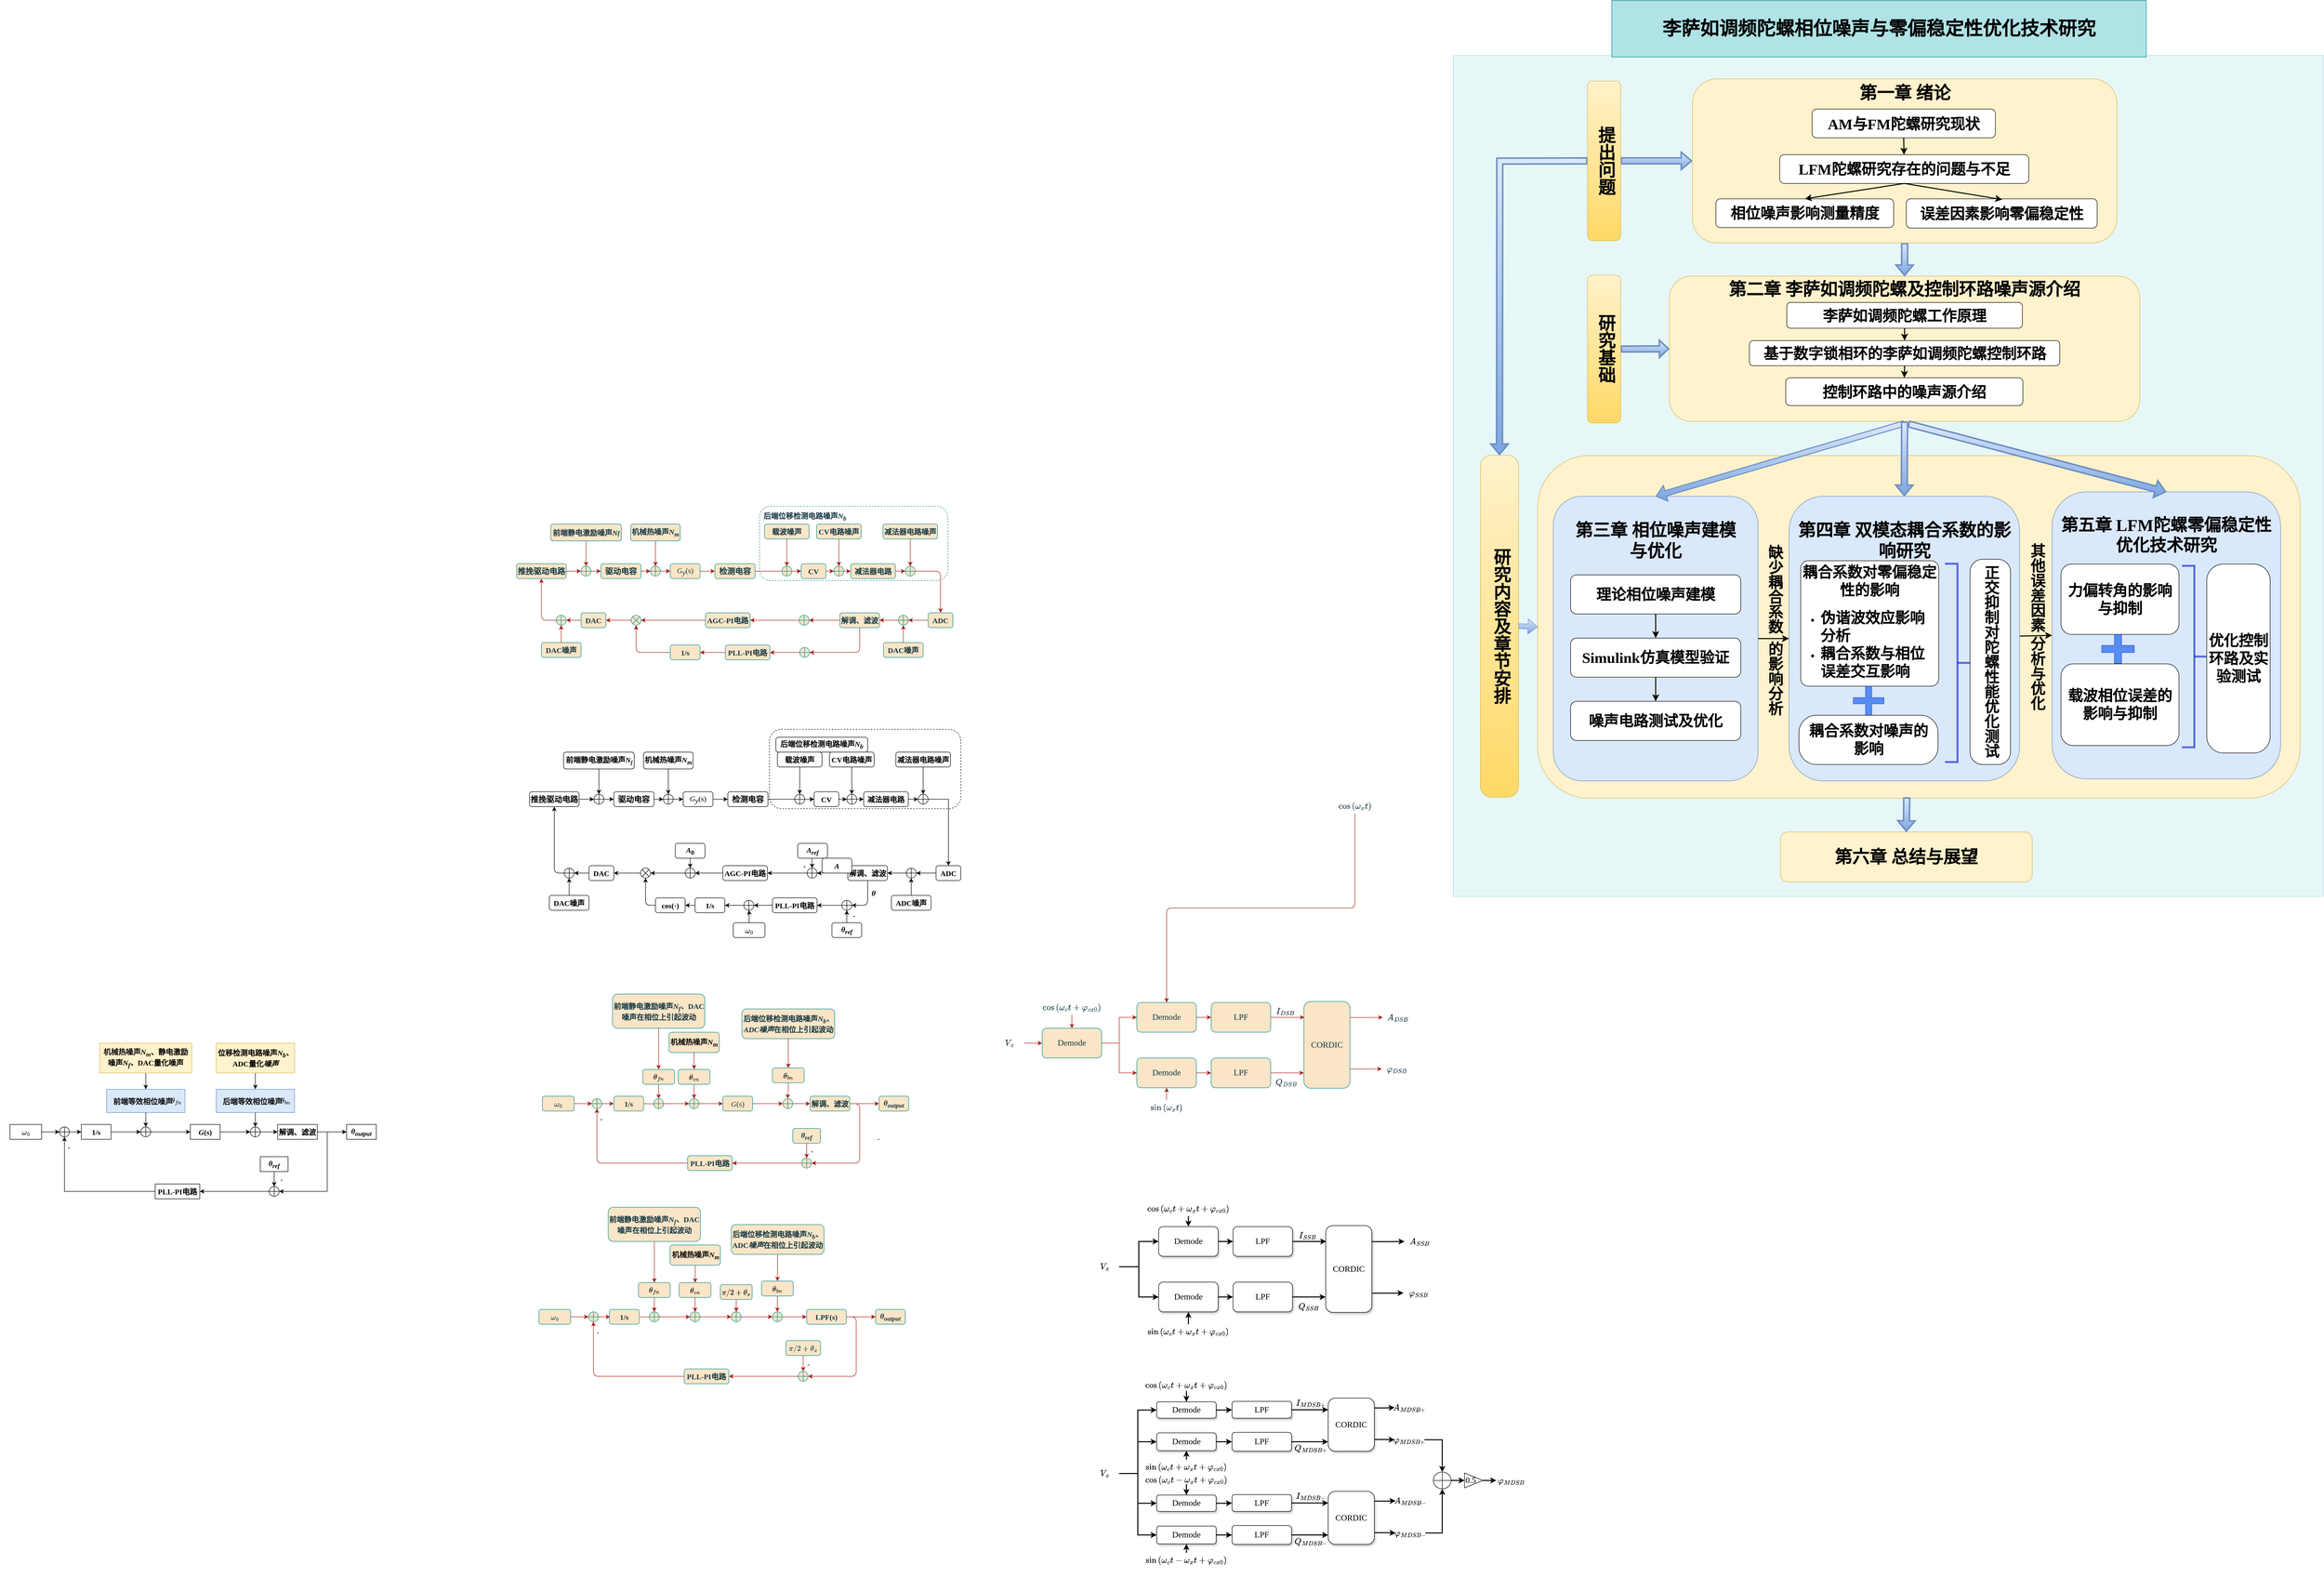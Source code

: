 <mxfile version="26.0.3" pages="2">
  <diagram name="第 1 页" id="iWLGD7pBeCM1TJeJ8sTk">
    <mxGraphModel dx="3237" dy="2360" grid="1" gridSize="10" guides="1" tooltips="1" connect="1" arrows="1" fold="1" page="0" pageScale="0.4" pageWidth="827" pageHeight="1169" background="none" math="1" shadow="0">
      <root>
        <mxCell id="0" />
        <mxCell id="1" parent="0" />
        <mxCell id="iC0GqdCidMTr3tDA7PU--174" value="" style="rounded=1;whiteSpace=wrap;html=1;labelBorderColor=none;dashed=1;labelBackgroundColor=none;" parent="1" vertex="1">
          <mxGeometry x="520" y="580" width="386" height="160" as="geometry" />
        </mxCell>
        <mxCell id="iC0GqdCidMTr3tDA7PU--76" value="" style="edgeStyle=orthogonalEdgeStyle;rounded=1;orthogonalLoop=1;jettySize=auto;html=1;labelBackgroundColor=none;strokeColor=#A8201A;fontColor=default;" parent="1" source="iC0GqdCidMTr3tDA7PU--3" target="iC0GqdCidMTr3tDA7PU--4" edge="1">
          <mxGeometry relative="1" as="geometry" />
        </mxCell>
        <mxCell id="iC0GqdCidMTr3tDA7PU--3" value="&lt;i style=&quot;font-size: 15px;&quot;&gt;G&lt;/i&gt;&lt;sub style=&quot;font-style: italic; font-size: 15px;&quot;&gt;y&lt;/sub&gt;(s)" style="rounded=1;whiteSpace=wrap;html=1;fontFamily=Times New Roman;fontSize=15;labelBackgroundColor=none;fillColor=#FAE5C7;strokeColor=#0F8B8D;fontColor=#143642;" parent="1" vertex="1">
          <mxGeometry x="320" y="246" width="60" height="30" as="geometry" />
        </mxCell>
        <mxCell id="iC0GqdCidMTr3tDA7PU--110" value="" style="edgeStyle=orthogonalEdgeStyle;rounded=1;orthogonalLoop=1;jettySize=auto;html=1;labelBackgroundColor=none;strokeColor=#A8201A;fontColor=default;" parent="1" source="iC0GqdCidMTr3tDA7PU--4" target="iC0GqdCidMTr3tDA7PU--12" edge="1">
          <mxGeometry relative="1" as="geometry" />
        </mxCell>
        <mxCell id="iC0GqdCidMTr3tDA7PU--4" value="检测电容" style="rounded=1;whiteSpace=wrap;html=1;fontFamily=仿宋;fontSize=16;fontStyle=1;labelBackgroundColor=none;fillColor=#FAE5C7;strokeColor=#0F8B8D;fontColor=#143642;" parent="1" vertex="1">
          <mxGeometry x="410" y="246" width="81" height="30" as="geometry" />
        </mxCell>
        <mxCell id="iC0GqdCidMTr3tDA7PU--16" value="" style="edgeStyle=orthogonalEdgeStyle;rounded=1;orthogonalLoop=1;jettySize=auto;html=1;labelBackgroundColor=none;strokeColor=#A8201A;fontColor=default;" parent="1" source="iC0GqdCidMTr3tDA7PU--8" target="iC0GqdCidMTr3tDA7PU--12" edge="1">
          <mxGeometry relative="1" as="geometry" />
        </mxCell>
        <mxCell id="iC0GqdCidMTr3tDA7PU--8" value="" style="shape=orEllipse;perimeter=ellipsePerimeter;whiteSpace=wrap;html=1;backgroundOutline=1;labelBackgroundColor=none;fillColor=#FAE5C7;strokeColor=#0F8B8D;fontColor=#143642;rounded=1;" parent="1" vertex="1">
          <mxGeometry x="545" y="251" width="20" height="20" as="geometry" />
        </mxCell>
        <mxCell id="iC0GqdCidMTr3tDA7PU--11" value="" style="edgeStyle=orthogonalEdgeStyle;rounded=1;orthogonalLoop=1;jettySize=auto;html=1;labelBackgroundColor=none;strokeColor=#A8201A;fontColor=default;" parent="1" source="iC0GqdCidMTr3tDA7PU--10" target="iC0GqdCidMTr3tDA7PU--8" edge="1">
          <mxGeometry relative="1" as="geometry" />
        </mxCell>
        <mxCell id="iC0GqdCidMTr3tDA7PU--10" value="载波噪声" style="rounded=1;whiteSpace=wrap;html=1;fontFamily=仿宋;fontSize=15;fontStyle=1;labelBackgroundColor=none;fillColor=#FAE5C7;strokeColor=#0F8B8D;fontColor=#143642;" parent="1" vertex="1">
          <mxGeometry x="510" y="166" width="90" height="30" as="geometry" />
        </mxCell>
        <mxCell id="iC0GqdCidMTr3tDA7PU--17" value="" style="edgeStyle=orthogonalEdgeStyle;rounded=1;orthogonalLoop=1;jettySize=auto;html=1;labelBackgroundColor=none;strokeColor=#A8201A;fontColor=default;" parent="1" source="iC0GqdCidMTr3tDA7PU--12" target="iC0GqdCidMTr3tDA7PU--13" edge="1">
          <mxGeometry relative="1" as="geometry" />
        </mxCell>
        <mxCell id="iC0GqdCidMTr3tDA7PU--12" value="CV" style="rounded=1;whiteSpace=wrap;html=1;fontFamily=仿宋;fontSize=15;fontStyle=1;labelBackgroundColor=none;fillColor=#FAE5C7;strokeColor=#0F8B8D;fontColor=#143642;" parent="1" vertex="1">
          <mxGeometry x="584" y="246" width="50" height="30" as="geometry" />
        </mxCell>
        <mxCell id="iC0GqdCidMTr3tDA7PU--20" value="" style="edgeStyle=orthogonalEdgeStyle;rounded=1;orthogonalLoop=1;jettySize=auto;html=1;labelBackgroundColor=none;strokeColor=#A8201A;fontColor=default;" parent="1" source="iC0GqdCidMTr3tDA7PU--13" target="iC0GqdCidMTr3tDA7PU--19" edge="1">
          <mxGeometry relative="1" as="geometry" />
        </mxCell>
        <mxCell id="iC0GqdCidMTr3tDA7PU--13" value="" style="shape=orEllipse;perimeter=ellipsePerimeter;whiteSpace=wrap;html=1;backgroundOutline=1;labelBackgroundColor=none;fillColor=#FAE5C7;strokeColor=#0F8B8D;fontColor=#143642;rounded=1;" parent="1" vertex="1">
          <mxGeometry x="650" y="251" width="20" height="20" as="geometry" />
        </mxCell>
        <mxCell id="iC0GqdCidMTr3tDA7PU--15" value="" style="edgeStyle=orthogonalEdgeStyle;rounded=1;orthogonalLoop=1;jettySize=auto;html=1;labelBackgroundColor=none;strokeColor=#A8201A;fontColor=default;" parent="1" source="iC0GqdCidMTr3tDA7PU--14" target="iC0GqdCidMTr3tDA7PU--13" edge="1">
          <mxGeometry relative="1" as="geometry" />
        </mxCell>
        <mxCell id="iC0GqdCidMTr3tDA7PU--14" value="CV电路噪声" style="rounded=1;whiteSpace=wrap;html=1;fontFamily=仿宋;fontSize=15;fontStyle=1;labelBackgroundColor=none;fillColor=#FAE5C7;strokeColor=#0F8B8D;fontColor=#143642;" parent="1" vertex="1">
          <mxGeometry x="615" y="166" width="90" height="30" as="geometry" />
        </mxCell>
        <mxCell id="iC0GqdCidMTr3tDA7PU--24" value="" style="edgeStyle=orthogonalEdgeStyle;rounded=1;orthogonalLoop=1;jettySize=auto;html=1;labelBackgroundColor=none;strokeColor=#A8201A;fontColor=default;" parent="1" source="iC0GqdCidMTr3tDA7PU--19" target="iC0GqdCidMTr3tDA7PU--21" edge="1">
          <mxGeometry relative="1" as="geometry" />
        </mxCell>
        <mxCell id="iC0GqdCidMTr3tDA7PU--19" value="减法器电路" style="rounded=1;whiteSpace=wrap;html=1;fontFamily=仿宋;fontSize=15;fontStyle=1;labelBackgroundColor=none;fillColor=#FAE5C7;strokeColor=#0F8B8D;fontColor=#143642;" parent="1" vertex="1">
          <mxGeometry x="684" y="246" width="90" height="30" as="geometry" />
        </mxCell>
        <mxCell id="iC0GqdCidMTr3tDA7PU--26" value="" style="edgeStyle=orthogonalEdgeStyle;rounded=1;orthogonalLoop=1;jettySize=auto;html=1;labelBackgroundColor=none;strokeColor=#A8201A;fontColor=default;" parent="1" source="iC0GqdCidMTr3tDA7PU--21" target="iC0GqdCidMTr3tDA7PU--25" edge="1">
          <mxGeometry relative="1" as="geometry" />
        </mxCell>
        <mxCell id="iC0GqdCidMTr3tDA7PU--21" value="" style="shape=orEllipse;perimeter=ellipsePerimeter;whiteSpace=wrap;html=1;backgroundOutline=1;labelBackgroundColor=none;fillColor=#FAE5C7;strokeColor=#0F8B8D;fontColor=#143642;rounded=1;" parent="1" vertex="1">
          <mxGeometry x="794" y="251" width="20" height="20" as="geometry" />
        </mxCell>
        <mxCell id="iC0GqdCidMTr3tDA7PU--22" value="" style="edgeStyle=orthogonalEdgeStyle;rounded=1;orthogonalLoop=1;jettySize=auto;html=1;labelBackgroundColor=none;strokeColor=#A8201A;fontColor=default;" parent="1" source="iC0GqdCidMTr3tDA7PU--23" target="iC0GqdCidMTr3tDA7PU--21" edge="1">
          <mxGeometry relative="1" as="geometry" />
        </mxCell>
        <mxCell id="iC0GqdCidMTr3tDA7PU--23" value="减法器电路噪声" style="rounded=1;whiteSpace=wrap;html=1;fontFamily=仿宋;fontSize=15;fontStyle=1;labelBackgroundColor=none;fillColor=#FAE5C7;strokeColor=#0F8B8D;fontColor=#143642;" parent="1" vertex="1">
          <mxGeometry x="749" y="166" width="110" height="30" as="geometry" />
        </mxCell>
        <mxCell id="iC0GqdCidMTr3tDA7PU--107" value="" style="edgeStyle=orthogonalEdgeStyle;rounded=1;orthogonalLoop=1;jettySize=auto;html=1;labelBackgroundColor=none;strokeColor=#A8201A;fontColor=default;" parent="1" source="iC0GqdCidMTr3tDA7PU--25" target="iC0GqdCidMTr3tDA7PU--105" edge="1">
          <mxGeometry relative="1" as="geometry" />
        </mxCell>
        <mxCell id="iC0GqdCidMTr3tDA7PU--25" value="ADC" style="rounded=1;whiteSpace=wrap;html=1;fontFamily=仿宋;fontSize=15;fontStyle=1;labelBackgroundColor=none;fillColor=#FAE5C7;strokeColor=#0F8B8D;fontColor=#143642;" parent="1" vertex="1">
          <mxGeometry x="840" y="345" width="50" height="30" as="geometry" />
        </mxCell>
        <mxCell id="iC0GqdCidMTr3tDA7PU--45" style="edgeStyle=orthogonalEdgeStyle;rounded=1;orthogonalLoop=1;jettySize=auto;html=1;exitX=0.5;exitY=1;exitDx=0;exitDy=0;entryX=1;entryY=0.5;entryDx=0;entryDy=0;labelBackgroundColor=none;strokeColor=#A8201A;fontColor=default;" parent="1" source="iC0GqdCidMTr3tDA7PU--27" target="iC0GqdCidMTr3tDA7PU--44" edge="1">
          <mxGeometry relative="1" as="geometry" />
        </mxCell>
        <mxCell id="iC0GqdCidMTr3tDA7PU--86" style="edgeStyle=orthogonalEdgeStyle;rounded=1;orthogonalLoop=1;jettySize=auto;html=1;entryX=1;entryY=0.5;entryDx=0;entryDy=0;labelBackgroundColor=none;strokeColor=#A8201A;fontColor=default;" parent="1" source="iC0GqdCidMTr3tDA7PU--29" target="iC0GqdCidMTr3tDA7PU--38" edge="1">
          <mxGeometry relative="1" as="geometry" />
        </mxCell>
        <mxCell id="iC0GqdCidMTr3tDA7PU--29" value="AGC-PI电路" style="rounded=1;whiteSpace=wrap;html=1;fontFamily=仿宋;fontSize=15;fontStyle=1;labelBackgroundColor=none;fillColor=#FAE5C7;strokeColor=#0F8B8D;fontColor=#143642;" parent="1" vertex="1">
          <mxGeometry x="391" y="345" width="90" height="30" as="geometry" />
        </mxCell>
        <mxCell id="iC0GqdCidMTr3tDA7PU--37" value="" style="edgeStyle=orthogonalEdgeStyle;rounded=1;orthogonalLoop=1;jettySize=auto;html=1;entryX=1;entryY=0.5;entryDx=0;entryDy=0;labelBackgroundColor=none;strokeColor=#A8201A;fontColor=default;" parent="1" source="iC0GqdCidMTr3tDA7PU--27" target="iC0GqdCidMTr3tDA7PU--36" edge="1">
          <mxGeometry relative="1" as="geometry">
            <mxPoint x="910" y="280" as="sourcePoint" />
            <mxPoint x="646" y="111" as="targetPoint" />
            <Array as="points" />
          </mxGeometry>
        </mxCell>
        <mxCell id="iC0GqdCidMTr3tDA7PU--83" value="" style="edgeStyle=orthogonalEdgeStyle;rounded=1;orthogonalLoop=1;jettySize=auto;html=1;entryX=1;entryY=0.5;entryDx=0;entryDy=0;labelBackgroundColor=none;strokeColor=#A8201A;fontColor=default;" parent="1" source="iC0GqdCidMTr3tDA7PU--36" target="iC0GqdCidMTr3tDA7PU--29" edge="1">
          <mxGeometry relative="1" as="geometry">
            <Array as="points" />
          </mxGeometry>
        </mxCell>
        <mxCell id="iC0GqdCidMTr3tDA7PU--36" value="" style="shape=orEllipse;perimeter=ellipsePerimeter;whiteSpace=wrap;html=1;backgroundOutline=1;labelBackgroundColor=none;fillColor=#FAE5C7;strokeColor=#0F8B8D;fontColor=#143642;rounded=1;" parent="1" vertex="1">
          <mxGeometry x="580" y="350" width="20" height="20" as="geometry" />
        </mxCell>
        <mxCell id="iC0GqdCidMTr3tDA7PU--61" value="" style="edgeStyle=orthogonalEdgeStyle;rounded=1;orthogonalLoop=1;jettySize=auto;html=1;labelBackgroundColor=none;strokeColor=#A8201A;fontColor=default;" parent="1" source="iC0GqdCidMTr3tDA7PU--38" target="iC0GqdCidMTr3tDA7PU--55" edge="1">
          <mxGeometry relative="1" as="geometry" />
        </mxCell>
        <mxCell id="iC0GqdCidMTr3tDA7PU--38" value="" style="shape=sumEllipse;perimeter=ellipsePerimeter;whiteSpace=wrap;html=1;backgroundOutline=1;labelBackgroundColor=none;fillColor=#FAE5C7;strokeColor=#0F8B8D;fontColor=#143642;rounded=1;" parent="1" vertex="1">
          <mxGeometry x="241" y="350" width="20" height="20" as="geometry" />
        </mxCell>
        <mxCell id="iC0GqdCidMTr3tDA7PU--48" style="edgeStyle=orthogonalEdgeStyle;rounded=1;orthogonalLoop=1;jettySize=auto;html=1;exitX=0;exitY=0.5;exitDx=0;exitDy=0;entryX=1;entryY=0.5;entryDx=0;entryDy=0;labelBackgroundColor=none;strokeColor=#A8201A;fontColor=default;" parent="1" source="iC0GqdCidMTr3tDA7PU--44" target="iC0GqdCidMTr3tDA7PU--47" edge="1">
          <mxGeometry relative="1" as="geometry" />
        </mxCell>
        <mxCell id="iC0GqdCidMTr3tDA7PU--44" value="" style="shape=orEllipse;perimeter=ellipsePerimeter;whiteSpace=wrap;html=1;backgroundOutline=1;labelBackgroundColor=none;fillColor=#FAE5C7;strokeColor=#0F8B8D;fontColor=#143642;rounded=1;" parent="1" vertex="1">
          <mxGeometry x="581" y="415" width="20" height="20" as="geometry" />
        </mxCell>
        <mxCell id="iC0GqdCidMTr3tDA7PU--50" style="edgeStyle=orthogonalEdgeStyle;rounded=1;orthogonalLoop=1;jettySize=auto;html=1;entryX=1;entryY=0.5;entryDx=0;entryDy=0;labelBackgroundColor=none;strokeColor=#A8201A;fontColor=default;" parent="1" source="iC0GqdCidMTr3tDA7PU--47" target="iC0GqdCidMTr3tDA7PU--49" edge="1">
          <mxGeometry relative="1" as="geometry" />
        </mxCell>
        <mxCell id="iC0GqdCidMTr3tDA7PU--47" value="PLL-PI电路" style="rounded=1;whiteSpace=wrap;html=1;fontFamily=仿宋;fontSize=15;fontStyle=1;labelBackgroundColor=none;fillColor=#FAE5C7;strokeColor=#0F8B8D;fontColor=#143642;" parent="1" vertex="1">
          <mxGeometry x="431" y="410" width="90" height="30" as="geometry" />
        </mxCell>
        <mxCell id="iC0GqdCidMTr3tDA7PU--52" style="edgeStyle=orthogonalEdgeStyle;rounded=1;orthogonalLoop=1;jettySize=auto;html=1;entryX=0.5;entryY=1;entryDx=0;entryDy=0;labelBackgroundColor=none;strokeColor=#A8201A;fontColor=default;" parent="1" source="iC0GqdCidMTr3tDA7PU--49" target="iC0GqdCidMTr3tDA7PU--38" edge="1">
          <mxGeometry relative="1" as="geometry" />
        </mxCell>
        <mxCell id="iC0GqdCidMTr3tDA7PU--49" value="1/s" style="rounded=1;whiteSpace=wrap;html=1;fontFamily=Times New Roman;fontSize=15;fontStyle=1;labelBackgroundColor=none;fillColor=#FAE5C7;strokeColor=#0F8B8D;fontColor=#143642;" parent="1" vertex="1">
          <mxGeometry x="320" y="410" width="60" height="30" as="geometry" />
        </mxCell>
        <mxCell id="iC0GqdCidMTr3tDA7PU--63" value="" style="edgeStyle=orthogonalEdgeStyle;rounded=1;orthogonalLoop=1;jettySize=auto;html=1;exitX=0;exitY=0.5;exitDx=0;exitDy=0;labelBackgroundColor=none;strokeColor=#A8201A;fontColor=default;" parent="1" source="iC0GqdCidMTr3tDA7PU--99" target="iC0GqdCidMTr3tDA7PU--62" edge="1">
          <mxGeometry relative="1" as="geometry" />
        </mxCell>
        <mxCell id="iC0GqdCidMTr3tDA7PU--55" value="DAC" style="rounded=1;whiteSpace=wrap;html=1;fontFamily=仿宋;fontSize=15;fontStyle=1;labelBackgroundColor=none;fillColor=#FAE5C7;strokeColor=#0F8B8D;fontColor=#143642;" parent="1" vertex="1">
          <mxGeometry x="140" y="345" width="50" height="30" as="geometry" />
        </mxCell>
        <mxCell id="iC0GqdCidMTr3tDA7PU--65" value="" style="edgeStyle=orthogonalEdgeStyle;rounded=1;orthogonalLoop=1;jettySize=auto;html=1;labelBackgroundColor=none;strokeColor=#A8201A;fontColor=default;" parent="1" source="iC0GqdCidMTr3tDA7PU--62" target="iC0GqdCidMTr3tDA7PU--64" edge="1">
          <mxGeometry relative="1" as="geometry" />
        </mxCell>
        <mxCell id="iC0GqdCidMTr3tDA7PU--62" value="推挽驱动电路" style="rounded=1;whiteSpace=wrap;html=1;fontFamily=仿宋;fontSize=16;fontStyle=1;labelBackgroundColor=none;fillColor=#FAE5C7;strokeColor=#0F8B8D;fontColor=#143642;" parent="1" vertex="1">
          <mxGeometry x="10" y="246" width="100" height="30" as="geometry" />
        </mxCell>
        <mxCell id="iC0GqdCidMTr3tDA7PU--90" value="" style="edgeStyle=orthogonalEdgeStyle;rounded=1;orthogonalLoop=1;jettySize=auto;html=1;labelBackgroundColor=none;strokeColor=#A8201A;fontColor=default;" parent="1" source="iC0GqdCidMTr3tDA7PU--64" target="iC0GqdCidMTr3tDA7PU--89" edge="1">
          <mxGeometry relative="1" as="geometry" />
        </mxCell>
        <mxCell id="iC0GqdCidMTr3tDA7PU--64" value="" style="shape=orEllipse;perimeter=ellipsePerimeter;whiteSpace=wrap;html=1;backgroundOutline=1;labelBackgroundColor=none;fillColor=#FAE5C7;strokeColor=#0F8B8D;fontColor=#143642;rounded=1;" parent="1" vertex="1">
          <mxGeometry x="140" y="251" width="20" height="20" as="geometry" />
        </mxCell>
        <mxCell id="iC0GqdCidMTr3tDA7PU--67" value="" style="edgeStyle=orthogonalEdgeStyle;rounded=1;orthogonalLoop=1;jettySize=auto;html=1;labelBackgroundColor=none;strokeColor=#A8201A;fontColor=default;" parent="1" source="iC0GqdCidMTr3tDA7PU--66" target="iC0GqdCidMTr3tDA7PU--64" edge="1">
          <mxGeometry relative="1" as="geometry" />
        </mxCell>
        <mxCell id="iC0GqdCidMTr3tDA7PU--66" value="前端静电激励噪声&lt;i&gt;&lt;font face=&quot;Times New Roman&quot;&gt;N&lt;span style=&quot;font-size: 12.5px;&quot;&gt;f&lt;/span&gt;&lt;/font&gt;&lt;/i&gt;" style="rounded=1;whiteSpace=wrap;html=1;fontFamily=仿宋;fontSize=15;fontStyle=1;fontColor=#143642;labelBackgroundColor=none;fillColor=#FAE5C7;strokeColor=#0F8B8D;" parent="1" vertex="1">
          <mxGeometry x="78.75" y="166" width="142.5" height="34" as="geometry" />
        </mxCell>
        <mxCell id="iC0GqdCidMTr3tDA7PU--92" value="" style="edgeStyle=orthogonalEdgeStyle;rounded=1;orthogonalLoop=1;jettySize=auto;html=1;entryX=0;entryY=0.5;entryDx=0;entryDy=0;labelBackgroundColor=none;strokeColor=#A8201A;fontColor=default;" parent="1" source="iC0GqdCidMTr3tDA7PU--89" target="iC0GqdCidMTr3tDA7PU--91" edge="1">
          <mxGeometry relative="1" as="geometry" />
        </mxCell>
        <mxCell id="iC0GqdCidMTr3tDA7PU--89" value="驱动电容" style="rounded=1;whiteSpace=wrap;html=1;fontFamily=仿宋;fontSize=16;fontStyle=1;labelBackgroundColor=none;fillColor=#FAE5C7;strokeColor=#0F8B8D;fontColor=#143642;" parent="1" vertex="1">
          <mxGeometry x="180" y="246" width="81" height="30" as="geometry" />
        </mxCell>
        <mxCell id="iC0GqdCidMTr3tDA7PU--93" value="" style="edgeStyle=orthogonalEdgeStyle;rounded=1;orthogonalLoop=1;jettySize=auto;html=1;labelBackgroundColor=none;strokeColor=#A8201A;fontColor=default;" parent="1" source="iC0GqdCidMTr3tDA7PU--91" edge="1">
          <mxGeometry relative="1" as="geometry">
            <mxPoint x="320" y="261" as="targetPoint" />
          </mxGeometry>
        </mxCell>
        <mxCell id="iC0GqdCidMTr3tDA7PU--91" value="" style="shape=orEllipse;perimeter=ellipsePerimeter;whiteSpace=wrap;html=1;backgroundOutline=1;labelBackgroundColor=none;fillColor=#FAE5C7;strokeColor=#0F8B8D;fontColor=#143642;rounded=1;" parent="1" vertex="1">
          <mxGeometry x="280" y="251" width="20" height="20" as="geometry" />
        </mxCell>
        <mxCell id="iC0GqdCidMTr3tDA7PU--97" value="" style="edgeStyle=orthogonalEdgeStyle;rounded=1;orthogonalLoop=1;jettySize=auto;html=1;labelBackgroundColor=none;strokeColor=#A8201A;fontColor=default;" parent="1" source="iC0GqdCidMTr3tDA7PU--96" target="iC0GqdCidMTr3tDA7PU--91" edge="1">
          <mxGeometry relative="1" as="geometry" />
        </mxCell>
        <mxCell id="iC0GqdCidMTr3tDA7PU--96" value="机械热噪声&lt;i&gt;&lt;font face=&quot;Times New Roman&quot;&gt;N&lt;sub&gt;m&lt;/sub&gt;&lt;/font&gt;&lt;/i&gt;" style="rounded=1;whiteSpace=wrap;html=1;fontFamily=仿宋;fontSize=15;fontStyle=1;fontColor=#143642;labelBackgroundColor=none;fillColor=#FAE5C7;strokeColor=#0F8B8D;" parent="1" vertex="1">
          <mxGeometry x="240" y="166" width="100" height="34" as="geometry" />
        </mxCell>
        <mxCell id="iC0GqdCidMTr3tDA7PU--100" value="" style="edgeStyle=orthogonalEdgeStyle;rounded=1;orthogonalLoop=1;jettySize=auto;html=1;labelBackgroundColor=none;strokeColor=#A8201A;fontColor=default;" parent="1" source="iC0GqdCidMTr3tDA7PU--55" target="iC0GqdCidMTr3tDA7PU--99" edge="1">
          <mxGeometry relative="1" as="geometry">
            <mxPoint x="140" y="360" as="sourcePoint" />
            <mxPoint x="60" y="276" as="targetPoint" />
          </mxGeometry>
        </mxCell>
        <mxCell id="iC0GqdCidMTr3tDA7PU--99" value="" style="shape=orEllipse;perimeter=ellipsePerimeter;whiteSpace=wrap;html=1;backgroundOutline=1;labelBackgroundColor=none;fillColor=#FAE5C7;strokeColor=#0F8B8D;fontColor=#143642;rounded=1;" parent="1" vertex="1">
          <mxGeometry x="90" y="350" width="20" height="20" as="geometry" />
        </mxCell>
        <mxCell id="iC0GqdCidMTr3tDA7PU--103" value="" style="edgeStyle=orthogonalEdgeStyle;rounded=1;orthogonalLoop=1;jettySize=auto;html=1;labelBackgroundColor=none;strokeColor=#A8201A;fontColor=default;" parent="1" source="iC0GqdCidMTr3tDA7PU--102" target="iC0GqdCidMTr3tDA7PU--99" edge="1">
          <mxGeometry relative="1" as="geometry" />
        </mxCell>
        <mxCell id="iC0GqdCidMTr3tDA7PU--102" value="DAC噪声" style="rounded=1;whiteSpace=wrap;html=1;fontFamily=仿宋;fontSize=15;fontStyle=1;fontColor=#143642;labelBackgroundColor=none;fillColor=#FAE5C7;strokeColor=#0F8B8D;" parent="1" vertex="1">
          <mxGeometry x="60" y="405" width="80" height="30" as="geometry" />
        </mxCell>
        <mxCell id="iC0GqdCidMTr3tDA7PU--27" value="解调、滤波" style="rounded=1;whiteSpace=wrap;html=1;fontFamily=仿宋;fontSize=15;fontStyle=1;labelBackgroundColor=none;fillColor=#FAE5C7;strokeColor=#0F8B8D;fontColor=#143642;" parent="1" vertex="1">
          <mxGeometry x="662" y="345" width="80" height="30" as="geometry" />
        </mxCell>
        <mxCell id="iC0GqdCidMTr3tDA7PU--108" value="" style="edgeStyle=orthogonalEdgeStyle;rounded=1;orthogonalLoop=1;jettySize=auto;html=1;labelBackgroundColor=none;strokeColor=#A8201A;fontColor=default;" parent="1" source="iC0GqdCidMTr3tDA7PU--105" target="iC0GqdCidMTr3tDA7PU--27" edge="1">
          <mxGeometry relative="1" as="geometry" />
        </mxCell>
        <mxCell id="iC0GqdCidMTr3tDA7PU--105" value="" style="shape=orEllipse;perimeter=ellipsePerimeter;whiteSpace=wrap;html=1;backgroundOutline=1;labelBackgroundColor=none;fillColor=#FAE5C7;strokeColor=#0F8B8D;fontColor=#143642;rounded=1;" parent="1" vertex="1">
          <mxGeometry x="780" y="350" width="20" height="20" as="geometry" />
        </mxCell>
        <mxCell id="iC0GqdCidMTr3tDA7PU--109" value="" style="edgeStyle=orthogonalEdgeStyle;rounded=1;orthogonalLoop=1;jettySize=auto;html=1;labelBackgroundColor=none;strokeColor=#A8201A;fontColor=default;" parent="1" source="iC0GqdCidMTr3tDA7PU--106" target="iC0GqdCidMTr3tDA7PU--105" edge="1">
          <mxGeometry relative="1" as="geometry" />
        </mxCell>
        <mxCell id="iC0GqdCidMTr3tDA7PU--106" value="DAC噪声" style="rounded=1;whiteSpace=wrap;html=1;fontFamily=仿宋;fontSize=15;fontStyle=1;fontColor=#143642;labelBackgroundColor=none;fillColor=#FAE5C7;strokeColor=#0F8B8D;" parent="1" vertex="1">
          <mxGeometry x="750" y="405" width="80" height="30" as="geometry" />
        </mxCell>
        <mxCell id="iC0GqdCidMTr3tDA7PU--112" value="" style="rounded=1;whiteSpace=wrap;html=1;labelBorderColor=none;dashed=1;fillColor=none;labelBackgroundColor=none;strokeColor=#0F8B8D;fontColor=#143642;" parent="1" vertex="1">
          <mxGeometry x="500" y="130" width="380" height="150" as="geometry" />
        </mxCell>
        <mxCell id="iC0GqdCidMTr3tDA7PU--113" value="后端位移检测电路噪声&lt;i&gt;&lt;font face=&quot;Times New Roman&quot;&gt;N&lt;sub&gt;b&lt;/sub&gt;&lt;/font&gt;&lt;/i&gt;" style="rounded=1;whiteSpace=wrap;html=1;fontFamily=仿宋;fontSize=15;fontStyle=1;fillColor=none;strokeColor=none;fontColor=#143642;labelBackgroundColor=none;" parent="1" vertex="1">
          <mxGeometry x="498.5" y="136" width="185" height="30" as="geometry" />
        </mxCell>
        <mxCell id="iC0GqdCidMTr3tDA7PU--115" value="" style="edgeStyle=orthogonalEdgeStyle;rounded=1;orthogonalLoop=1;jettySize=auto;html=1;labelBackgroundColor=none;fontColor=default;" parent="1" source="iC0GqdCidMTr3tDA7PU--116" target="iC0GqdCidMTr3tDA7PU--118" edge="1">
          <mxGeometry relative="1" as="geometry" />
        </mxCell>
        <mxCell id="iC0GqdCidMTr3tDA7PU--116" value="&lt;i style=&quot;font-size: 15px;&quot;&gt;G&lt;/i&gt;&lt;sub style=&quot;font-style: italic; font-size: 15px;&quot;&gt;y&lt;/sub&gt;(s)" style="rounded=1;whiteSpace=wrap;html=1;fontFamily=Times New Roman;fontSize=15;labelBackgroundColor=none;" parent="1" vertex="1">
          <mxGeometry x="346" y="706" width="60" height="30" as="geometry" />
        </mxCell>
        <mxCell id="iC0GqdCidMTr3tDA7PU--117" value="" style="edgeStyle=orthogonalEdgeStyle;rounded=1;orthogonalLoop=1;jettySize=auto;html=1;labelBackgroundColor=none;fontColor=default;" parent="1" source="iC0GqdCidMTr3tDA7PU--118" target="iC0GqdCidMTr3tDA7PU--124" edge="1">
          <mxGeometry relative="1" as="geometry" />
        </mxCell>
        <mxCell id="iC0GqdCidMTr3tDA7PU--118" value="检测电容" style="rounded=1;whiteSpace=wrap;html=1;fontFamily=仿宋;fontSize=16;fontStyle=1;labelBackgroundColor=none;" parent="1" vertex="1">
          <mxGeometry x="436" y="706" width="81" height="30" as="geometry" />
        </mxCell>
        <mxCell id="iC0GqdCidMTr3tDA7PU--119" value="" style="edgeStyle=orthogonalEdgeStyle;rounded=1;orthogonalLoop=1;jettySize=auto;html=1;labelBackgroundColor=none;fontColor=default;" parent="1" source="iC0GqdCidMTr3tDA7PU--120" target="iC0GqdCidMTr3tDA7PU--124" edge="1">
          <mxGeometry relative="1" as="geometry" />
        </mxCell>
        <mxCell id="iC0GqdCidMTr3tDA7PU--120" value="" style="shape=orEllipse;perimeter=ellipsePerimeter;whiteSpace=wrap;html=1;backgroundOutline=1;labelBackgroundColor=none;rounded=1;" parent="1" vertex="1">
          <mxGeometry x="571" y="711" width="20" height="20" as="geometry" />
        </mxCell>
        <mxCell id="iC0GqdCidMTr3tDA7PU--121" value="" style="edgeStyle=orthogonalEdgeStyle;rounded=1;orthogonalLoop=1;jettySize=auto;html=1;labelBackgroundColor=none;fontColor=default;" parent="1" source="iC0GqdCidMTr3tDA7PU--122" target="iC0GqdCidMTr3tDA7PU--120" edge="1">
          <mxGeometry relative="1" as="geometry" />
        </mxCell>
        <mxCell id="iC0GqdCidMTr3tDA7PU--122" value="载波噪声" style="rounded=1;whiteSpace=wrap;html=1;fontFamily=仿宋;fontSize=15;fontStyle=1;labelBackgroundColor=none;" parent="1" vertex="1">
          <mxGeometry x="536" y="626" width="90" height="30" as="geometry" />
        </mxCell>
        <mxCell id="iC0GqdCidMTr3tDA7PU--123" value="" style="edgeStyle=orthogonalEdgeStyle;rounded=1;orthogonalLoop=1;jettySize=auto;html=1;labelBackgroundColor=none;fontColor=default;" parent="1" source="iC0GqdCidMTr3tDA7PU--124" target="iC0GqdCidMTr3tDA7PU--126" edge="1">
          <mxGeometry relative="1" as="geometry" />
        </mxCell>
        <mxCell id="iC0GqdCidMTr3tDA7PU--124" value="CV" style="rounded=1;whiteSpace=wrap;html=1;fontFamily=仿宋;fontSize=15;fontStyle=1;labelBackgroundColor=none;fillColor=none;" parent="1" vertex="1">
          <mxGeometry x="610" y="706" width="50" height="30" as="geometry" />
        </mxCell>
        <mxCell id="iC0GqdCidMTr3tDA7PU--125" value="" style="edgeStyle=orthogonalEdgeStyle;rounded=1;orthogonalLoop=1;jettySize=auto;html=1;labelBackgroundColor=none;fontColor=default;" parent="1" source="iC0GqdCidMTr3tDA7PU--126" target="iC0GqdCidMTr3tDA7PU--130" edge="1">
          <mxGeometry relative="1" as="geometry" />
        </mxCell>
        <mxCell id="iC0GqdCidMTr3tDA7PU--126" value="" style="shape=orEllipse;perimeter=ellipsePerimeter;whiteSpace=wrap;html=1;backgroundOutline=1;labelBackgroundColor=none;rounded=1;" parent="1" vertex="1">
          <mxGeometry x="676" y="711" width="20" height="20" as="geometry" />
        </mxCell>
        <mxCell id="iC0GqdCidMTr3tDA7PU--127" value="" style="edgeStyle=orthogonalEdgeStyle;rounded=1;orthogonalLoop=1;jettySize=auto;html=1;labelBackgroundColor=none;fontColor=default;" parent="1" source="iC0GqdCidMTr3tDA7PU--128" target="iC0GqdCidMTr3tDA7PU--126" edge="1">
          <mxGeometry relative="1" as="geometry" />
        </mxCell>
        <mxCell id="iC0GqdCidMTr3tDA7PU--128" value="CV电路噪声" style="rounded=1;whiteSpace=wrap;html=1;fontFamily=仿宋;fontSize=15;fontStyle=1;labelBackgroundColor=none;" parent="1" vertex="1">
          <mxGeometry x="641" y="626" width="90" height="30" as="geometry" />
        </mxCell>
        <mxCell id="iC0GqdCidMTr3tDA7PU--129" value="" style="edgeStyle=orthogonalEdgeStyle;rounded=1;orthogonalLoop=1;jettySize=auto;html=1;labelBackgroundColor=none;fontColor=default;" parent="1" source="iC0GqdCidMTr3tDA7PU--130" target="iC0GqdCidMTr3tDA7PU--132" edge="1">
          <mxGeometry relative="1" as="geometry" />
        </mxCell>
        <mxCell id="iC0GqdCidMTr3tDA7PU--130" value="减法器电路" style="rounded=1;whiteSpace=wrap;html=1;fontFamily=仿宋;fontSize=15;fontStyle=1;labelBackgroundColor=none;" parent="1" vertex="1">
          <mxGeometry x="710" y="706" width="90" height="30" as="geometry" />
        </mxCell>
        <mxCell id="iC0GqdCidMTr3tDA7PU--131" value="" style="edgeStyle=orthogonalEdgeStyle;rounded=0;orthogonalLoop=1;jettySize=auto;html=1;labelBackgroundColor=none;fontColor=default;curved=0;" parent="1" source="iC0GqdCidMTr3tDA7PU--132" target="iC0GqdCidMTr3tDA7PU--136" edge="1">
          <mxGeometry relative="1" as="geometry" />
        </mxCell>
        <mxCell id="iC0GqdCidMTr3tDA7PU--132" value="" style="shape=orEllipse;perimeter=ellipsePerimeter;whiteSpace=wrap;html=1;backgroundOutline=1;labelBackgroundColor=none;rounded=1;" parent="1" vertex="1">
          <mxGeometry x="820" y="711" width="20" height="20" as="geometry" />
        </mxCell>
        <mxCell id="iC0GqdCidMTr3tDA7PU--133" value="" style="edgeStyle=orthogonalEdgeStyle;rounded=1;orthogonalLoop=1;jettySize=auto;html=1;labelBackgroundColor=none;fontColor=default;" parent="1" source="iC0GqdCidMTr3tDA7PU--134" target="iC0GqdCidMTr3tDA7PU--132" edge="1">
          <mxGeometry relative="1" as="geometry" />
        </mxCell>
        <mxCell id="iC0GqdCidMTr3tDA7PU--134" value="减法器电路噪声" style="rounded=1;whiteSpace=wrap;html=1;fontFamily=仿宋;fontSize=15;fontStyle=1;labelBackgroundColor=none;" parent="1" vertex="1">
          <mxGeometry x="775" y="626" width="110" height="30" as="geometry" />
        </mxCell>
        <mxCell id="iC0GqdCidMTr3tDA7PU--135" value="" style="edgeStyle=orthogonalEdgeStyle;rounded=1;orthogonalLoop=1;jettySize=auto;html=1;labelBackgroundColor=none;fontColor=default;" parent="1" source="iC0GqdCidMTr3tDA7PU--136" target="iC0GqdCidMTr3tDA7PU--171" edge="1">
          <mxGeometry relative="1" as="geometry" />
        </mxCell>
        <mxCell id="iC0GqdCidMTr3tDA7PU--136" value="ADC" style="rounded=1;whiteSpace=wrap;html=1;fontFamily=仿宋;fontSize=15;fontStyle=1;labelBackgroundColor=none;" parent="1" vertex="1">
          <mxGeometry x="856" y="855" width="50" height="30" as="geometry" />
        </mxCell>
        <mxCell id="iC0GqdCidMTr3tDA7PU--137" style="edgeStyle=orthogonalEdgeStyle;rounded=1;orthogonalLoop=1;jettySize=auto;html=1;exitX=0.5;exitY=1;exitDx=0;exitDy=0;entryX=1;entryY=0.5;entryDx=0;entryDy=0;labelBackgroundColor=none;fontColor=default;" parent="1" source="iC0GqdCidMTr3tDA7PU--169" target="iC0GqdCidMTr3tDA7PU--146" edge="1">
          <mxGeometry relative="1" as="geometry" />
        </mxCell>
        <mxCell id="iC0GqdCidMTr3tDA7PU--138" style="edgeStyle=orthogonalEdgeStyle;rounded=1;orthogonalLoop=1;jettySize=auto;html=1;entryX=1;entryY=0.5;entryDx=0;entryDy=0;labelBackgroundColor=none;fontColor=default;" parent="1" source="iC0GqdCidMTr3tDA7PU--182" target="iC0GqdCidMTr3tDA7PU--144" edge="1">
          <mxGeometry relative="1" as="geometry" />
        </mxCell>
        <mxCell id="iC0GqdCidMTr3tDA7PU--139" value="AGC-PI电路" style="rounded=1;whiteSpace=wrap;html=1;fontFamily=仿宋;fontSize=15;fontStyle=1;labelBackgroundColor=none;" parent="1" vertex="1">
          <mxGeometry x="426" y="855" width="90" height="30" as="geometry" />
        </mxCell>
        <mxCell id="iC0GqdCidMTr3tDA7PU--140" value="" style="edgeStyle=orthogonalEdgeStyle;rounded=1;orthogonalLoop=1;jettySize=auto;html=1;entryX=1;entryY=0.5;entryDx=0;entryDy=0;labelBackgroundColor=none;fontColor=default;" parent="1" source="iC0GqdCidMTr3tDA7PU--169" target="iC0GqdCidMTr3tDA7PU--142" edge="1">
          <mxGeometry relative="1" as="geometry">
            <mxPoint x="926" y="790" as="sourcePoint" />
            <mxPoint x="662" y="621" as="targetPoint" />
            <Array as="points" />
          </mxGeometry>
        </mxCell>
        <mxCell id="iC0GqdCidMTr3tDA7PU--141" value="" style="edgeStyle=orthogonalEdgeStyle;rounded=1;orthogonalLoop=1;jettySize=auto;html=1;entryX=1;entryY=0.5;entryDx=0;entryDy=0;labelBackgroundColor=none;fontColor=default;" parent="1" source="iC0GqdCidMTr3tDA7PU--142" target="iC0GqdCidMTr3tDA7PU--139" edge="1">
          <mxGeometry relative="1" as="geometry">
            <Array as="points" />
          </mxGeometry>
        </mxCell>
        <mxCell id="iC0GqdCidMTr3tDA7PU--142" value="" style="shape=orEllipse;perimeter=ellipsePerimeter;whiteSpace=wrap;html=1;backgroundOutline=1;labelBackgroundColor=none;rounded=1;" parent="1" vertex="1">
          <mxGeometry x="596" y="860" width="20" height="20" as="geometry" />
        </mxCell>
        <mxCell id="iC0GqdCidMTr3tDA7PU--143" value="" style="edgeStyle=orthogonalEdgeStyle;rounded=1;orthogonalLoop=1;jettySize=auto;html=1;labelBackgroundColor=none;fontColor=default;" parent="1" source="iC0GqdCidMTr3tDA7PU--144" target="iC0GqdCidMTr3tDA7PU--152" edge="1">
          <mxGeometry relative="1" as="geometry" />
        </mxCell>
        <mxCell id="iC0GqdCidMTr3tDA7PU--144" value="" style="shape=sumEllipse;perimeter=ellipsePerimeter;whiteSpace=wrap;html=1;backgroundOutline=1;labelBackgroundColor=none;rounded=1;" parent="1" vertex="1">
          <mxGeometry x="260" y="860" width="20" height="20" as="geometry" />
        </mxCell>
        <mxCell id="iC0GqdCidMTr3tDA7PU--145" style="edgeStyle=orthogonalEdgeStyle;rounded=1;orthogonalLoop=1;jettySize=auto;html=1;exitX=0;exitY=0.5;exitDx=0;exitDy=0;entryX=1;entryY=0.5;entryDx=0;entryDy=0;labelBackgroundColor=none;fontColor=default;" parent="1" source="iC0GqdCidMTr3tDA7PU--146" target="iC0GqdCidMTr3tDA7PU--148" edge="1">
          <mxGeometry relative="1" as="geometry" />
        </mxCell>
        <mxCell id="iC0GqdCidMTr3tDA7PU--146" value="" style="shape=orEllipse;perimeter=ellipsePerimeter;whiteSpace=wrap;html=1;backgroundOutline=1;labelBackgroundColor=none;rounded=1;" parent="1" vertex="1">
          <mxGeometry x="666" y="925" width="20" height="20" as="geometry" />
        </mxCell>
        <mxCell id="iC0GqdCidMTr3tDA7PU--147" style="edgeStyle=orthogonalEdgeStyle;rounded=1;orthogonalLoop=1;jettySize=auto;html=1;entryX=1;entryY=0.5;entryDx=0;entryDy=0;labelBackgroundColor=none;fontColor=default;" parent="1" source="iC0GqdCidMTr3tDA7PU--197" target="iC0GqdCidMTr3tDA7PU--150" edge="1">
          <mxGeometry relative="1" as="geometry" />
        </mxCell>
        <mxCell id="iC0GqdCidMTr3tDA7PU--148" value="PLL-PI电路" style="rounded=1;whiteSpace=wrap;html=1;fontFamily=仿宋;fontSize=15;fontStyle=1;labelBackgroundColor=none;" parent="1" vertex="1">
          <mxGeometry x="526" y="920" width="90" height="30" as="geometry" />
        </mxCell>
        <mxCell id="iC0GqdCidMTr3tDA7PU--178" value="" style="edgeStyle=orthogonalEdgeStyle;rounded=1;orthogonalLoop=1;jettySize=auto;html=1;labelBackgroundColor=none;fontColor=default;" parent="1" source="iC0GqdCidMTr3tDA7PU--150" target="iC0GqdCidMTr3tDA7PU--176" edge="1">
          <mxGeometry relative="1" as="geometry" />
        </mxCell>
        <mxCell id="iC0GqdCidMTr3tDA7PU--150" value="1/s" style="rounded=1;whiteSpace=wrap;html=1;fontFamily=Times New Roman;fontSize=15;fontStyle=1;labelBackgroundColor=none;" parent="1" vertex="1">
          <mxGeometry x="370" y="920" width="60" height="30" as="geometry" />
        </mxCell>
        <mxCell id="iC0GqdCidMTr3tDA7PU--151" value="" style="edgeStyle=orthogonalEdgeStyle;rounded=1;orthogonalLoop=1;jettySize=auto;html=1;exitX=0;exitY=0.5;exitDx=0;exitDy=0;labelBackgroundColor=none;fontColor=default;" parent="1" source="iC0GqdCidMTr3tDA7PU--166" target="iC0GqdCidMTr3tDA7PU--154" edge="1">
          <mxGeometry relative="1" as="geometry" />
        </mxCell>
        <mxCell id="iC0GqdCidMTr3tDA7PU--152" value="DAC" style="rounded=1;whiteSpace=wrap;html=1;fontFamily=仿宋;fontSize=15;fontStyle=1;labelBackgroundColor=none;" parent="1" vertex="1">
          <mxGeometry x="156" y="855" width="50" height="30" as="geometry" />
        </mxCell>
        <mxCell id="iC0GqdCidMTr3tDA7PU--153" value="" style="edgeStyle=orthogonalEdgeStyle;rounded=1;orthogonalLoop=1;jettySize=auto;html=1;labelBackgroundColor=none;fontColor=default;" parent="1" source="iC0GqdCidMTr3tDA7PU--154" target="iC0GqdCidMTr3tDA7PU--156" edge="1">
          <mxGeometry relative="1" as="geometry" />
        </mxCell>
        <mxCell id="iC0GqdCidMTr3tDA7PU--154" value="推挽驱动电路" style="rounded=1;whiteSpace=wrap;html=1;fontFamily=仿宋;fontSize=16;fontStyle=1;labelBackgroundColor=none;" parent="1" vertex="1">
          <mxGeometry x="36" y="706" width="100" height="30" as="geometry" />
        </mxCell>
        <mxCell id="iC0GqdCidMTr3tDA7PU--155" value="" style="edgeStyle=orthogonalEdgeStyle;rounded=1;orthogonalLoop=1;jettySize=auto;html=1;labelBackgroundColor=none;fontColor=default;" parent="1" source="iC0GqdCidMTr3tDA7PU--156" target="iC0GqdCidMTr3tDA7PU--160" edge="1">
          <mxGeometry relative="1" as="geometry" />
        </mxCell>
        <mxCell id="iC0GqdCidMTr3tDA7PU--156" value="" style="shape=orEllipse;perimeter=ellipsePerimeter;whiteSpace=wrap;html=1;backgroundOutline=1;labelBackgroundColor=none;rounded=1;" parent="1" vertex="1">
          <mxGeometry x="166" y="711" width="20" height="20" as="geometry" />
        </mxCell>
        <mxCell id="iC0GqdCidMTr3tDA7PU--157" value="" style="edgeStyle=orthogonalEdgeStyle;rounded=1;orthogonalLoop=1;jettySize=auto;html=1;labelBackgroundColor=none;fontColor=default;" parent="1" source="iC0GqdCidMTr3tDA7PU--158" target="iC0GqdCidMTr3tDA7PU--156" edge="1">
          <mxGeometry relative="1" as="geometry" />
        </mxCell>
        <mxCell id="iC0GqdCidMTr3tDA7PU--158" value="前端静电激励噪声&lt;i&gt;&lt;font face=&quot;Times New Roman&quot;&gt;N&lt;span style=&quot;font-size: 12.5px;&quot;&gt;&lt;sub&gt;f&lt;/sub&gt;&lt;/span&gt;&lt;/font&gt;&lt;/i&gt;" style="rounded=1;whiteSpace=wrap;html=1;fontFamily=仿宋;fontSize=15;fontStyle=1;labelBackgroundColor=none;" parent="1" vertex="1">
          <mxGeometry x="104.75" y="626" width="142.5" height="34" as="geometry" />
        </mxCell>
        <mxCell id="iC0GqdCidMTr3tDA7PU--159" value="" style="edgeStyle=orthogonalEdgeStyle;rounded=1;orthogonalLoop=1;jettySize=auto;html=1;entryX=0;entryY=0.5;entryDx=0;entryDy=0;labelBackgroundColor=none;fontColor=default;" parent="1" source="iC0GqdCidMTr3tDA7PU--160" target="iC0GqdCidMTr3tDA7PU--162" edge="1">
          <mxGeometry relative="1" as="geometry" />
        </mxCell>
        <mxCell id="iC0GqdCidMTr3tDA7PU--160" value="驱动电容" style="rounded=1;whiteSpace=wrap;html=1;fontFamily=仿宋;fontSize=16;fontStyle=1;labelBackgroundColor=none;" parent="1" vertex="1">
          <mxGeometry x="206" y="706" width="81" height="30" as="geometry" />
        </mxCell>
        <mxCell id="iC0GqdCidMTr3tDA7PU--161" value="" style="edgeStyle=orthogonalEdgeStyle;rounded=1;orthogonalLoop=1;jettySize=auto;html=1;labelBackgroundColor=none;fontColor=default;" parent="1" source="iC0GqdCidMTr3tDA7PU--162" edge="1">
          <mxGeometry relative="1" as="geometry">
            <mxPoint x="346" y="721" as="targetPoint" />
          </mxGeometry>
        </mxCell>
        <mxCell id="iC0GqdCidMTr3tDA7PU--162" value="" style="shape=orEllipse;perimeter=ellipsePerimeter;whiteSpace=wrap;html=1;backgroundOutline=1;labelBackgroundColor=none;rounded=1;" parent="1" vertex="1">
          <mxGeometry x="306" y="711" width="20" height="20" as="geometry" />
        </mxCell>
        <mxCell id="iC0GqdCidMTr3tDA7PU--163" value="" style="edgeStyle=orthogonalEdgeStyle;rounded=1;orthogonalLoop=1;jettySize=auto;html=1;labelBackgroundColor=none;fontColor=default;" parent="1" source="iC0GqdCidMTr3tDA7PU--164" target="iC0GqdCidMTr3tDA7PU--162" edge="1">
          <mxGeometry relative="1" as="geometry" />
        </mxCell>
        <mxCell id="iC0GqdCidMTr3tDA7PU--164" value="机械热噪声&lt;i&gt;&lt;font face=&quot;Times New Roman&quot;&gt;N&lt;sub&gt;m&lt;/sub&gt;&lt;/font&gt;&lt;/i&gt;" style="rounded=1;whiteSpace=wrap;html=1;fontFamily=仿宋;fontSize=15;fontStyle=1;labelBackgroundColor=none;" parent="1" vertex="1">
          <mxGeometry x="266" y="626" width="100" height="34" as="geometry" />
        </mxCell>
        <mxCell id="iC0GqdCidMTr3tDA7PU--165" value="" style="edgeStyle=orthogonalEdgeStyle;rounded=1;orthogonalLoop=1;jettySize=auto;html=1;labelBackgroundColor=none;fontColor=default;" parent="1" source="iC0GqdCidMTr3tDA7PU--152" target="iC0GqdCidMTr3tDA7PU--166" edge="1">
          <mxGeometry relative="1" as="geometry">
            <mxPoint x="156" y="870" as="sourcePoint" />
            <mxPoint x="76" y="786" as="targetPoint" />
          </mxGeometry>
        </mxCell>
        <mxCell id="iC0GqdCidMTr3tDA7PU--166" value="" style="shape=orEllipse;perimeter=ellipsePerimeter;whiteSpace=wrap;html=1;backgroundOutline=1;labelBackgroundColor=none;rounded=1;" parent="1" vertex="1">
          <mxGeometry x="106" y="860" width="20" height="20" as="geometry" />
        </mxCell>
        <mxCell id="iC0GqdCidMTr3tDA7PU--167" value="" style="edgeStyle=orthogonalEdgeStyle;rounded=1;orthogonalLoop=1;jettySize=auto;html=1;labelBackgroundColor=none;fontColor=default;" parent="1" source="iC0GqdCidMTr3tDA7PU--168" target="iC0GqdCidMTr3tDA7PU--166" edge="1">
          <mxGeometry relative="1" as="geometry" />
        </mxCell>
        <mxCell id="iC0GqdCidMTr3tDA7PU--168" value="DAC噪声" style="rounded=1;whiteSpace=wrap;html=1;fontFamily=仿宋;fontSize=15;fontStyle=1;labelBackgroundColor=none;" parent="1" vertex="1">
          <mxGeometry x="76" y="915" width="80" height="30" as="geometry" />
        </mxCell>
        <mxCell id="iC0GqdCidMTr3tDA7PU--169" value="解调、滤波" style="rounded=1;whiteSpace=wrap;html=1;fontFamily=仿宋;fontSize=15;fontStyle=1;labelBackgroundColor=none;" parent="1" vertex="1">
          <mxGeometry x="678" y="855" width="80" height="30" as="geometry" />
        </mxCell>
        <mxCell id="iC0GqdCidMTr3tDA7PU--170" value="" style="edgeStyle=orthogonalEdgeStyle;rounded=1;orthogonalLoop=1;jettySize=auto;html=1;labelBackgroundColor=none;fontColor=default;" parent="1" source="iC0GqdCidMTr3tDA7PU--171" target="iC0GqdCidMTr3tDA7PU--169" edge="1">
          <mxGeometry relative="1" as="geometry" />
        </mxCell>
        <mxCell id="iC0GqdCidMTr3tDA7PU--171" value="" style="shape=orEllipse;perimeter=ellipsePerimeter;whiteSpace=wrap;html=1;backgroundOutline=1;labelBackgroundColor=none;rounded=1;" parent="1" vertex="1">
          <mxGeometry x="796" y="860" width="20" height="20" as="geometry" />
        </mxCell>
        <mxCell id="iC0GqdCidMTr3tDA7PU--172" value="" style="edgeStyle=orthogonalEdgeStyle;rounded=1;orthogonalLoop=1;jettySize=auto;html=1;labelBackgroundColor=none;fontColor=default;" parent="1" source="iC0GqdCidMTr3tDA7PU--173" target="iC0GqdCidMTr3tDA7PU--171" edge="1">
          <mxGeometry relative="1" as="geometry" />
        </mxCell>
        <mxCell id="iC0GqdCidMTr3tDA7PU--173" value="ADC噪声" style="rounded=1;whiteSpace=wrap;html=1;fontFamily=仿宋;fontSize=15;fontStyle=1;labelBackgroundColor=none;" parent="1" vertex="1">
          <mxGeometry x="766" y="915" width="80" height="30" as="geometry" />
        </mxCell>
        <mxCell id="iC0GqdCidMTr3tDA7PU--177" style="edgeStyle=orthogonalEdgeStyle;rounded=1;orthogonalLoop=1;jettySize=auto;html=1;labelBackgroundColor=none;fontColor=default;" parent="1" source="iC0GqdCidMTr3tDA7PU--176" edge="1">
          <mxGeometry relative="1" as="geometry">
            <mxPoint x="270" y="880" as="targetPoint" />
            <Array as="points">
              <mxPoint x="270" y="935" />
            </Array>
          </mxGeometry>
        </mxCell>
        <mxCell id="iC0GqdCidMTr3tDA7PU--176" value="cos(·)" style="rounded=1;whiteSpace=wrap;html=1;fontFamily=Times New Roman;fontSize=15;fontStyle=1;labelBackgroundColor=none;" parent="1" vertex="1">
          <mxGeometry x="290" y="920" width="60" height="30" as="geometry" />
        </mxCell>
        <mxCell id="iC0GqdCidMTr3tDA7PU--181" style="edgeStyle=orthogonalEdgeStyle;rounded=1;orthogonalLoop=1;jettySize=auto;html=1;exitX=0.5;exitY=1;exitDx=0;exitDy=0;entryX=0.5;entryY=0;entryDx=0;entryDy=0;labelBackgroundColor=none;fontColor=default;" parent="1" source="iC0GqdCidMTr3tDA7PU--179" target="iC0GqdCidMTr3tDA7PU--142" edge="1">
          <mxGeometry relative="1" as="geometry" />
        </mxCell>
        <mxCell id="iC0GqdCidMTr3tDA7PU--179" value="&lt;i&gt;A&lt;sub&gt;ref&lt;/sub&gt;&lt;/i&gt;" style="rounded=1;whiteSpace=wrap;html=1;fontFamily=Times New Roman;fontSize=15;fontStyle=1;labelBackgroundColor=none;" parent="1" vertex="1">
          <mxGeometry x="577" y="810" width="60" height="30" as="geometry" />
        </mxCell>
        <mxCell id="iC0GqdCidMTr3tDA7PU--183" value="" style="edgeStyle=orthogonalEdgeStyle;rounded=1;orthogonalLoop=1;jettySize=auto;html=1;entryX=1;entryY=0.5;entryDx=0;entryDy=0;labelBackgroundColor=none;fontColor=default;" parent="1" source="iC0GqdCidMTr3tDA7PU--139" target="iC0GqdCidMTr3tDA7PU--182" edge="1">
          <mxGeometry relative="1" as="geometry">
            <mxPoint x="426" y="870" as="sourcePoint" />
            <mxPoint x="280" y="870" as="targetPoint" />
          </mxGeometry>
        </mxCell>
        <mxCell id="iC0GqdCidMTr3tDA7PU--182" value="" style="shape=orEllipse;perimeter=ellipsePerimeter;whiteSpace=wrap;html=1;backgroundOutline=1;labelBackgroundColor=none;rounded=1;" parent="1" vertex="1">
          <mxGeometry x="350" y="860" width="20" height="20" as="geometry" />
        </mxCell>
        <mxCell id="iC0GqdCidMTr3tDA7PU--185" value="" style="edgeStyle=orthogonalEdgeStyle;rounded=1;orthogonalLoop=1;jettySize=auto;html=1;entryX=0.5;entryY=0;entryDx=0;entryDy=0;labelBackgroundColor=none;fontColor=default;" parent="1" source="iC0GqdCidMTr3tDA7PU--184" target="iC0GqdCidMTr3tDA7PU--182" edge="1">
          <mxGeometry relative="1" as="geometry" />
        </mxCell>
        <mxCell id="iC0GqdCidMTr3tDA7PU--184" value="&lt;i&gt;A&lt;/i&gt;&lt;sub style=&quot;&quot;&gt;0&lt;/sub&gt;" style="rounded=1;whiteSpace=wrap;html=1;fontFamily=Times New Roman;fontSize=15;fontStyle=1;labelBackgroundColor=none;" parent="1" vertex="1">
          <mxGeometry x="330" y="810" width="60" height="30" as="geometry" />
        </mxCell>
        <mxCell id="iC0GqdCidMTr3tDA7PU--194" value="" style="edgeStyle=orthogonalEdgeStyle;rounded=1;orthogonalLoop=1;jettySize=auto;html=1;entryX=0.5;entryY=1;entryDx=0;entryDy=0;labelBackgroundColor=none;fontColor=default;" parent="1" source="iC0GqdCidMTr3tDA7PU--186" target="iC0GqdCidMTr3tDA7PU--146" edge="1">
          <mxGeometry relative="1" as="geometry">
            <mxPoint x="670" y="950" as="targetPoint" />
          </mxGeometry>
        </mxCell>
        <mxCell id="iC0GqdCidMTr3tDA7PU--186" value="&lt;i&gt;θ&lt;/i&gt;&lt;i&gt;&lt;sub&gt;ref&lt;/sub&gt;&lt;/i&gt;" style="rounded=1;whiteSpace=wrap;html=1;fontFamily=Times New Roman;fontSize=15;fontStyle=1;labelBackgroundColor=none;" parent="1" vertex="1">
          <mxGeometry x="646" y="970" width="60" height="30" as="geometry" />
        </mxCell>
        <mxCell id="iC0GqdCidMTr3tDA7PU--190" value="&lt;i&gt;A&lt;/i&gt;" style="rounded=1;whiteSpace=wrap;html=1;fontFamily=Times New Roman;fontSize=15;fontStyle=1;labelBackgroundColor=none;" parent="1" vertex="1">
          <mxGeometry x="626" y="840" width="60" height="30" as="geometry" />
        </mxCell>
        <mxCell id="iC0GqdCidMTr3tDA7PU--191" value="&lt;i&gt;θ&lt;/i&gt;" style="rounded=1;whiteSpace=wrap;html=1;fontFamily=Times New Roman;fontSize=15;fontStyle=1;labelBackgroundColor=none;strokeColor=none;fillColor=none;" parent="1" vertex="1">
          <mxGeometry x="699.5" y="895" width="60" height="30" as="geometry" />
        </mxCell>
        <mxCell id="iC0GqdCidMTr3tDA7PU--192" value="&lt;i&gt;-&lt;/i&gt;" style="rounded=1;whiteSpace=wrap;html=1;fontFamily=Times New Roman;fontSize=15;fontStyle=1;labelBackgroundColor=none;fillColor=none;strokeColor=none;" parent="1" vertex="1">
          <mxGeometry x="561" y="840" width="60" height="30" as="geometry" />
        </mxCell>
        <mxCell id="iC0GqdCidMTr3tDA7PU--195" value="&lt;i&gt;-&lt;/i&gt;" style="rounded=1;whiteSpace=wrap;html=1;fontFamily=Times New Roman;fontSize=15;fontStyle=1;labelBackgroundColor=none;strokeColor=none;fillColor=none;" parent="1" vertex="1">
          <mxGeometry x="661" y="940" width="60" height="30" as="geometry" />
        </mxCell>
        <mxCell id="iC0GqdCidMTr3tDA7PU--198" value="" style="edgeStyle=orthogonalEdgeStyle;rounded=1;orthogonalLoop=1;jettySize=auto;html=1;entryX=1;entryY=0.5;entryDx=0;entryDy=0;labelBackgroundColor=none;fontColor=default;" parent="1" source="iC0GqdCidMTr3tDA7PU--148" target="iC0GqdCidMTr3tDA7PU--197" edge="1">
          <mxGeometry relative="1" as="geometry">
            <mxPoint x="526" y="935" as="sourcePoint" />
            <mxPoint x="430" y="935" as="targetPoint" />
          </mxGeometry>
        </mxCell>
        <mxCell id="iC0GqdCidMTr3tDA7PU--197" value="" style="shape=orEllipse;perimeter=ellipsePerimeter;whiteSpace=wrap;html=1;backgroundOutline=1;labelBackgroundColor=none;rounded=1;" parent="1" vertex="1">
          <mxGeometry x="468.5" y="925" width="20" height="20" as="geometry" />
        </mxCell>
        <mxCell id="iC0GqdCidMTr3tDA7PU--203" value="" style="edgeStyle=orthogonalEdgeStyle;rounded=1;orthogonalLoop=1;jettySize=auto;html=1;labelBackgroundColor=none;fontColor=default;" parent="1" source="iC0GqdCidMTr3tDA7PU--200" target="iC0GqdCidMTr3tDA7PU--197" edge="1">
          <mxGeometry relative="1" as="geometry" />
        </mxCell>
        <mxCell id="iC0GqdCidMTr3tDA7PU--200" value="&lt;div style=&quot;text-align: start;&quot;&gt;$$\omega_{0}$$&lt;/div&gt;" style="rounded=1;whiteSpace=wrap;html=1;fontFamily=Times New Roman;fontSize=15;fontStyle=1;labelBackgroundColor=none;" parent="1" vertex="1">
          <mxGeometry x="447" y="970" width="64" height="30" as="geometry" />
        </mxCell>
        <mxCell id="iC0GqdCidMTr3tDA7PU--212" value="&lt;i style=&quot;font-size: 15px;&quot;&gt;θ&lt;span style=&quot;&quot;&gt;&lt;sub style=&quot;&quot;&gt;output&lt;/sub&gt;&lt;/span&gt;&lt;/i&gt;" style="rounded=1;whiteSpace=wrap;html=1;fontFamily=Times New Roman;fontSize=17;fontStyle=1;labelBackgroundColor=none;fillColor=#FAE5C7;strokeColor=#0F8B8D;fontColor=#143642;" parent="1" vertex="1">
          <mxGeometry x="741" y="1320" width="60" height="30" as="geometry" />
        </mxCell>
        <mxCell id="iC0GqdCidMTr3tDA7PU--213" value="&lt;i&gt;-&lt;/i&gt;" style="rounded=1;whiteSpace=wrap;html=1;fontFamily=Times New Roman;fontSize=15;fontStyle=1;strokeColor=none;fillColor=none;labelBackgroundColor=none;fontColor=#143642;" parent="1" vertex="1">
          <mxGeometry x="710" y="1390" width="60" height="30" as="geometry" />
        </mxCell>
        <mxCell id="iC0GqdCidMTr3tDA7PU--220" value="" style="edgeStyle=orthogonalEdgeStyle;rounded=1;orthogonalLoop=1;jettySize=auto;html=1;labelBackgroundColor=none;strokeColor=#A8201A;fontColor=default;" parent="1" source="iC0GqdCidMTr3tDA7PU--215" target="iC0GqdCidMTr3tDA7PU--209" edge="1">
          <mxGeometry relative="1" as="geometry" />
        </mxCell>
        <mxCell id="iC0GqdCidMTr3tDA7PU--215" value="" style="shape=orEllipse;perimeter=ellipsePerimeter;whiteSpace=wrap;html=1;backgroundOutline=1;labelBackgroundColor=none;fillColor=#FAE5C7;strokeColor=#0F8B8D;fontColor=#143642;rounded=1;" parent="1" vertex="1">
          <mxGeometry x="162" y="1325" width="20" height="20" as="geometry" />
        </mxCell>
        <mxCell id="iC0GqdCidMTr3tDA7PU--216" value="" style="edgeStyle=orthogonalEdgeStyle;rounded=1;orthogonalLoop=1;jettySize=auto;html=1;labelBackgroundColor=none;strokeColor=#A8201A;fontColor=default;" parent="1" source="iC0GqdCidMTr3tDA7PU--217" target="iC0GqdCidMTr3tDA7PU--215" edge="1">
          <mxGeometry relative="1" as="geometry" />
        </mxCell>
        <mxCell id="iC0GqdCidMTr3tDA7PU--217" value="&lt;div style=&quot;text-align: start;&quot;&gt;$$\omega_{0}$$&lt;/div&gt;" style="rounded=1;whiteSpace=wrap;html=1;fontFamily=Times New Roman;fontSize=15;fontStyle=1;labelBackgroundColor=none;fillColor=#FAE5C7;strokeColor=#0F8B8D;fontColor=#143642;" parent="1" vertex="1">
          <mxGeometry x="62" y="1320" width="64" height="30" as="geometry" />
        </mxCell>
        <mxCell id="iC0GqdCidMTr3tDA7PU--209" value="1/s" style="rounded=1;whiteSpace=wrap;html=1;fontFamily=Times New Roman;fontSize=15;fontStyle=1;labelBackgroundColor=none;fillColor=#FAE5C7;strokeColor=#0F8B8D;fontColor=#143642;" parent="1" vertex="1">
          <mxGeometry x="206" y="1320" width="60" height="30" as="geometry" />
        </mxCell>
        <mxCell id="iC0GqdCidMTr3tDA7PU--226" value="" style="edgeStyle=orthogonalEdgeStyle;rounded=1;orthogonalLoop=1;jettySize=auto;html=1;labelBackgroundColor=none;strokeColor=#A8201A;fontColor=default;" parent="1" source="iC0GqdCidMTr3tDA7PU--221" target="iC0GqdCidMTr3tDA7PU--224" edge="1">
          <mxGeometry relative="1" as="geometry" />
        </mxCell>
        <mxCell id="iC0GqdCidMTr3tDA7PU--221" value="&lt;i style=&quot;font-size: 15px;&quot;&gt;G&lt;/i&gt;(s)" style="rounded=1;whiteSpace=wrap;html=1;fontFamily=Times New Roman;fontSize=15;labelBackgroundColor=none;fillColor=#FAE5C7;strokeColor=#0F8B8D;fontColor=#143642;" parent="1" vertex="1">
          <mxGeometry x="426" y="1320" width="60" height="30" as="geometry" />
        </mxCell>
        <mxCell id="iC0GqdCidMTr3tDA7PU--230" value="" style="edgeStyle=orthogonalEdgeStyle;rounded=1;orthogonalLoop=1;jettySize=auto;html=1;labelBackgroundColor=none;strokeColor=#A8201A;fontColor=default;" parent="1" source="iC0GqdCidMTr3tDA7PU--224" target="iC0GqdCidMTr3tDA7PU--227" edge="1">
          <mxGeometry relative="1" as="geometry" />
        </mxCell>
        <mxCell id="iC0GqdCidMTr3tDA7PU--224" value="" style="shape=orEllipse;perimeter=ellipsePerimeter;whiteSpace=wrap;html=1;backgroundOutline=1;labelBackgroundColor=none;fillColor=#FAE5C7;strokeColor=#0F8B8D;fontColor=#143642;rounded=1;" parent="1" vertex="1">
          <mxGeometry x="547" y="1325" width="20" height="20" as="geometry" />
        </mxCell>
        <mxCell id="iC0GqdCidMTr3tDA7PU--237" style="edgeStyle=orthogonalEdgeStyle;rounded=1;orthogonalLoop=1;jettySize=auto;html=1;exitX=1;exitY=0.5;exitDx=0;exitDy=0;entryX=1;entryY=0.5;entryDx=0;entryDy=0;labelBackgroundColor=none;strokeColor=#A8201A;fontColor=default;" parent="1" source="iC0GqdCidMTr3tDA7PU--227" target="iC0GqdCidMTr3tDA7PU--232" edge="1">
          <mxGeometry relative="1" as="geometry" />
        </mxCell>
        <mxCell id="iC0GqdCidMTr3tDA7PU--238" style="edgeStyle=orthogonalEdgeStyle;rounded=1;orthogonalLoop=1;jettySize=auto;html=1;labelBackgroundColor=none;strokeColor=#A8201A;fontColor=default;" parent="1" source="iC0GqdCidMTr3tDA7PU--227" target="iC0GqdCidMTr3tDA7PU--212" edge="1">
          <mxGeometry relative="1" as="geometry" />
        </mxCell>
        <mxCell id="iC0GqdCidMTr3tDA7PU--227" value="解调、滤波" style="rounded=1;whiteSpace=wrap;html=1;fontFamily=仿宋;fontSize=15;fontStyle=1;labelBackgroundColor=none;fillColor=#FAE5C7;strokeColor=#0F8B8D;fontColor=#143642;" parent="1" vertex="1">
          <mxGeometry x="602" y="1320" width="80" height="30" as="geometry" />
        </mxCell>
        <mxCell id="iC0GqdCidMTr3tDA7PU--231" style="edgeStyle=orthogonalEdgeStyle;rounded=1;orthogonalLoop=1;jettySize=auto;html=1;exitX=0;exitY=0.5;exitDx=0;exitDy=0;entryX=1;entryY=0.5;entryDx=0;entryDy=0;labelBackgroundColor=none;strokeColor=#A8201A;fontColor=default;" parent="1" source="iC0GqdCidMTr3tDA7PU--232" target="iC0GqdCidMTr3tDA7PU--233" edge="1">
          <mxGeometry relative="1" as="geometry" />
        </mxCell>
        <mxCell id="iC0GqdCidMTr3tDA7PU--232" value="" style="shape=orEllipse;perimeter=ellipsePerimeter;whiteSpace=wrap;html=1;backgroundOutline=1;labelBackgroundColor=none;fillColor=#FAE5C7;strokeColor=#0F8B8D;fontColor=#143642;rounded=1;" parent="1" vertex="1">
          <mxGeometry x="585" y="1445" width="20" height="20" as="geometry" />
        </mxCell>
        <mxCell id="iC0GqdCidMTr3tDA7PU--240" style="edgeStyle=orthogonalEdgeStyle;rounded=1;orthogonalLoop=1;jettySize=auto;html=1;entryX=0.5;entryY=1;entryDx=0;entryDy=0;labelBackgroundColor=none;strokeColor=#A8201A;fontColor=default;" parent="1" source="iC0GqdCidMTr3tDA7PU--233" target="iC0GqdCidMTr3tDA7PU--215" edge="1">
          <mxGeometry relative="1" as="geometry" />
        </mxCell>
        <mxCell id="iC0GqdCidMTr3tDA7PU--233" value="PLL-PI电路" style="rounded=1;whiteSpace=wrap;html=1;fontFamily=仿宋;fontSize=15;fontStyle=1;labelBackgroundColor=none;fillColor=#FAE5C7;strokeColor=#0F8B8D;fontColor=#143642;" parent="1" vertex="1">
          <mxGeometry x="355" y="1440" width="90" height="30" as="geometry" />
        </mxCell>
        <mxCell id="iC0GqdCidMTr3tDA7PU--234" value="" style="edgeStyle=orthogonalEdgeStyle;rounded=1;orthogonalLoop=1;jettySize=auto;html=1;entryX=0.5;entryY=0;entryDx=0;entryDy=0;labelBackgroundColor=none;strokeColor=#A8201A;fontColor=default;" parent="1" source="iC0GqdCidMTr3tDA7PU--235" target="iC0GqdCidMTr3tDA7PU--232" edge="1">
          <mxGeometry relative="1" as="geometry">
            <mxPoint x="589" y="1470" as="targetPoint" />
          </mxGeometry>
        </mxCell>
        <mxCell id="iC0GqdCidMTr3tDA7PU--235" value="&lt;i&gt;θ&lt;/i&gt;&lt;i&gt;&lt;sub&gt;ref&lt;/sub&gt;&lt;/i&gt;" style="rounded=1;whiteSpace=wrap;html=1;fontFamily=Times New Roman;fontSize=15;fontStyle=1;labelBackgroundColor=none;fillColor=#FAE5C7;strokeColor=#0F8B8D;fontColor=#143642;" parent="1" vertex="1">
          <mxGeometry x="567" y="1385" width="56" height="30" as="geometry" />
        </mxCell>
        <mxCell id="iC0GqdCidMTr3tDA7PU--236" value="&lt;i&gt;-&lt;/i&gt;" style="rounded=1;whiteSpace=wrap;html=1;fontFamily=Times New Roman;fontSize=15;fontStyle=1;strokeColor=none;fillColor=none;labelBackgroundColor=none;fontColor=#143642;" parent="1" vertex="1">
          <mxGeometry x="576" y="1415" width="60" height="30" as="geometry" />
        </mxCell>
        <mxCell id="iC0GqdCidMTr3tDA7PU--242" value="前端静电激励噪声&lt;i&gt;&lt;font face=&quot;Times New Roman&quot;&gt;N&lt;sub&gt;f&lt;/sub&gt;&lt;/font&gt;&lt;/i&gt;&lt;i style=&quot;&quot;&gt;&lt;font face=&quot;Times New Roman&quot;&gt;、&lt;/font&gt;&lt;/i&gt;&lt;span style=&quot;&quot;&gt;DAC噪声在相位上引起波动&lt;/span&gt;" style="rounded=1;whiteSpace=wrap;html=1;fontFamily=仿宋;fontSize=15;fontStyle=1;fillColor=#FAE5C7;strokeColor=#0F8B8D;fontColor=#143642;labelBackgroundColor=none;" parent="1" vertex="1">
          <mxGeometry x="203.5" y="1114" width="186" height="69" as="geometry" />
        </mxCell>
        <mxCell id="iC0GqdCidMTr3tDA7PU--245" value="" style="edgeStyle=orthogonalEdgeStyle;rounded=1;orthogonalLoop=1;jettySize=auto;html=1;labelBackgroundColor=none;strokeColor=#A8201A;fontColor=default;" parent="1" source="iC0GqdCidMTr3tDA7PU--242" target="iC0GqdCidMTr3tDA7PU--244" edge="1">
          <mxGeometry relative="1" as="geometry">
            <mxPoint x="237.5" y="1200" as="sourcePoint" />
            <mxPoint x="238.5" y="1325" as="targetPoint" />
          </mxGeometry>
        </mxCell>
        <mxCell id="iC0GqdCidMTr3tDA7PU--262" value="" style="edgeStyle=orthogonalEdgeStyle;rounded=1;orthogonalLoop=1;jettySize=auto;html=1;labelBackgroundColor=none;strokeColor=#A8201A;fontColor=default;" parent="1" source="iC0GqdCidMTr3tDA7PU--244" target="iC0GqdCidMTr3tDA7PU--257" edge="1">
          <mxGeometry relative="1" as="geometry" />
        </mxCell>
        <mxCell id="iC0GqdCidMTr3tDA7PU--244" value="&lt;br&gt;&lt;span style=&quot;color: rgb(0, 0, 0); font-family: &amp;quot;Times New Roman&amp;quot;; font-size: 15px; font-style: normal; font-variant-ligatures: normal; font-variant-caps: normal; font-weight: 700; letter-spacing: normal; orphans: 2; text-align: start; text-indent: 0px; text-transform: none; widows: 2; word-spacing: 0px; -webkit-text-stroke-width: 0px; white-space: normal; background-color: rgb(255, 255, 255); text-decoration-thickness: initial; text-decoration-style: initial; text-decoration-color: initial; display: inline !important; float: none;&quot;&gt;$$\theta_{fn}$$&lt;/span&gt;&lt;div&gt;&lt;br&gt;&lt;/div&gt;" style="rounded=1;whiteSpace=wrap;html=1;fontFamily=Times New Roman;fontSize=15;fontStyle=1;fillColor=#FAE5C7;strokeColor=#0F8B8D;labelBackgroundColor=none;fontColor=#143642;" parent="1" vertex="1">
          <mxGeometry x="264.5" y="1266" width="64" height="30" as="geometry" />
        </mxCell>
        <mxCell id="iC0GqdCidMTr3tDA7PU--248" value="" style="edgeStyle=orthogonalEdgeStyle;rounded=1;orthogonalLoop=1;jettySize=auto;html=1;labelBackgroundColor=none;strokeColor=#A8201A;fontColor=default;" parent="1" source="iC0GqdCidMTr3tDA7PU--247" target="iC0GqdCidMTr3tDA7PU--224" edge="1">
          <mxGeometry relative="1" as="geometry" />
        </mxCell>
        <mxCell id="iC0GqdCidMTr3tDA7PU--247" value="&lt;br&gt;&lt;span style=&quot;color: rgb(0, 0, 0); font-family: &amp;quot;Times New Roman&amp;quot;; font-size: 15px; font-style: normal; font-variant-ligatures: normal; font-variant-caps: normal; font-weight: 700; letter-spacing: normal; orphans: 2; text-align: start; text-indent: 0px; text-transform: none; widows: 2; word-spacing: 0px; -webkit-text-stroke-width: 0px; white-space: normal; background-color: rgb(255, 255, 255); text-decoration-thickness: initial; text-decoration-style: initial; text-decoration-color: initial; display: inline !important; float: none;&quot;&gt;$$\theta_{bn}$$&lt;/span&gt;&lt;div&gt;&lt;br&gt;&lt;/div&gt;" style="rounded=1;whiteSpace=wrap;html=1;fontFamily=Times New Roman;fontSize=15;fontStyle=1;fillColor=#FAE5C7;strokeColor=#0F8B8D;labelBackgroundColor=none;fontColor=#143642;" parent="1" vertex="1">
          <mxGeometry x="526" y="1263" width="64" height="30" as="geometry" />
        </mxCell>
        <mxCell id="iC0GqdCidMTr3tDA7PU--306" value="" style="edgeStyle=orthogonalEdgeStyle;rounded=1;orthogonalLoop=1;jettySize=auto;html=1;labelBackgroundColor=none;strokeColor=#A8201A;fontColor=default;" parent="1" source="iC0GqdCidMTr3tDA7PU--250" target="iC0GqdCidMTr3tDA7PU--247" edge="1">
          <mxGeometry relative="1" as="geometry" />
        </mxCell>
        <mxCell id="iC0GqdCidMTr3tDA7PU--250" value="&lt;span style=&quot;&quot;&gt;后端位移检测电路噪声&lt;/span&gt;&lt;i style=&quot;&quot;&gt;&lt;font face=&quot;Times New Roman&quot;&gt;N&lt;sub&gt;b&lt;/sub&gt;、ADC&lt;/font&gt;&lt;font face=&quot;仿宋&quot;&gt;噪声&lt;/font&gt;&lt;/i&gt;&lt;span style=&quot;&quot;&gt;在相位上引起波动&lt;/span&gt;" style="rounded=1;whiteSpace=wrap;html=1;fontFamily=仿宋;fontSize=15;fontStyle=1;fillColor=#FAE5C7;strokeColor=#0F8B8D;fontColor=#143642;labelBackgroundColor=none;" parent="1" vertex="1">
          <mxGeometry x="464.5" y="1144" width="187" height="60" as="geometry" />
        </mxCell>
        <mxCell id="iC0GqdCidMTr3tDA7PU--255" value="后端位移检测电路噪声&lt;i&gt;&lt;font face=&quot;Times New Roman&quot;&gt;N&lt;sub&gt;b&lt;/sub&gt;&lt;/font&gt;&lt;/i&gt;" style="rounded=1;whiteSpace=wrap;html=1;fontFamily=仿宋;fontSize=15;fontStyle=1;labelBackgroundColor=none;" parent="1" vertex="1">
          <mxGeometry x="533" y="596" width="185" height="30" as="geometry" />
        </mxCell>
        <mxCell id="iC0GqdCidMTr3tDA7PU--256" value="&lt;i&gt;-&lt;/i&gt;" style="rounded=1;whiteSpace=wrap;html=1;fontFamily=Times New Roman;fontSize=15;fontStyle=1;strokeColor=none;fillColor=none;labelBackgroundColor=none;fontColor=#143642;" parent="1" vertex="1">
          <mxGeometry x="151" y="1350" width="60" height="30" as="geometry" />
        </mxCell>
        <mxCell id="iC0GqdCidMTr3tDA7PU--260" value="" style="edgeStyle=orthogonalEdgeStyle;rounded=1;orthogonalLoop=1;jettySize=auto;html=1;labelBackgroundColor=none;strokeColor=#A8201A;fontColor=default;" parent="1" target="iC0GqdCidMTr3tDA7PU--257" edge="1">
          <mxGeometry relative="1" as="geometry">
            <mxPoint x="267" y="1335" as="sourcePoint" />
            <mxPoint x="394.5" y="1335" as="targetPoint" />
          </mxGeometry>
        </mxCell>
        <mxCell id="iC0GqdCidMTr3tDA7PU--310" value="" style="edgeStyle=orthogonalEdgeStyle;rounded=1;orthogonalLoop=1;jettySize=auto;html=1;labelBackgroundColor=none;strokeColor=#A8201A;fontColor=default;" parent="1" source="iC0GqdCidMTr3tDA7PU--257" target="iC0GqdCidMTr3tDA7PU--308" edge="1">
          <mxGeometry relative="1" as="geometry" />
        </mxCell>
        <mxCell id="iC0GqdCidMTr3tDA7PU--257" value="" style="shape=orEllipse;perimeter=ellipsePerimeter;whiteSpace=wrap;html=1;backgroundOutline=1;labelBackgroundColor=none;fillColor=#FAE5C7;strokeColor=#0F8B8D;fontColor=#143642;rounded=1;" parent="1" vertex="1">
          <mxGeometry x="286.5" y="1325" width="20" height="20" as="geometry" />
        </mxCell>
        <mxCell id="iC0GqdCidMTr3tDA7PU--265" value="&lt;i style=&quot;font-size: 15px;&quot;&gt;θ&lt;span style=&quot;&quot;&gt;&lt;sub style=&quot;&quot;&gt;output&lt;/sub&gt;&lt;/span&gt;&lt;/i&gt;" style="rounded=1;whiteSpace=wrap;html=1;fontFamily=Times New Roman;fontSize=17;fontStyle=1;labelBackgroundColor=none;fillColor=#FAE5C7;strokeColor=#0F8B8D;fontColor=#143642;" parent="1" vertex="1">
          <mxGeometry x="734" y="1750" width="60" height="30" as="geometry" />
        </mxCell>
        <mxCell id="iC0GqdCidMTr3tDA7PU--266" value="" style="edgeStyle=orthogonalEdgeStyle;rounded=1;orthogonalLoop=1;jettySize=auto;html=1;labelBackgroundColor=none;strokeColor=#A8201A;fontColor=default;" parent="1" source="iC0GqdCidMTr3tDA7PU--267" edge="1">
          <mxGeometry relative="1" as="geometry">
            <mxPoint x="199" y="1765" as="targetPoint" />
          </mxGeometry>
        </mxCell>
        <mxCell id="iC0GqdCidMTr3tDA7PU--267" value="" style="shape=orEllipse;perimeter=ellipsePerimeter;whiteSpace=wrap;html=1;backgroundOutline=1;labelBackgroundColor=none;fillColor=#FAE5C7;strokeColor=#0F8B8D;fontColor=#143642;rounded=1;" parent="1" vertex="1">
          <mxGeometry x="155" y="1755" width="20" height="20" as="geometry" />
        </mxCell>
        <mxCell id="iC0GqdCidMTr3tDA7PU--268" value="" style="edgeStyle=orthogonalEdgeStyle;rounded=1;orthogonalLoop=1;jettySize=auto;html=1;labelBackgroundColor=none;strokeColor=#A8201A;fontColor=default;" parent="1" source="iC0GqdCidMTr3tDA7PU--269" target="iC0GqdCidMTr3tDA7PU--267" edge="1">
          <mxGeometry relative="1" as="geometry" />
        </mxCell>
        <mxCell id="iC0GqdCidMTr3tDA7PU--269" value="&lt;div style=&quot;text-align: start;&quot;&gt;$$\omega_{0}$$&lt;/div&gt;" style="rounded=1;whiteSpace=wrap;html=1;fontFamily=Times New Roman;fontSize=15;fontStyle=1;labelBackgroundColor=none;fillColor=#FAE5C7;strokeColor=#0F8B8D;fontColor=#143642;" parent="1" vertex="1">
          <mxGeometry x="55" y="1750" width="64" height="30" as="geometry" />
        </mxCell>
        <mxCell id="iC0GqdCidMTr3tDA7PU--275" value="" style="edgeStyle=orthogonalEdgeStyle;rounded=1;orthogonalLoop=1;jettySize=auto;html=1;labelBackgroundColor=none;strokeColor=#A8201A;fontColor=default;" parent="1" source="iC0GqdCidMTr3tDA7PU--276" target="iC0GqdCidMTr3tDA7PU--279" edge="1">
          <mxGeometry relative="1" as="geometry" />
        </mxCell>
        <mxCell id="iC0GqdCidMTr3tDA7PU--276" value="" style="shape=orEllipse;perimeter=ellipsePerimeter;whiteSpace=wrap;html=1;backgroundOutline=1;labelBackgroundColor=none;fillColor=#FAE5C7;strokeColor=#0F8B8D;fontColor=#143642;rounded=1;" parent="1" vertex="1">
          <mxGeometry x="526" y="1755" width="20" height="20" as="geometry" />
        </mxCell>
        <mxCell id="iC0GqdCidMTr3tDA7PU--277" style="edgeStyle=orthogonalEdgeStyle;rounded=1;orthogonalLoop=1;jettySize=auto;html=1;exitX=1;exitY=0.5;exitDx=0;exitDy=0;entryX=1;entryY=0.5;entryDx=0;entryDy=0;labelBackgroundColor=none;strokeColor=#A8201A;fontColor=default;" parent="1" source="iC0GqdCidMTr3tDA7PU--279" target="iC0GqdCidMTr3tDA7PU--281" edge="1">
          <mxGeometry relative="1" as="geometry" />
        </mxCell>
        <mxCell id="iC0GqdCidMTr3tDA7PU--278" style="edgeStyle=orthogonalEdgeStyle;rounded=1;orthogonalLoop=1;jettySize=auto;html=1;labelBackgroundColor=none;strokeColor=#A8201A;fontColor=default;" parent="1" source="iC0GqdCidMTr3tDA7PU--279" target="iC0GqdCidMTr3tDA7PU--265" edge="1">
          <mxGeometry relative="1" as="geometry" />
        </mxCell>
        <mxCell id="iC0GqdCidMTr3tDA7PU--279" value="LPF(s)" style="rounded=1;whiteSpace=wrap;html=1;fontFamily=仿宋;fontSize=15;fontStyle=1;labelBackgroundColor=none;fillColor=#FAE5C7;strokeColor=#0F8B8D;fontColor=#143642;" parent="1" vertex="1">
          <mxGeometry x="595" y="1750" width="80" height="30" as="geometry" />
        </mxCell>
        <mxCell id="iC0GqdCidMTr3tDA7PU--280" style="edgeStyle=orthogonalEdgeStyle;rounded=1;orthogonalLoop=1;jettySize=auto;html=1;exitX=0;exitY=0.5;exitDx=0;exitDy=0;entryX=1;entryY=0.5;entryDx=0;entryDy=0;labelBackgroundColor=none;strokeColor=#A8201A;fontColor=default;" parent="1" source="iC0GqdCidMTr3tDA7PU--281" target="iC0GqdCidMTr3tDA7PU--283" edge="1">
          <mxGeometry relative="1" as="geometry" />
        </mxCell>
        <mxCell id="iC0GqdCidMTr3tDA7PU--281" value="" style="shape=orEllipse;perimeter=ellipsePerimeter;whiteSpace=wrap;html=1;backgroundOutline=1;labelBackgroundColor=none;fillColor=#FAE5C7;strokeColor=#0F8B8D;fontColor=#143642;rounded=1;" parent="1" vertex="1">
          <mxGeometry x="578" y="1875" width="20" height="20" as="geometry" />
        </mxCell>
        <mxCell id="iC0GqdCidMTr3tDA7PU--282" style="edgeStyle=orthogonalEdgeStyle;rounded=1;orthogonalLoop=1;jettySize=auto;html=1;entryX=0.5;entryY=1;entryDx=0;entryDy=0;labelBackgroundColor=none;strokeColor=#A8201A;fontColor=default;" parent="1" source="iC0GqdCidMTr3tDA7PU--283" target="iC0GqdCidMTr3tDA7PU--267" edge="1">
          <mxGeometry relative="1" as="geometry" />
        </mxCell>
        <mxCell id="iC0GqdCidMTr3tDA7PU--283" value="PLL-PI电路" style="rounded=1;whiteSpace=wrap;html=1;fontFamily=仿宋;fontSize=15;fontStyle=1;labelBackgroundColor=none;fillColor=#FAE5C7;strokeColor=#0F8B8D;fontColor=#143642;" parent="1" vertex="1">
          <mxGeometry x="348" y="1870" width="90" height="30" as="geometry" />
        </mxCell>
        <mxCell id="iC0GqdCidMTr3tDA7PU--284" value="" style="edgeStyle=orthogonalEdgeStyle;rounded=1;orthogonalLoop=1;jettySize=auto;html=1;entryX=0.5;entryY=0;entryDx=0;entryDy=0;labelBackgroundColor=none;strokeColor=#A8201A;fontColor=default;" parent="1" source="iC0GqdCidMTr3tDA7PU--285" target="iC0GqdCidMTr3tDA7PU--281" edge="1">
          <mxGeometry relative="1" as="geometry">
            <mxPoint x="582" y="1900" as="targetPoint" />
          </mxGeometry>
        </mxCell>
        <mxCell id="iC0GqdCidMTr3tDA7PU--285" value="&lt;br&gt;&lt;span style=&quot;text-align: start;&quot;&gt;$$\pi/2+\theta_{x}$$&lt;/span&gt;&lt;div&gt;&lt;br&gt;&lt;/div&gt;" style="rounded=1;whiteSpace=wrap;html=1;fontFamily=Times New Roman;fontSize=15;fontStyle=1;labelBackgroundColor=none;fillColor=#FAE5C7;strokeColor=#0F8B8D;fontColor=#143642;" parent="1" vertex="1">
          <mxGeometry x="553" y="1813" width="70" height="30" as="geometry" />
        </mxCell>
        <mxCell id="iC0GqdCidMTr3tDA7PU--286" value="&lt;i&gt;-&lt;/i&gt;" style="rounded=1;whiteSpace=wrap;html=1;fontFamily=Times New Roman;fontSize=15;fontStyle=1;strokeColor=none;fillColor=none;labelBackgroundColor=none;fontColor=#143642;" parent="1" vertex="1">
          <mxGeometry x="569" y="1845" width="60" height="30" as="geometry" />
        </mxCell>
        <mxCell id="iC0GqdCidMTr3tDA7PU--291" value="" style="edgeStyle=orthogonalEdgeStyle;rounded=1;orthogonalLoop=1;jettySize=auto;html=1;labelBackgroundColor=none;strokeColor=#A8201A;fontColor=default;" parent="1" source="iC0GqdCidMTr3tDA7PU--292" target="iC0GqdCidMTr3tDA7PU--276" edge="1">
          <mxGeometry relative="1" as="geometry" />
        </mxCell>
        <mxCell id="iC0GqdCidMTr3tDA7PU--292" value="&lt;br&gt;&lt;span style=&quot;color: rgb(0, 0, 0); font-family: &amp;quot;Times New Roman&amp;quot;; font-size: 15px; font-style: normal; font-variant-ligatures: normal; font-variant-caps: normal; font-weight: 700; letter-spacing: normal; orphans: 2; text-align: start; text-indent: 0px; text-transform: none; widows: 2; word-spacing: 0px; -webkit-text-stroke-width: 0px; white-space: normal; background-color: rgb(255, 255, 255); text-decoration-thickness: initial; text-decoration-style: initial; text-decoration-color: initial; display: inline !important; float: none;&quot;&gt;$$\theta_{bn}$$&lt;/span&gt;&lt;div&gt;&lt;br&gt;&lt;/div&gt;" style="rounded=1;whiteSpace=wrap;html=1;fontFamily=Times New Roman;fontSize=15;fontStyle=1;fillColor=#FAE5C7;strokeColor=#0F8B8D;labelBackgroundColor=none;fontColor=#143642;" parent="1" vertex="1">
          <mxGeometry x="504" y="1693" width="64" height="30" as="geometry" />
        </mxCell>
        <mxCell id="iC0GqdCidMTr3tDA7PU--293" value="" style="edgeStyle=orthogonalEdgeStyle;rounded=1;orthogonalLoop=1;jettySize=auto;html=1;labelBackgroundColor=none;strokeColor=#A8201A;fontColor=default;" parent="1" source="iC0GqdCidMTr3tDA7PU--294" target="iC0GqdCidMTr3tDA7PU--292" edge="1">
          <mxGeometry relative="1" as="geometry" />
        </mxCell>
        <mxCell id="iC0GqdCidMTr3tDA7PU--294" value="&lt;span style=&quot;&quot;&gt;后端位移检测电路噪声&lt;/span&gt;&lt;font style=&quot;&quot; face=&quot;Times New Roman&quot;&gt;&lt;i&gt;N&lt;/i&gt;&lt;sub style=&quot;font-style: italic;&quot;&gt;b&lt;/sub&gt;&lt;i&gt;、&lt;/i&gt;ADC&lt;/font&gt;&lt;font style=&quot;font-style: italic;&quot; face=&quot;仿宋&quot;&gt;噪声&lt;/font&gt;&lt;span style=&quot;&quot;&gt;在相位上引起波动&lt;/span&gt;" style="rounded=1;whiteSpace=wrap;html=1;fontFamily=仿宋;fontSize=15;fontStyle=1;fillColor=#FAE5C7;strokeColor=#0F8B8D;fontColor=#143642;labelBackgroundColor=none;" parent="1" vertex="1">
          <mxGeometry x="443" y="1579" width="187" height="60" as="geometry" />
        </mxCell>
        <mxCell id="iC0GqdCidMTr3tDA7PU--295" value="&lt;i&gt;-&lt;/i&gt;" style="rounded=1;whiteSpace=wrap;html=1;fontFamily=Times New Roman;fontSize=15;fontStyle=1;strokeColor=none;fillColor=none;labelBackgroundColor=none;fontColor=#143642;" parent="1" vertex="1">
          <mxGeometry x="144" y="1780" width="60" height="30" as="geometry" />
        </mxCell>
        <mxCell id="iC0GqdCidMTr3tDA7PU--337" style="edgeStyle=orthogonalEdgeStyle;rounded=1;orthogonalLoop=1;jettySize=auto;html=1;entryX=0;entryY=0.5;entryDx=0;entryDy=0;labelBackgroundColor=none;strokeColor=#A8201A;fontColor=default;" parent="1" source="iC0GqdCidMTr3tDA7PU--298" target="iC0GqdCidMTr3tDA7PU--276" edge="1">
          <mxGeometry relative="1" as="geometry" />
        </mxCell>
        <mxCell id="iC0GqdCidMTr3tDA7PU--298" value="" style="shape=orEllipse;perimeter=ellipsePerimeter;whiteSpace=wrap;html=1;backgroundOutline=1;labelBackgroundColor=none;fillColor=#FAE5C7;strokeColor=#0F8B8D;fontColor=#143642;rounded=1;" parent="1" vertex="1">
          <mxGeometry x="443" y="1755" width="20" height="20" as="geometry" />
        </mxCell>
        <mxCell id="iC0GqdCidMTr3tDA7PU--304" value="" style="edgeStyle=orthogonalEdgeStyle;rounded=1;orthogonalLoop=1;jettySize=auto;html=1;labelBackgroundColor=none;strokeColor=#A8201A;fontColor=default;" parent="1" source="iC0GqdCidMTr3tDA7PU--303" target="iC0GqdCidMTr3tDA7PU--298" edge="1">
          <mxGeometry relative="1" as="geometry" />
        </mxCell>
        <mxCell id="iC0GqdCidMTr3tDA7PU--333" value="" style="edgeStyle=orthogonalEdgeStyle;rounded=1;orthogonalLoop=1;jettySize=auto;html=1;labelBackgroundColor=none;strokeColor=#A8201A;fontColor=default;" parent="1" source="iC0GqdCidMTr3tDA7PU--303" target="iC0GqdCidMTr3tDA7PU--298" edge="1">
          <mxGeometry relative="1" as="geometry" />
        </mxCell>
        <mxCell id="iC0GqdCidMTr3tDA7PU--303" value="&lt;br&gt;&lt;span style=&quot;color: rgb(0, 0, 0); font-family: &amp;quot;Times New Roman&amp;quot;; font-size: 15px; font-style: normal; font-variant-ligatures: normal; font-variant-caps: normal; font-weight: 700; letter-spacing: normal; orphans: 2; text-align: start; text-indent: 0px; text-transform: none; widows: 2; word-spacing: 0px; -webkit-text-stroke-width: 0px; white-space: normal; background-color: rgb(255, 255, 255); text-decoration-thickness: initial; text-decoration-style: initial; text-decoration-color: initial; display: inline !important; float: none;&quot;&gt;$$\pi/2+\theta_{x}$$&lt;/span&gt;&lt;div&gt;&lt;br&gt;&lt;/div&gt;" style="rounded=1;whiteSpace=wrap;html=1;fontFamily=Times New Roman;fontSize=15;fontStyle=1;labelBackgroundColor=none;fillColor=#FAE5C7;strokeColor=#0F8B8D;fontColor=#143642;" parent="1" vertex="1">
          <mxGeometry x="421" y="1700" width="64" height="30" as="geometry" />
        </mxCell>
        <mxCell id="iC0GqdCidMTr3tDA7PU--311" value="" style="edgeStyle=orthogonalEdgeStyle;rounded=1;orthogonalLoop=1;jettySize=auto;html=1;labelBackgroundColor=none;strokeColor=#A8201A;fontColor=default;" parent="1" source="iC0GqdCidMTr3tDA7PU--308" target="iC0GqdCidMTr3tDA7PU--221" edge="1">
          <mxGeometry relative="1" as="geometry" />
        </mxCell>
        <mxCell id="iC0GqdCidMTr3tDA7PU--308" value="" style="shape=orEllipse;perimeter=ellipsePerimeter;whiteSpace=wrap;html=1;backgroundOutline=1;labelBackgroundColor=none;fillColor=#FAE5C7;strokeColor=#0F8B8D;fontColor=#143642;rounded=1;" parent="1" vertex="1">
          <mxGeometry x="358" y="1325" width="20" height="20" as="geometry" />
        </mxCell>
        <mxCell id="iC0GqdCidMTr3tDA7PU--314" value="" style="edgeStyle=orthogonalEdgeStyle;rounded=1;orthogonalLoop=1;jettySize=auto;html=1;labelBackgroundColor=none;strokeColor=#A8201A;fontColor=default;" parent="1" source="iC0GqdCidMTr3tDA7PU--312" target="iC0GqdCidMTr3tDA7PU--308" edge="1">
          <mxGeometry relative="1" as="geometry" />
        </mxCell>
        <mxCell id="iC0GqdCidMTr3tDA7PU--312" value="&lt;br&gt;&lt;span style=&quot;color: rgb(0, 0, 0); font-family: &amp;quot;Times New Roman&amp;quot;; font-size: 15px; font-style: normal; font-variant-ligatures: normal; font-variant-caps: normal; font-weight: 700; letter-spacing: normal; orphans: 2; text-align: start; text-indent: 0px; text-transform: none; widows: 2; word-spacing: 0px; -webkit-text-stroke-width: 0px; white-space: normal; background-color: rgb(255, 255, 255); text-decoration-thickness: initial; text-decoration-style: initial; text-decoration-color: initial; display: inline !important; float: none;&quot;&gt;$$\theta_{en}$$&lt;/span&gt;&lt;div&gt;&lt;br&gt;&lt;/div&gt;" style="rounded=1;whiteSpace=wrap;html=1;fontFamily=Times New Roman;fontSize=15;fontStyle=1;fillColor=#FAE5C7;strokeColor=#0F8B8D;labelBackgroundColor=none;fontColor=#143642;" parent="1" vertex="1">
          <mxGeometry x="336" y="1266" width="64" height="30" as="geometry" />
        </mxCell>
        <mxCell id="iC0GqdCidMTr3tDA7PU--315" value="" style="edgeStyle=orthogonalEdgeStyle;rounded=1;orthogonalLoop=1;jettySize=auto;html=1;labelBackgroundColor=none;strokeColor=#A8201A;fontColor=default;" parent="1" source="iC0GqdCidMTr3tDA7PU--313" target="iC0GqdCidMTr3tDA7PU--312" edge="1">
          <mxGeometry relative="1" as="geometry" />
        </mxCell>
        <mxCell id="iC0GqdCidMTr3tDA7PU--313" value="&lt;span style=&quot;color: rgb(13, 12, 12);&quot;&gt;机械热噪声&lt;/span&gt;&lt;i style=&quot;color: rgb(13, 12, 12);&quot;&gt;&lt;font face=&quot;Times New Roman&quot;&gt;N&lt;sub&gt;m&lt;/sub&gt;&lt;/font&gt;&lt;/i&gt;" style="rounded=1;whiteSpace=wrap;html=1;fontFamily=仿宋;fontSize=15;fontStyle=1;fillColor=#FAE5C7;strokeColor=#0F8B8D;fontColor=#143642;labelBackgroundColor=none;" parent="1" vertex="1">
          <mxGeometry x="317.25" y="1191" width="101.5" height="41" as="geometry" />
        </mxCell>
        <mxCell id="iC0GqdCidMTr3tDA7PU--317" value="1/s" style="rounded=1;whiteSpace=wrap;html=1;fontFamily=Times New Roman;fontSize=15;fontStyle=1;labelBackgroundColor=none;fillColor=#FAE5C7;strokeColor=#0F8B8D;fontColor=#143642;" parent="1" vertex="1">
          <mxGeometry x="197.25" y="1750" width="60" height="30" as="geometry" />
        </mxCell>
        <mxCell id="iC0GqdCidMTr3tDA7PU--318" value="前端静电激励噪声&lt;i&gt;&lt;font face=&quot;Times New Roman&quot;&gt;N&lt;sub&gt;f&lt;/sub&gt;&lt;/font&gt;&lt;/i&gt;&lt;i style=&quot;&quot;&gt;&lt;font face=&quot;Times New Roman&quot;&gt;、&lt;/font&gt;&lt;/i&gt;&lt;span style=&quot;&quot;&gt;DAC噪声在相位上引起波动&lt;/span&gt;" style="rounded=1;whiteSpace=wrap;html=1;fontFamily=仿宋;fontSize=15;fontStyle=1;fillColor=#FAE5C7;strokeColor=#0F8B8D;fontColor=#143642;labelBackgroundColor=none;" parent="1" vertex="1">
          <mxGeometry x="194.75" y="1544" width="186" height="69" as="geometry" />
        </mxCell>
        <mxCell id="iC0GqdCidMTr3tDA7PU--319" value="" style="edgeStyle=orthogonalEdgeStyle;rounded=1;orthogonalLoop=1;jettySize=auto;html=1;labelBackgroundColor=none;strokeColor=#A8201A;fontColor=default;" parent="1" source="iC0GqdCidMTr3tDA7PU--318" target="iC0GqdCidMTr3tDA7PU--321" edge="1">
          <mxGeometry relative="1" as="geometry">
            <mxPoint x="228.75" y="1630" as="sourcePoint" />
            <mxPoint x="229.75" y="1755" as="targetPoint" />
          </mxGeometry>
        </mxCell>
        <mxCell id="iC0GqdCidMTr3tDA7PU--320" value="" style="edgeStyle=orthogonalEdgeStyle;rounded=1;orthogonalLoop=1;jettySize=auto;html=1;labelBackgroundColor=none;strokeColor=#A8201A;fontColor=default;" parent="1" source="iC0GqdCidMTr3tDA7PU--321" target="iC0GqdCidMTr3tDA7PU--324" edge="1">
          <mxGeometry relative="1" as="geometry" />
        </mxCell>
        <mxCell id="iC0GqdCidMTr3tDA7PU--321" value="&lt;br&gt;&lt;span style=&quot;color: rgb(0, 0, 0); font-family: &amp;quot;Times New Roman&amp;quot;; font-size: 15px; font-style: normal; font-variant-ligatures: normal; font-variant-caps: normal; font-weight: 700; letter-spacing: normal; orphans: 2; text-align: start; text-indent: 0px; text-transform: none; widows: 2; word-spacing: 0px; -webkit-text-stroke-width: 0px; white-space: normal; background-color: rgb(255, 255, 255); text-decoration-thickness: initial; text-decoration-style: initial; text-decoration-color: initial; display: inline !important; float: none;&quot;&gt;$$\theta_{fn}$$&lt;/span&gt;&lt;div&gt;&lt;br&gt;&lt;/div&gt;" style="rounded=1;whiteSpace=wrap;html=1;fontFamily=Times New Roman;fontSize=15;fontStyle=1;fillColor=#FAE5C7;strokeColor=#0F8B8D;labelBackgroundColor=none;fontColor=#143642;" parent="1" vertex="1">
          <mxGeometry x="255.75" y="1696" width="64" height="30" as="geometry" />
        </mxCell>
        <mxCell id="iC0GqdCidMTr3tDA7PU--322" value="" style="edgeStyle=orthogonalEdgeStyle;rounded=1;orthogonalLoop=1;jettySize=auto;html=1;labelBackgroundColor=none;strokeColor=#A8201A;fontColor=default;" parent="1" target="iC0GqdCidMTr3tDA7PU--324" edge="1">
          <mxGeometry relative="1" as="geometry">
            <mxPoint x="258.25" y="1765" as="sourcePoint" />
            <mxPoint x="385.75" y="1765" as="targetPoint" />
          </mxGeometry>
        </mxCell>
        <mxCell id="iC0GqdCidMTr3tDA7PU--323" value="" style="edgeStyle=orthogonalEdgeStyle;rounded=1;orthogonalLoop=1;jettySize=auto;html=1;labelBackgroundColor=none;strokeColor=#A8201A;fontColor=default;" parent="1" source="iC0GqdCidMTr3tDA7PU--324" target="iC0GqdCidMTr3tDA7PU--325" edge="1">
          <mxGeometry relative="1" as="geometry" />
        </mxCell>
        <mxCell id="iC0GqdCidMTr3tDA7PU--324" value="" style="shape=orEllipse;perimeter=ellipsePerimeter;whiteSpace=wrap;html=1;backgroundOutline=1;labelBackgroundColor=none;fillColor=#FAE5C7;strokeColor=#0F8B8D;fontColor=#143642;rounded=1;" parent="1" vertex="1">
          <mxGeometry x="277.75" y="1755" width="20" height="20" as="geometry" />
        </mxCell>
        <mxCell id="iC0GqdCidMTr3tDA7PU--336" style="edgeStyle=orthogonalEdgeStyle;rounded=1;orthogonalLoop=1;jettySize=auto;html=1;entryX=0;entryY=0.5;entryDx=0;entryDy=0;labelBackgroundColor=none;strokeColor=#A8201A;fontColor=default;" parent="1" source="iC0GqdCidMTr3tDA7PU--325" target="iC0GqdCidMTr3tDA7PU--298" edge="1">
          <mxGeometry relative="1" as="geometry" />
        </mxCell>
        <mxCell id="iC0GqdCidMTr3tDA7PU--325" value="" style="shape=orEllipse;perimeter=ellipsePerimeter;whiteSpace=wrap;html=1;backgroundOutline=1;labelBackgroundColor=none;fillColor=#FAE5C7;strokeColor=#0F8B8D;fontColor=#143642;rounded=1;" parent="1" vertex="1">
          <mxGeometry x="360" y="1755" width="20" height="20" as="geometry" />
        </mxCell>
        <mxCell id="iC0GqdCidMTr3tDA7PU--326" value="" style="edgeStyle=orthogonalEdgeStyle;rounded=1;orthogonalLoop=1;jettySize=auto;html=1;labelBackgroundColor=none;strokeColor=#A8201A;fontColor=default;" parent="1" source="iC0GqdCidMTr3tDA7PU--327" target="iC0GqdCidMTr3tDA7PU--325" edge="1">
          <mxGeometry relative="1" as="geometry" />
        </mxCell>
        <mxCell id="iC0GqdCidMTr3tDA7PU--327" value="&lt;br&gt;&lt;span style=&quot;color: rgb(0, 0, 0); font-family: &amp;quot;Times New Roman&amp;quot;; font-size: 15px; font-style: normal; font-variant-ligatures: normal; font-variant-caps: normal; font-weight: 700; letter-spacing: normal; orphans: 2; text-align: start; text-indent: 0px; text-transform: none; widows: 2; word-spacing: 0px; -webkit-text-stroke-width: 0px; white-space: normal; background-color: rgb(255, 255, 255); text-decoration-thickness: initial; text-decoration-style: initial; text-decoration-color: initial; display: inline !important; float: none;&quot;&gt;$$\theta_{en}$$&lt;/span&gt;&lt;div&gt;&lt;br&gt;&lt;/div&gt;" style="rounded=1;whiteSpace=wrap;html=1;fontFamily=Times New Roman;fontSize=15;fontStyle=1;fillColor=#FAE5C7;strokeColor=#0F8B8D;labelBackgroundColor=none;fontColor=#143642;" parent="1" vertex="1">
          <mxGeometry x="338" y="1696" width="64" height="30" as="geometry" />
        </mxCell>
        <mxCell id="iC0GqdCidMTr3tDA7PU--328" value="" style="edgeStyle=orthogonalEdgeStyle;rounded=1;orthogonalLoop=1;jettySize=auto;html=1;labelBackgroundColor=none;strokeColor=#A8201A;fontColor=default;" parent="1" source="iC0GqdCidMTr3tDA7PU--329" target="iC0GqdCidMTr3tDA7PU--327" edge="1">
          <mxGeometry relative="1" as="geometry" />
        </mxCell>
        <mxCell id="iC0GqdCidMTr3tDA7PU--329" value="&lt;span style=&quot;color: rgb(13, 12, 12);&quot;&gt;机械热噪声&lt;/span&gt;&lt;i style=&quot;color: rgb(13, 12, 12);&quot;&gt;&lt;font face=&quot;Times New Roman&quot;&gt;N&lt;sub&gt;m&lt;/sub&gt;&lt;/font&gt;&lt;/i&gt;" style="rounded=1;whiteSpace=wrap;html=1;fontFamily=仿宋;fontSize=15;fontStyle=1;fillColor=#FAE5C7;strokeColor=#0F8B8D;fontColor=#143642;labelBackgroundColor=none;" parent="1" vertex="1">
          <mxGeometry x="319.5" y="1620" width="101.5" height="41" as="geometry" />
        </mxCell>
        <mxCell id="k7GvwlfRW4q37t8Mbbbd-3" style="edgeStyle=orthogonalEdgeStyle;rounded=0;orthogonalLoop=1;jettySize=auto;html=1;exitX=1;exitY=0.5;exitDx=0;exitDy=0;entryX=0;entryY=0.5;entryDx=0;entryDy=0;fontSize=17;labelBackgroundColor=none;strokeColor=#A8201A;fontColor=default;fontFamily=Times New Roman;curved=0;" parent="1" source="k7GvwlfRW4q37t8Mbbbd-1" target="k7GvwlfRW4q37t8Mbbbd-2" edge="1">
          <mxGeometry relative="1" as="geometry" />
        </mxCell>
        <mxCell id="k7GvwlfRW4q37t8Mbbbd-5" style="edgeStyle=orthogonalEdgeStyle;rounded=0;orthogonalLoop=1;jettySize=auto;html=1;exitX=1;exitY=0.5;exitDx=0;exitDy=0;fontSize=17;labelBackgroundColor=none;strokeColor=#A8201A;fontColor=default;fontFamily=Times New Roman;curved=0;" parent="1" source="k7GvwlfRW4q37t8Mbbbd-1" target="k7GvwlfRW4q37t8Mbbbd-4" edge="1">
          <mxGeometry relative="1" as="geometry" />
        </mxCell>
        <mxCell id="k7GvwlfRW4q37t8Mbbbd-1" value="Demode" style="rounded=1;whiteSpace=wrap;html=1;fontSize=17;labelBackgroundColor=none;fillColor=#FAE5C7;strokeColor=#0F8B8D;fontColor=#143642;fontFamily=Times New Roman;" parent="1" vertex="1">
          <mxGeometry x="1070" y="1183" width="120" height="60" as="geometry" />
        </mxCell>
        <mxCell id="k7GvwlfRW4q37t8Mbbbd-7" value="" style="edgeStyle=orthogonalEdgeStyle;rounded=1;orthogonalLoop=1;jettySize=auto;html=1;fontSize=17;labelBackgroundColor=none;strokeColor=#A8201A;fontColor=default;fontFamily=Times New Roman;" parent="1" source="k7GvwlfRW4q37t8Mbbbd-2" target="k7GvwlfRW4q37t8Mbbbd-6" edge="1">
          <mxGeometry relative="1" as="geometry" />
        </mxCell>
        <mxCell id="k7GvwlfRW4q37t8Mbbbd-2" value="Demode" style="rounded=1;whiteSpace=wrap;html=1;fontSize=17;labelBackgroundColor=none;fillColor=#FAE5C7;strokeColor=#0F8B8D;fontColor=#143642;fontFamily=Times New Roman;" parent="1" vertex="1">
          <mxGeometry x="1261" y="1131" width="120" height="60" as="geometry" />
        </mxCell>
        <mxCell id="k7GvwlfRW4q37t8Mbbbd-9" value="" style="edgeStyle=orthogonalEdgeStyle;rounded=1;orthogonalLoop=1;jettySize=auto;html=1;fontSize=17;labelBackgroundColor=none;strokeColor=#A8201A;fontColor=default;fontFamily=Times New Roman;" parent="1" source="k7GvwlfRW4q37t8Mbbbd-4" target="k7GvwlfRW4q37t8Mbbbd-8" edge="1">
          <mxGeometry relative="1" as="geometry" />
        </mxCell>
        <mxCell id="k7GvwlfRW4q37t8Mbbbd-4" value="Demode" style="rounded=1;whiteSpace=wrap;html=1;fontSize=17;labelBackgroundColor=none;fillColor=#FAE5C7;strokeColor=#0F8B8D;fontColor=#143642;fontFamily=Times New Roman;" parent="1" vertex="1">
          <mxGeometry x="1261" y="1243" width="120" height="60" as="geometry" />
        </mxCell>
        <mxCell id="k7GvwlfRW4q37t8Mbbbd-6" value="LPF" style="rounded=1;whiteSpace=wrap;html=1;fontSize=17;labelBackgroundColor=none;fillColor=#FAE5C7;strokeColor=#0F8B8D;fontColor=#143642;fontFamily=Times New Roman;" parent="1" vertex="1">
          <mxGeometry x="1411" y="1131" width="120" height="60" as="geometry" />
        </mxCell>
        <mxCell id="k7GvwlfRW4q37t8Mbbbd-15" style="edgeStyle=orthogonalEdgeStyle;rounded=1;orthogonalLoop=1;jettySize=auto;html=1;exitX=1;exitY=0.5;exitDx=0;exitDy=0;entryX=-0.001;entryY=0.823;entryDx=0;entryDy=0;entryPerimeter=0;fontSize=17;labelBackgroundColor=none;strokeColor=#A8201A;fontColor=default;fontFamily=Times New Roman;" parent="1" source="k7GvwlfRW4q37t8Mbbbd-8" target="k7GvwlfRW4q37t8Mbbbd-10" edge="1">
          <mxGeometry relative="1" as="geometry">
            <mxPoint x="1597" y="1272" as="targetPoint" />
          </mxGeometry>
        </mxCell>
        <mxCell id="k7GvwlfRW4q37t8Mbbbd-8" value="LPF" style="rounded=1;whiteSpace=wrap;html=1;fontSize=17;labelBackgroundColor=none;fillColor=#FAE5C7;strokeColor=#0F8B8D;fontColor=#143642;fontFamily=Times New Roman;" parent="1" vertex="1">
          <mxGeometry x="1411" y="1243" width="120" height="60" as="geometry" />
        </mxCell>
        <mxCell id="k7GvwlfRW4q37t8Mbbbd-34" style="edgeStyle=orthogonalEdgeStyle;rounded=1;orthogonalLoop=1;jettySize=auto;html=1;exitX=0.994;exitY=0.185;exitDx=0;exitDy=0;entryX=0;entryY=0.5;entryDx=0;entryDy=0;exitPerimeter=0;fontSize=17;labelBackgroundColor=none;strokeColor=#A8201A;fontColor=default;fontFamily=Times New Roman;" parent="1" source="k7GvwlfRW4q37t8Mbbbd-10" target="k7GvwlfRW4q37t8Mbbbd-31" edge="1">
          <mxGeometry relative="1" as="geometry" />
        </mxCell>
        <mxCell id="k7GvwlfRW4q37t8Mbbbd-35" style="edgeStyle=orthogonalEdgeStyle;rounded=1;orthogonalLoop=1;jettySize=auto;html=1;exitX=1.009;exitY=0.779;exitDx=0;exitDy=0;exitPerimeter=0;fontSize=17;labelBackgroundColor=none;strokeColor=#A8201A;fontColor=default;fontFamily=Times New Roman;" parent="1" source="k7GvwlfRW4q37t8Mbbbd-10" target="k7GvwlfRW4q37t8Mbbbd-32" edge="1">
          <mxGeometry relative="1" as="geometry" />
        </mxCell>
        <mxCell id="k7GvwlfRW4q37t8Mbbbd-10" value="CORDIC" style="rounded=1;whiteSpace=wrap;html=1;fontSize=17;labelBackgroundColor=none;fillColor=#FAE5C7;strokeColor=#0F8B8D;fontColor=#143642;fontFamily=Times New Roman;" parent="1" vertex="1">
          <mxGeometry x="1598" y="1129" width="93" height="175" as="geometry" />
        </mxCell>
        <mxCell id="k7GvwlfRW4q37t8Mbbbd-14" style="edgeStyle=orthogonalEdgeStyle;rounded=1;orthogonalLoop=1;jettySize=auto;html=1;exitX=1;exitY=0.5;exitDx=0;exitDy=0;fontSize=17;labelBackgroundColor=none;strokeColor=#A8201A;fontColor=default;fontFamily=Times New Roman;" parent="1" source="k7GvwlfRW4q37t8Mbbbd-6" edge="1">
          <mxGeometry relative="1" as="geometry">
            <mxPoint x="1599" y="1161" as="targetPoint" />
          </mxGeometry>
        </mxCell>
        <mxCell id="k7GvwlfRW4q37t8Mbbbd-17" value="" style="edgeStyle=orthogonalEdgeStyle;rounded=1;orthogonalLoop=1;jettySize=auto;html=1;fontSize=17;labelBackgroundColor=none;strokeColor=#A8201A;fontColor=default;fontFamily=Times New Roman;" parent="1" source="k7GvwlfRW4q37t8Mbbbd-16" target="k7GvwlfRW4q37t8Mbbbd-1" edge="1">
          <mxGeometry relative="1" as="geometry" />
        </mxCell>
        <mxCell id="k7GvwlfRW4q37t8Mbbbd-16" value="$$V_{x} $$" style="text;strokeColor=none;align=center;fillColor=none;html=1;verticalAlign=middle;whiteSpace=wrap;rounded=1;fontSize=17;labelBackgroundColor=none;fontColor=#143642;fontFamily=Times New Roman;" parent="1" vertex="1">
          <mxGeometry x="974" y="1198" width="60" height="30" as="geometry" />
        </mxCell>
        <mxCell id="k7GvwlfRW4q37t8Mbbbd-19" style="edgeStyle=orthogonalEdgeStyle;rounded=1;orthogonalLoop=1;jettySize=auto;html=1;exitX=0.5;exitY=1;exitDx=0;exitDy=0;entryX=0.5;entryY=0;entryDx=0;entryDy=0;fontSize=17;labelBackgroundColor=none;strokeColor=#A8201A;fontColor=default;fontFamily=Times New Roman;" parent="1" source="k7GvwlfRW4q37t8Mbbbd-18" target="k7GvwlfRW4q37t8Mbbbd-1" edge="1">
          <mxGeometry relative="1" as="geometry" />
        </mxCell>
        <mxCell id="k7GvwlfRW4q37t8Mbbbd-18" value="$$\cos \left ( \omega _{c}t+\varphi _{cx0}&amp;nbsp; &amp;nbsp;\right )&amp;nbsp; $$" style="text;strokeColor=none;align=center;fillColor=none;html=1;verticalAlign=middle;whiteSpace=wrap;rounded=1;fontSize=17;labelBackgroundColor=none;fontColor=#143642;fontFamily=Times New Roman;" parent="1" vertex="1">
          <mxGeometry x="1100" y="1126" width="60" height="30" as="geometry" />
        </mxCell>
        <mxCell id="k7GvwlfRW4q37t8Mbbbd-21" style="edgeStyle=orthogonalEdgeStyle;rounded=1;orthogonalLoop=1;jettySize=auto;html=1;exitX=0.5;exitY=1;exitDx=0;exitDy=0;entryX=0.5;entryY=0;entryDx=0;entryDy=0;fontSize=17;labelBackgroundColor=none;strokeColor=#A8201A;fontColor=default;fontFamily=Times New Roman;" parent="1" source="k7GvwlfRW4q37t8Mbbbd-20" target="k7GvwlfRW4q37t8Mbbbd-2" edge="1">
          <mxGeometry relative="1" as="geometry" />
        </mxCell>
        <mxCell id="k7GvwlfRW4q37t8Mbbbd-20" value="$$\cos \left ( \omega _{x}t&amp;nbsp; &amp;nbsp;\right )&amp;nbsp; $$" style="text;strokeColor=none;align=center;fillColor=none;html=1;verticalAlign=middle;whiteSpace=wrap;rounded=1;fontSize=17;labelBackgroundColor=none;fontColor=#143642;fontFamily=Times New Roman;" parent="1" vertex="1">
          <mxGeometry x="1671" y="720" width="60" height="30" as="geometry" />
        </mxCell>
        <mxCell id="k7GvwlfRW4q37t8Mbbbd-24" style="edgeStyle=orthogonalEdgeStyle;rounded=1;orthogonalLoop=1;jettySize=auto;html=1;exitX=0.5;exitY=0;exitDx=0;exitDy=0;entryX=0.5;entryY=1;entryDx=0;entryDy=0;fontSize=17;labelBackgroundColor=none;strokeColor=#A8201A;fontColor=default;fontFamily=Times New Roman;" parent="1" source="k7GvwlfRW4q37t8Mbbbd-23" target="k7GvwlfRW4q37t8Mbbbd-4" edge="1">
          <mxGeometry relative="1" as="geometry" />
        </mxCell>
        <mxCell id="k7GvwlfRW4q37t8Mbbbd-23" value="$$\sin \left ( \omega _{x}t&amp;nbsp; &amp;nbsp;\right )&amp;nbsp; $$" style="text;strokeColor=none;align=center;fillColor=none;html=1;verticalAlign=middle;whiteSpace=wrap;rounded=1;fontSize=17;labelBackgroundColor=none;fontColor=#143642;fontFamily=Times New Roman;" parent="1" vertex="1">
          <mxGeometry x="1291" y="1328" width="60" height="30" as="geometry" />
        </mxCell>
        <mxCell id="k7GvwlfRW4q37t8Mbbbd-25" value="$$I_{DSB}&amp;nbsp; $$" style="text;strokeColor=none;align=center;fillColor=none;html=1;verticalAlign=middle;whiteSpace=wrap;rounded=1;fontSize=17;labelBackgroundColor=none;fontColor=#143642;fontFamily=Times New Roman;" parent="1" vertex="1">
          <mxGeometry x="1531" y="1133.5" width="60" height="30" as="geometry" />
        </mxCell>
        <mxCell id="k7GvwlfRW4q37t8Mbbbd-26" value="$$Q_{DSB}&amp;nbsp; $$" style="text;strokeColor=none;align=center;fillColor=none;html=1;verticalAlign=middle;whiteSpace=wrap;rounded=1;fontSize=17;labelBackgroundColor=none;fontColor=#143642;fontFamily=Times New Roman;" parent="1" vertex="1">
          <mxGeometry x="1533" y="1273" width="60" height="37" as="geometry" />
        </mxCell>
        <mxCell id="k7GvwlfRW4q37t8Mbbbd-31" value="$$A_{DSB} $$" style="text;strokeColor=none;align=center;fillColor=none;html=1;verticalAlign=middle;whiteSpace=wrap;rounded=1;fontSize=17;labelBackgroundColor=none;fontColor=#143642;fontFamily=Times New Roman;" parent="1" vertex="1">
          <mxGeometry x="1757" y="1146" width="60" height="30" as="geometry" />
        </mxCell>
        <mxCell id="k7GvwlfRW4q37t8Mbbbd-32" value="$$\varphi_{DSB} $$" style="text;strokeColor=none;align=center;fillColor=none;html=1;verticalAlign=middle;whiteSpace=wrap;rounded=1;fontSize=17;labelBackgroundColor=none;fontColor=#143642;fontFamily=Times New Roman;" parent="1" vertex="1">
          <mxGeometry x="1755" y="1250" width="60" height="30" as="geometry" />
        </mxCell>
        <mxCell id="k7GvwlfRW4q37t8Mbbbd-37" style="edgeStyle=orthogonalEdgeStyle;rounded=0;orthogonalLoop=1;jettySize=auto;html=1;exitX=1;exitY=0.5;exitDx=0;exitDy=0;entryX=0;entryY=0.5;entryDx=0;entryDy=0;fontSize=17;labelBackgroundColor=none;strokeColor=#000000;fontColor=default;fontFamily=Times New Roman;curved=0;jumpSize=6;strokeWidth=2;" parent="1" source="k7GvwlfRW4q37t8Mbbbd-52" target="k7GvwlfRW4q37t8Mbbbd-41" edge="1">
          <mxGeometry relative="1" as="geometry">
            <mxPoint x="1234" y="1665" as="sourcePoint" />
          </mxGeometry>
        </mxCell>
        <mxCell id="k7GvwlfRW4q37t8Mbbbd-40" value="" style="edgeStyle=orthogonalEdgeStyle;rounded=0;orthogonalLoop=1;jettySize=auto;html=1;fontSize=17;labelBackgroundColor=none;strokeColor=#000000;fontColor=default;fontFamily=Times New Roman;align=center;verticalAlign=middle;endArrow=classic;curved=0;strokeWidth=2;jumpSize=6;" parent="1" source="k7GvwlfRW4q37t8Mbbbd-41" target="k7GvwlfRW4q37t8Mbbbd-44" edge="1">
          <mxGeometry relative="1" as="geometry" />
        </mxCell>
        <mxCell id="k7GvwlfRW4q37t8Mbbbd-41" value="Demode" style="rounded=1;whiteSpace=wrap;html=1;fontSize=17;labelBackgroundColor=none;fontFamily=Times New Roman;glass=0;shadow=1;shadowOpacity=25;" parent="1" vertex="1">
          <mxGeometry x="1305" y="1583" width="120" height="60" as="geometry" />
        </mxCell>
        <mxCell id="k7GvwlfRW4q37t8Mbbbd-42" value="" style="edgeStyle=orthogonalEdgeStyle;rounded=0;orthogonalLoop=1;jettySize=auto;html=1;fontSize=17;labelBackgroundColor=none;strokeColor=#000000;fontColor=default;fontFamily=Times New Roman;align=center;verticalAlign=middle;endArrow=classic;curved=0;strokeWidth=2;jumpSize=6;" parent="1" source="k7GvwlfRW4q37t8Mbbbd-43" target="k7GvwlfRW4q37t8Mbbbd-46" edge="1">
          <mxGeometry relative="1" as="geometry" />
        </mxCell>
        <mxCell id="k7GvwlfRW4q37t8Mbbbd-43" value="Demode" style="rounded=1;whiteSpace=wrap;html=1;fontSize=17;labelBackgroundColor=none;fillColor=default;strokeColor=default;fontColor=default;fontFamily=Times New Roman;align=center;verticalAlign=middle;shadow=1;glass=0;" parent="1" vertex="1">
          <mxGeometry x="1305" y="1695" width="120" height="60" as="geometry" />
        </mxCell>
        <mxCell id="k7GvwlfRW4q37t8Mbbbd-44" value="LPF" style="rounded=1;whiteSpace=wrap;html=1;fontSize=17;labelBackgroundColor=none;fillColor=default;strokeColor=default;fontColor=default;fontFamily=Times New Roman;align=center;verticalAlign=middle;shadow=1;glass=0;" parent="1" vertex="1">
          <mxGeometry x="1455" y="1583" width="120" height="60" as="geometry" />
        </mxCell>
        <mxCell id="k7GvwlfRW4q37t8Mbbbd-45" style="edgeStyle=orthogonalEdgeStyle;rounded=0;orthogonalLoop=1;jettySize=auto;html=1;exitX=1;exitY=0.5;exitDx=0;exitDy=0;entryX=-0.001;entryY=0.823;entryDx=0;entryDy=0;entryPerimeter=0;fontSize=17;labelBackgroundColor=none;strokeColor=#000000;fontColor=default;fontFamily=Times New Roman;align=center;verticalAlign=middle;endArrow=classic;curved=0;strokeWidth=2;jumpSize=6;" parent="1" source="k7GvwlfRW4q37t8Mbbbd-46" target="k7GvwlfRW4q37t8Mbbbd-49" edge="1">
          <mxGeometry relative="1" as="geometry">
            <mxPoint x="1641" y="1724" as="targetPoint" />
          </mxGeometry>
        </mxCell>
        <mxCell id="k7GvwlfRW4q37t8Mbbbd-46" value="LPF" style="rounded=1;whiteSpace=wrap;html=1;fontSize=17;labelBackgroundColor=none;fillColor=default;strokeColor=default;fontColor=default;fontFamily=Times New Roman;align=center;verticalAlign=middle;shadow=1;glass=0;" parent="1" vertex="1">
          <mxGeometry x="1455" y="1695" width="120" height="60" as="geometry" />
        </mxCell>
        <mxCell id="k7GvwlfRW4q37t8Mbbbd-47" style="edgeStyle=orthogonalEdgeStyle;rounded=0;orthogonalLoop=1;jettySize=auto;html=1;exitX=0.994;exitY=0.185;exitDx=0;exitDy=0;entryX=0;entryY=0.5;entryDx=0;entryDy=0;exitPerimeter=0;fontSize=17;labelBackgroundColor=none;strokeColor=#000000;fontColor=default;fontFamily=Times New Roman;align=center;verticalAlign=middle;endArrow=classic;curved=0;strokeWidth=2;jumpSize=6;" parent="1" source="k7GvwlfRW4q37t8Mbbbd-49" target="k7GvwlfRW4q37t8Mbbbd-61" edge="1">
          <mxGeometry relative="1" as="geometry" />
        </mxCell>
        <mxCell id="k7GvwlfRW4q37t8Mbbbd-48" style="edgeStyle=orthogonalEdgeStyle;rounded=0;orthogonalLoop=1;jettySize=auto;html=1;exitX=1.009;exitY=0.779;exitDx=0;exitDy=0;exitPerimeter=0;fontSize=17;labelBackgroundColor=none;strokeColor=#000000;fontColor=default;fontFamily=Times New Roman;align=center;verticalAlign=middle;endArrow=classic;curved=0;strokeWidth=2;jumpSize=6;" parent="1" source="k7GvwlfRW4q37t8Mbbbd-49" target="k7GvwlfRW4q37t8Mbbbd-62" edge="1">
          <mxGeometry relative="1" as="geometry" />
        </mxCell>
        <mxCell id="k7GvwlfRW4q37t8Mbbbd-49" value="CORDIC" style="rounded=1;whiteSpace=wrap;html=1;fontSize=17;labelBackgroundColor=none;fillColor=default;strokeColor=default;fontColor=default;fontFamily=Times New Roman;align=center;verticalAlign=middle;shadow=1;glass=0;" parent="1" vertex="1">
          <mxGeometry x="1642" y="1581" width="93" height="175" as="geometry" />
        </mxCell>
        <mxCell id="k7GvwlfRW4q37t8Mbbbd-50" style="edgeStyle=orthogonalEdgeStyle;rounded=0;orthogonalLoop=1;jettySize=auto;html=1;exitX=1;exitY=0.5;exitDx=0;exitDy=0;fontSize=17;labelBackgroundColor=none;strokeColor=#000000;fontColor=default;fontFamily=Times New Roman;align=center;verticalAlign=middle;endArrow=classic;curved=0;strokeWidth=2;jumpSize=6;" parent="1" source="k7GvwlfRW4q37t8Mbbbd-44" edge="1">
          <mxGeometry relative="1" as="geometry">
            <mxPoint x="1643" y="1613" as="targetPoint" />
          </mxGeometry>
        </mxCell>
        <mxCell id="k7GvwlfRW4q37t8Mbbbd-63" style="edgeStyle=orthogonalEdgeStyle;rounded=0;orthogonalLoop=1;jettySize=auto;html=1;exitX=1;exitY=0.5;exitDx=0;exitDy=0;entryX=0;entryY=0.5;entryDx=0;entryDy=0;strokeColor=#000000;fontColor=default;fillColor=#FAE5C7;curved=0;align=center;verticalAlign=middle;fontFamily=Times New Roman;fontSize=17;labelBackgroundColor=none;endArrow=classic;strokeWidth=2;jumpSize=6;" parent="1" source="k7GvwlfRW4q37t8Mbbbd-52" target="k7GvwlfRW4q37t8Mbbbd-43" edge="1">
          <mxGeometry relative="1" as="geometry" />
        </mxCell>
        <mxCell id="k7GvwlfRW4q37t8Mbbbd-52" value="$$V_{x} $$" style="text;strokeColor=none;align=center;fillColor=none;html=1;verticalAlign=middle;whiteSpace=wrap;rounded=1;fontSize=17;labelBackgroundColor=none;fontColor=#000000;fontFamily=Times New Roman;" parent="1" vertex="1">
          <mxGeometry x="1167" y="1649" width="58" height="30" as="geometry" />
        </mxCell>
        <mxCell id="k7GvwlfRW4q37t8Mbbbd-55" style="edgeStyle=orthogonalEdgeStyle;rounded=0;orthogonalLoop=1;jettySize=auto;html=1;exitX=0.5;exitY=1;exitDx=0;exitDy=0;entryX=0.5;entryY=0;entryDx=0;entryDy=0;fontSize=17;labelBackgroundColor=none;strokeColor=#000000;fontColor=default;fontFamily=Times New Roman;align=center;verticalAlign=middle;endArrow=classic;curved=0;strokeWidth=2;jumpSize=6;" parent="1" source="k7GvwlfRW4q37t8Mbbbd-56" target="k7GvwlfRW4q37t8Mbbbd-41" edge="1">
          <mxGeometry relative="1" as="geometry" />
        </mxCell>
        <mxCell id="k7GvwlfRW4q37t8Mbbbd-56" value="$$\cos \left ( \omega _{c}t+\omega _{x}t+\varphi _{cx0}&amp;nbsp; &amp;nbsp;\right )&amp;nbsp; $$" style="text;strokeColor=none;align=center;fillColor=none;html=1;verticalAlign=middle;whiteSpace=wrap;rounded=1;fontSize=17;labelBackgroundColor=none;fontColor=#000000;fontFamily=Times New Roman;" parent="1" vertex="1">
          <mxGeometry x="1335" y="1532" width="60" height="30" as="geometry" />
        </mxCell>
        <mxCell id="k7GvwlfRW4q37t8Mbbbd-57" style="edgeStyle=orthogonalEdgeStyle;rounded=0;orthogonalLoop=1;jettySize=auto;html=1;exitX=0.5;exitY=0;exitDx=0;exitDy=0;entryX=0.5;entryY=1;entryDx=0;entryDy=0;fontSize=17;labelBackgroundColor=none;strokeColor=#000000;fontColor=default;fontFamily=Times New Roman;align=center;verticalAlign=middle;endArrow=classic;curved=0;strokeWidth=2;jumpSize=6;" parent="1" source="k7GvwlfRW4q37t8Mbbbd-58" target="k7GvwlfRW4q37t8Mbbbd-43" edge="1">
          <mxGeometry relative="1" as="geometry" />
        </mxCell>
        <mxCell id="k7GvwlfRW4q37t8Mbbbd-58" value="$$\sin \left ( \omega _{c}t+\omega _{x}t+\varphi _{cx0}&amp;nbsp; &amp;nbsp;\right )&amp;nbsp; $$" style="text;strokeColor=none;align=center;fillColor=none;html=1;verticalAlign=middle;whiteSpace=wrap;rounded=1;fontSize=17;labelBackgroundColor=none;fontColor=#000000;fontFamily=Times New Roman;" parent="1" vertex="1">
          <mxGeometry x="1335" y="1780" width="60" height="30" as="geometry" />
        </mxCell>
        <mxCell id="k7GvwlfRW4q37t8Mbbbd-59" value="$$I_{SSB}&amp;nbsp; $$" style="text;strokeColor=none;align=center;fillColor=none;html=1;verticalAlign=middle;whiteSpace=wrap;rounded=1;fontSize=17;labelBackgroundColor=none;fontColor=#000000;fontFamily=Times New Roman;" parent="1" vertex="1">
          <mxGeometry x="1575" y="1585.5" width="60" height="30" as="geometry" />
        </mxCell>
        <mxCell id="k7GvwlfRW4q37t8Mbbbd-60" value="$$Q_{SSB}&amp;nbsp; $$" style="text;strokeColor=none;align=center;fillColor=none;html=1;verticalAlign=middle;whiteSpace=wrap;rounded=1;fontSize=17;labelBackgroundColor=none;fontColor=#000000;fontFamily=Times New Roman;" parent="1" vertex="1">
          <mxGeometry x="1577" y="1725" width="60" height="37" as="geometry" />
        </mxCell>
        <mxCell id="k7GvwlfRW4q37t8Mbbbd-61" value="$$A_{SSB} $$" style="text;strokeColor=none;align=center;fillColor=none;html=1;verticalAlign=middle;whiteSpace=wrap;rounded=1;fontFamily=Times New Roman;fontSize=17;fontColor=#000000;labelBackgroundColor=none;" parent="1" vertex="1">
          <mxGeometry x="1801" y="1598" width="60" height="30" as="geometry" />
        </mxCell>
        <mxCell id="k7GvwlfRW4q37t8Mbbbd-62" value="$$\varphi_{SSB} $$" style="text;strokeColor=none;align=center;fillColor=none;html=1;verticalAlign=middle;whiteSpace=wrap;rounded=1;fontSize=17;labelBackgroundColor=none;fontColor=#000000;fontFamily=Times New Roman;" parent="1" vertex="1">
          <mxGeometry x="1799" y="1702" width="60" height="30" as="geometry" />
        </mxCell>
        <mxCell id="k7GvwlfRW4q37t8Mbbbd-64" style="edgeStyle=orthogonalEdgeStyle;rounded=0;orthogonalLoop=1;jettySize=auto;html=1;exitX=1;exitY=0.5;exitDx=0;exitDy=0;entryX=0;entryY=0.5;entryDx=0;entryDy=0;fontSize=17;labelBackgroundColor=none;strokeColor=#000000;fontColor=default;fontFamily=Times New Roman;curved=0;align=center;verticalAlign=middle;endArrow=classic;strokeWidth=2;" parent="1" source="k7GvwlfRW4q37t8Mbbbd-77" target="k7GvwlfRW4q37t8Mbbbd-66" edge="1">
          <mxGeometry relative="1" as="geometry">
            <mxPoint x="1232" y="2033" as="sourcePoint" />
          </mxGeometry>
        </mxCell>
        <mxCell id="k7GvwlfRW4q37t8Mbbbd-65" value="" style="edgeStyle=orthogonalEdgeStyle;rounded=0;orthogonalLoop=1;jettySize=auto;html=1;fontSize=17;labelBackgroundColor=none;strokeColor=#000000;fontColor=default;fontFamily=Times New Roman;align=center;verticalAlign=middle;endArrow=classic;curved=0;strokeWidth=2;" parent="1" source="k7GvwlfRW4q37t8Mbbbd-66" target="k7GvwlfRW4q37t8Mbbbd-69" edge="1">
          <mxGeometry relative="1" as="geometry" />
        </mxCell>
        <mxCell id="k7GvwlfRW4q37t8Mbbbd-66" value="Demode" style="rounded=1;whiteSpace=wrap;html=1;fontSize=17;labelBackgroundColor=none;fillColor=default;strokeColor=default;fontColor=default;fontFamily=Times New Roman;align=center;verticalAlign=middle;shadow=1;glass=0;shadowOpacity=25;" parent="1" vertex="1">
          <mxGeometry x="1301" y="1936.5" width="120" height="33" as="geometry" />
        </mxCell>
        <mxCell id="k7GvwlfRW4q37t8Mbbbd-67" value="" style="edgeStyle=orthogonalEdgeStyle;rounded=0;orthogonalLoop=1;jettySize=auto;html=1;fontSize=17;labelBackgroundColor=none;strokeColor=#000000;fontColor=default;fontFamily=Times New Roman;align=center;verticalAlign=middle;endArrow=classic;curved=0;strokeWidth=2;" parent="1" source="k7GvwlfRW4q37t8Mbbbd-68" target="k7GvwlfRW4q37t8Mbbbd-71" edge="1">
          <mxGeometry relative="1" as="geometry" />
        </mxCell>
        <mxCell id="k7GvwlfRW4q37t8Mbbbd-68" value="Demode" style="rounded=1;whiteSpace=wrap;html=1;fontSize=17;labelBackgroundColor=none;fillColor=default;strokeColor=default;fontColor=default;fontFamily=Times New Roman;align=center;verticalAlign=middle;shadow=1;glass=0;shadowOpacity=25;" parent="1" vertex="1">
          <mxGeometry x="1301" y="1999" width="120" height="36" as="geometry" />
        </mxCell>
        <mxCell id="k7GvwlfRW4q37t8Mbbbd-69" value="LPF" style="rounded=1;whiteSpace=wrap;html=1;fontSize=17;labelBackgroundColor=none;fillColor=default;strokeColor=default;fontColor=default;fontFamily=Times New Roman;align=center;verticalAlign=middle;shadow=1;glass=0;shadowOpacity=25;" parent="1" vertex="1">
          <mxGeometry x="1453" y="1935.5" width="120" height="34" as="geometry" />
        </mxCell>
        <mxCell id="k7GvwlfRW4q37t8Mbbbd-70" style="edgeStyle=orthogonalEdgeStyle;rounded=0;orthogonalLoop=1;jettySize=auto;html=1;exitX=1;exitY=0.5;exitDx=0;exitDy=0;entryX=-0.001;entryY=0.823;entryDx=0;entryDy=0;entryPerimeter=0;fontSize=17;labelBackgroundColor=none;strokeColor=#000000;fontColor=default;fontFamily=Times New Roman;align=center;verticalAlign=middle;endArrow=classic;curved=0;strokeWidth=2;" parent="1" source="k7GvwlfRW4q37t8Mbbbd-71" target="k7GvwlfRW4q37t8Mbbbd-74" edge="1">
          <mxGeometry relative="1" as="geometry">
            <mxPoint x="1637" y="2053" as="targetPoint" />
          </mxGeometry>
        </mxCell>
        <mxCell id="k7GvwlfRW4q37t8Mbbbd-71" value="LPF" style="rounded=1;whiteSpace=wrap;html=1;fontSize=17;labelBackgroundColor=none;fillColor=default;strokeColor=default;fontColor=default;fontFamily=Times New Roman;align=center;verticalAlign=middle;shadow=1;glass=0;shadowOpacity=25;" parent="1" vertex="1">
          <mxGeometry x="1453" y="1998" width="120" height="38" as="geometry" />
        </mxCell>
        <mxCell id="k7GvwlfRW4q37t8Mbbbd-72" style="edgeStyle=orthogonalEdgeStyle;rounded=0;orthogonalLoop=1;jettySize=auto;html=1;exitX=0.994;exitY=0.185;exitDx=0;exitDy=0;entryX=0;entryY=0.5;entryDx=0;entryDy=0;exitPerimeter=0;fontSize=17;labelBackgroundColor=none;strokeColor=#000000;fontColor=default;fontFamily=Times New Roman;align=center;verticalAlign=middle;endArrow=classic;curved=0;strokeWidth=2;" parent="1" source="k7GvwlfRW4q37t8Mbbbd-74" target="k7GvwlfRW4q37t8Mbbbd-84" edge="1">
          <mxGeometry relative="1" as="geometry" />
        </mxCell>
        <mxCell id="k7GvwlfRW4q37t8Mbbbd-73" style="edgeStyle=orthogonalEdgeStyle;rounded=0;orthogonalLoop=1;jettySize=auto;html=1;exitX=1.009;exitY=0.779;exitDx=0;exitDy=0;exitPerimeter=0;fontSize=17;labelBackgroundColor=none;strokeColor=#000000;fontColor=default;fontFamily=Times New Roman;align=center;verticalAlign=middle;endArrow=classic;curved=0;strokeWidth=2;" parent="1" source="k7GvwlfRW4q37t8Mbbbd-74" target="k7GvwlfRW4q37t8Mbbbd-85" edge="1">
          <mxGeometry relative="1" as="geometry" />
        </mxCell>
        <mxCell id="k7GvwlfRW4q37t8Mbbbd-74" value="CORDIC" style="rounded=1;whiteSpace=wrap;html=1;fontSize=17;labelBackgroundColor=none;fillColor=default;strokeColor=default;fontColor=default;fontFamily=Times New Roman;align=center;verticalAlign=middle;shadow=1;glass=0;shadowOpacity=25;" parent="1" vertex="1">
          <mxGeometry x="1647" y="1929" width="93" height="107" as="geometry" />
        </mxCell>
        <mxCell id="k7GvwlfRW4q37t8Mbbbd-75" style="edgeStyle=orthogonalEdgeStyle;rounded=0;orthogonalLoop=1;jettySize=auto;html=1;exitX=1;exitY=0.5;exitDx=0;exitDy=0;fontSize=17;labelBackgroundColor=none;strokeColor=#000000;fontColor=default;fontFamily=Times New Roman;entryX=0;entryY=0.219;entryDx=0;entryDy=0;entryPerimeter=0;align=center;verticalAlign=middle;endArrow=classic;curved=0;strokeWidth=2;" parent="1" source="k7GvwlfRW4q37t8Mbbbd-69" target="k7GvwlfRW4q37t8Mbbbd-74" edge="1">
          <mxGeometry relative="1" as="geometry">
            <mxPoint x="1639" y="1959.5" as="targetPoint" />
          </mxGeometry>
        </mxCell>
        <mxCell id="k7GvwlfRW4q37t8Mbbbd-76" style="edgeStyle=orthogonalEdgeStyle;rounded=0;orthogonalLoop=1;jettySize=auto;html=1;exitX=1;exitY=0.5;exitDx=0;exitDy=0;entryX=0;entryY=0.5;entryDx=0;entryDy=0;strokeColor=#000000;fontColor=default;fillColor=#FAE5C7;curved=0;align=center;verticalAlign=middle;fontFamily=Times New Roman;fontSize=17;labelBackgroundColor=none;endArrow=classic;strokeWidth=2;" parent="1" source="k7GvwlfRW4q37t8Mbbbd-77" target="k7GvwlfRW4q37t8Mbbbd-68" edge="1">
          <mxGeometry relative="1" as="geometry" />
        </mxCell>
        <mxCell id="k7GvwlfRW4q37t8Mbbbd-109" style="edgeStyle=orthogonalEdgeStyle;rounded=0;orthogonalLoop=1;jettySize=auto;html=1;exitX=1;exitY=0.5;exitDx=0;exitDy=0;entryX=0;entryY=0.5;entryDx=0;entryDy=0;strokeColor=#000000;fontColor=default;fillColor=#FAE5C7;curved=0;align=center;verticalAlign=middle;fontFamily=Times New Roman;fontSize=17;labelBackgroundColor=none;endArrow=classic;strokeWidth=2;" parent="1" source="k7GvwlfRW4q37t8Mbbbd-77" target="k7GvwlfRW4q37t8Mbbbd-91" edge="1">
          <mxGeometry relative="1" as="geometry" />
        </mxCell>
        <mxCell id="k7GvwlfRW4q37t8Mbbbd-110" style="edgeStyle=orthogonalEdgeStyle;rounded=0;orthogonalLoop=1;jettySize=auto;html=1;exitX=1;exitY=0.5;exitDx=0;exitDy=0;strokeColor=#000000;fontColor=default;fillColor=#FAE5C7;curved=0;align=center;verticalAlign=middle;fontFamily=Times New Roman;fontSize=17;labelBackgroundColor=none;endArrow=classic;strokeWidth=2;entryX=0;entryY=0.5;entryDx=0;entryDy=0;" parent="1" source="k7GvwlfRW4q37t8Mbbbd-77" target="k7GvwlfRW4q37t8Mbbbd-93" edge="1">
          <mxGeometry relative="1" as="geometry">
            <mxPoint x="1283" y="2218" as="targetPoint" />
            <Array as="points">
              <mxPoint x="1263" y="2081" />
              <mxPoint x="1263" y="2205" />
            </Array>
          </mxGeometry>
        </mxCell>
        <mxCell id="k7GvwlfRW4q37t8Mbbbd-77" value="$$V_{x} $$" style="text;strokeColor=none;align=center;fillColor=none;html=1;verticalAlign=middle;whiteSpace=wrap;rounded=1;fontSize=17;labelBackgroundColor=none;fontColor=#000000;fontFamily=Times New Roman;" parent="1" vertex="1">
          <mxGeometry x="1167" y="2066" width="58" height="30" as="geometry" />
        </mxCell>
        <mxCell id="k7GvwlfRW4q37t8Mbbbd-78" style="edgeStyle=orthogonalEdgeStyle;rounded=0;orthogonalLoop=1;jettySize=auto;html=1;exitX=0.5;exitY=1;exitDx=0;exitDy=0;entryX=0.5;entryY=0;entryDx=0;entryDy=0;fontSize=17;labelBackgroundColor=none;strokeColor=#000000;fontColor=default;fontFamily=Times New Roman;align=center;verticalAlign=middle;endArrow=classic;curved=0;strokeWidth=2;" parent="1" target="k7GvwlfRW4q37t8Mbbbd-66" edge="1">
          <mxGeometry relative="1" as="geometry">
            <mxPoint x="1361" y="1914.5" as="sourcePoint" />
          </mxGeometry>
        </mxCell>
        <mxCell id="k7GvwlfRW4q37t8Mbbbd-79" value="$$\cos \left ( \omega _{c}t+\omega _{x}t+\varphi _{cx0}&amp;nbsp; &amp;nbsp;\right )&amp;nbsp; $$" style="text;strokeColor=none;align=center;fillColor=none;html=1;verticalAlign=middle;whiteSpace=wrap;rounded=1;fontSize=17;labelBackgroundColor=none;fontColor=#000000;fontFamily=Times New Roman;" parent="1" vertex="1">
          <mxGeometry x="1331" y="1888" width="60" height="30" as="geometry" />
        </mxCell>
        <mxCell id="k7GvwlfRW4q37t8Mbbbd-80" style="edgeStyle=orthogonalEdgeStyle;rounded=0;orthogonalLoop=1;jettySize=auto;html=1;exitX=0.5;exitY=0;exitDx=0;exitDy=0;entryX=0.5;entryY=1;entryDx=0;entryDy=0;fontSize=17;labelBackgroundColor=none;strokeColor=#000000;fontColor=default;fontFamily=Times New Roman;align=center;verticalAlign=middle;endArrow=classic;curved=0;strokeWidth=2;" parent="1" source="k7GvwlfRW4q37t8Mbbbd-81" target="k7GvwlfRW4q37t8Mbbbd-68" edge="1">
          <mxGeometry relative="1" as="geometry" />
        </mxCell>
        <mxCell id="k7GvwlfRW4q37t8Mbbbd-81" value="$$\sin \left ( \omega _{c}t+\omega _{x}t+\varphi _{cx0}&amp;nbsp; &amp;nbsp;\right )&amp;nbsp; $$" style="text;strokeColor=none;align=center;fillColor=none;html=1;verticalAlign=middle;whiteSpace=wrap;rounded=1;fontSize=17;labelBackgroundColor=none;fontColor=#000000;fontFamily=Times New Roman;" parent="1" vertex="1">
          <mxGeometry x="1331" y="2053" width="60" height="30" as="geometry" />
        </mxCell>
        <mxCell id="k7GvwlfRW4q37t8Mbbbd-82" value="$$I_{MDSB+}&amp;nbsp; $$" style="text;strokeColor=none;align=center;fillColor=none;html=1;verticalAlign=middle;whiteSpace=wrap;rounded=1;fontSize=17;labelBackgroundColor=none;fontColor=#000000;fontFamily=Times New Roman;" parent="1" vertex="1">
          <mxGeometry x="1582" y="1924" width="60" height="30" as="geometry" />
        </mxCell>
        <mxCell id="k7GvwlfRW4q37t8Mbbbd-83" value="$$Q_{MDSB+}&amp;nbsp; $$" style="text;strokeColor=none;align=center;fillColor=none;html=1;verticalAlign=middle;whiteSpace=wrap;rounded=1;fontSize=17;labelBackgroundColor=none;fontColor=#000000;fontFamily=Times New Roman;" parent="1" vertex="1">
          <mxGeometry x="1582" y="2011" width="60" height="37" as="geometry" />
        </mxCell>
        <mxCell id="k7GvwlfRW4q37t8Mbbbd-84" value="$$A_{MDSB+} $$" style="text;strokeColor=none;align=center;fillColor=none;html=1;verticalAlign=middle;whiteSpace=wrap;rounded=1;fontSize=17;labelBackgroundColor=none;fontColor=#000000;fontFamily=Times New Roman;" parent="1" vertex="1">
          <mxGeometry x="1781" y="1933" width="60" height="30" as="geometry" />
        </mxCell>
        <mxCell id="k7GvwlfRW4q37t8Mbbbd-112" style="edgeStyle=orthogonalEdgeStyle;rounded=0;orthogonalLoop=1;jettySize=auto;html=1;entryX=0.5;entryY=0;entryDx=0;entryDy=0;strokeColor=#000000;fontColor=default;fillColor=#FAE5C7;align=center;verticalAlign=middle;fontFamily=Times New Roman;fontSize=17;labelBackgroundColor=none;endArrow=classic;curved=0;strokeWidth=2;" parent="1" source="k7GvwlfRW4q37t8Mbbbd-85" target="k7GvwlfRW4q37t8Mbbbd-111" edge="1">
          <mxGeometry relative="1" as="geometry" />
        </mxCell>
        <mxCell id="k7GvwlfRW4q37t8Mbbbd-85" value="$$\varphi_{MDSB+} $$" style="text;strokeColor=none;align=center;fillColor=none;html=1;verticalAlign=middle;whiteSpace=wrap;rounded=1;fontSize=17;labelBackgroundColor=none;fontColor=#000000;fontFamily=Times New Roman;" parent="1" vertex="1">
          <mxGeometry x="1781" y="1998" width="60" height="30" as="geometry" />
        </mxCell>
        <mxCell id="k7GvwlfRW4q37t8Mbbbd-90" value="" style="edgeStyle=orthogonalEdgeStyle;rounded=0;orthogonalLoop=1;jettySize=auto;html=1;fontSize=17;labelBackgroundColor=none;strokeColor=#000000;fontColor=default;fontFamily=Times New Roman;align=center;verticalAlign=middle;endArrow=classic;curved=0;strokeWidth=2;" parent="1" source="k7GvwlfRW4q37t8Mbbbd-91" target="k7GvwlfRW4q37t8Mbbbd-94" edge="1">
          <mxGeometry relative="1" as="geometry" />
        </mxCell>
        <mxCell id="k7GvwlfRW4q37t8Mbbbd-91" value="Demode" style="rounded=1;whiteSpace=wrap;html=1;fontSize=17;labelBackgroundColor=none;fillColor=default;strokeColor=default;fontColor=default;fontFamily=Times New Roman;align=center;verticalAlign=middle;shadow=1;glass=0;shadowOpacity=25;" parent="1" vertex="1">
          <mxGeometry x="1301" y="2124.5" width="120" height="33" as="geometry" />
        </mxCell>
        <mxCell id="k7GvwlfRW4q37t8Mbbbd-92" value="" style="edgeStyle=orthogonalEdgeStyle;rounded=0;orthogonalLoop=1;jettySize=auto;html=1;fontSize=17;labelBackgroundColor=none;strokeColor=#000000;fontColor=default;fontFamily=Times New Roman;align=center;verticalAlign=middle;endArrow=classic;curved=0;strokeWidth=2;" parent="1" source="k7GvwlfRW4q37t8Mbbbd-93" target="k7GvwlfRW4q37t8Mbbbd-96" edge="1">
          <mxGeometry relative="1" as="geometry" />
        </mxCell>
        <mxCell id="k7GvwlfRW4q37t8Mbbbd-93" value="Demode" style="rounded=1;whiteSpace=wrap;html=1;fontSize=17;labelBackgroundColor=none;fillColor=default;strokeColor=default;fontColor=default;fontFamily=Times New Roman;align=center;verticalAlign=middle;shadow=1;glass=0;shadowOpacity=25;" parent="1" vertex="1">
          <mxGeometry x="1301" y="2187" width="120" height="36" as="geometry" />
        </mxCell>
        <mxCell id="k7GvwlfRW4q37t8Mbbbd-94" value="LPF" style="rounded=1;whiteSpace=wrap;html=1;fontSize=17;labelBackgroundColor=none;fillColor=default;strokeColor=default;fontColor=default;fontFamily=Times New Roman;align=center;verticalAlign=middle;shadow=1;glass=0;shadowOpacity=25;" parent="1" vertex="1">
          <mxGeometry x="1453" y="2123.5" width="120" height="34" as="geometry" />
        </mxCell>
        <mxCell id="k7GvwlfRW4q37t8Mbbbd-95" style="edgeStyle=orthogonalEdgeStyle;rounded=0;orthogonalLoop=1;jettySize=auto;html=1;exitX=1;exitY=0.5;exitDx=0;exitDy=0;entryX=-0.001;entryY=0.823;entryDx=0;entryDy=0;entryPerimeter=0;fontSize=17;labelBackgroundColor=none;strokeColor=#000000;fontColor=default;fontFamily=Times New Roman;align=center;verticalAlign=middle;endArrow=classic;curved=0;strokeWidth=2;" parent="1" source="k7GvwlfRW4q37t8Mbbbd-96" target="k7GvwlfRW4q37t8Mbbbd-99" edge="1">
          <mxGeometry relative="1" as="geometry">
            <mxPoint x="1637" y="2241" as="targetPoint" />
          </mxGeometry>
        </mxCell>
        <mxCell id="k7GvwlfRW4q37t8Mbbbd-96" value="LPF" style="rounded=1;whiteSpace=wrap;html=1;fontSize=17;labelBackgroundColor=none;fillColor=default;strokeColor=default;fontColor=default;fontFamily=Times New Roman;align=center;verticalAlign=middle;shadow=1;glass=0;shadowOpacity=25;" parent="1" vertex="1">
          <mxGeometry x="1453" y="2186" width="120" height="38" as="geometry" />
        </mxCell>
        <mxCell id="k7GvwlfRW4q37t8Mbbbd-97" style="edgeStyle=orthogonalEdgeStyle;rounded=0;orthogonalLoop=1;jettySize=auto;html=1;exitX=0.994;exitY=0.185;exitDx=0;exitDy=0;entryX=0;entryY=0.5;entryDx=0;entryDy=0;exitPerimeter=0;fontSize=17;labelBackgroundColor=none;strokeColor=#000000;fontColor=default;fontFamily=Times New Roman;align=center;verticalAlign=middle;endArrow=classic;curved=0;strokeWidth=2;" parent="1" source="k7GvwlfRW4q37t8Mbbbd-99" target="k7GvwlfRW4q37t8Mbbbd-107" edge="1">
          <mxGeometry relative="1" as="geometry" />
        </mxCell>
        <mxCell id="k7GvwlfRW4q37t8Mbbbd-98" style="edgeStyle=orthogonalEdgeStyle;rounded=0;orthogonalLoop=1;jettySize=auto;html=1;exitX=1.009;exitY=0.779;exitDx=0;exitDy=0;exitPerimeter=0;fontSize=17;labelBackgroundColor=none;strokeColor=#000000;fontColor=default;fontFamily=Times New Roman;align=center;verticalAlign=middle;endArrow=classic;curved=0;strokeWidth=2;" parent="1" source="k7GvwlfRW4q37t8Mbbbd-99" target="k7GvwlfRW4q37t8Mbbbd-108" edge="1">
          <mxGeometry relative="1" as="geometry" />
        </mxCell>
        <mxCell id="k7GvwlfRW4q37t8Mbbbd-99" value="CORDIC" style="rounded=1;whiteSpace=wrap;html=1;fontSize=17;labelBackgroundColor=none;fillColor=default;strokeColor=default;fontColor=default;fontFamily=Times New Roman;align=center;verticalAlign=middle;shadow=1;glass=0;shadowOpacity=25;" parent="1" vertex="1">
          <mxGeometry x="1647" y="2117" width="93" height="107" as="geometry" />
        </mxCell>
        <mxCell id="k7GvwlfRW4q37t8Mbbbd-100" style="edgeStyle=orthogonalEdgeStyle;rounded=0;orthogonalLoop=1;jettySize=auto;html=1;exitX=1;exitY=0.5;exitDx=0;exitDy=0;fontSize=17;labelBackgroundColor=none;strokeColor=#000000;fontColor=default;fontFamily=Times New Roman;entryX=0;entryY=0.219;entryDx=0;entryDy=0;entryPerimeter=0;align=center;verticalAlign=middle;endArrow=classic;curved=0;strokeWidth=2;" parent="1" source="k7GvwlfRW4q37t8Mbbbd-94" target="k7GvwlfRW4q37t8Mbbbd-99" edge="1">
          <mxGeometry relative="1" as="geometry">
            <mxPoint x="1639" y="2147.5" as="targetPoint" />
          </mxGeometry>
        </mxCell>
        <mxCell id="k7GvwlfRW4q37t8Mbbbd-101" style="edgeStyle=orthogonalEdgeStyle;rounded=0;orthogonalLoop=1;jettySize=auto;html=1;exitX=0.5;exitY=1;exitDx=0;exitDy=0;entryX=0.5;entryY=0;entryDx=0;entryDy=0;fontSize=17;labelBackgroundColor=none;strokeColor=#000000;fontColor=default;fontFamily=Times New Roman;align=center;verticalAlign=middle;endArrow=classic;curved=0;strokeWidth=2;" parent="1" target="k7GvwlfRW4q37t8Mbbbd-91" edge="1">
          <mxGeometry relative="1" as="geometry">
            <mxPoint x="1361" y="2102.5" as="sourcePoint" />
          </mxGeometry>
        </mxCell>
        <mxCell id="k7GvwlfRW4q37t8Mbbbd-102" value="$$\cos \left ( \omega _{c}t-\omega _{x}t+\varphi _{cx0}&amp;nbsp; &amp;nbsp;\right )&amp;nbsp; $$" style="text;strokeColor=none;align=center;fillColor=none;html=1;verticalAlign=middle;whiteSpace=wrap;rounded=1;fontSize=17;labelBackgroundColor=none;fontColor=#000000;fontFamily=Times New Roman;" parent="1" vertex="1">
          <mxGeometry x="1331" y="2079" width="60" height="30" as="geometry" />
        </mxCell>
        <mxCell id="k7GvwlfRW4q37t8Mbbbd-103" style="edgeStyle=orthogonalEdgeStyle;rounded=0;orthogonalLoop=1;jettySize=auto;html=1;exitX=0.5;exitY=0;exitDx=0;exitDy=0;entryX=0.5;entryY=1;entryDx=0;entryDy=0;fontSize=17;labelBackgroundColor=none;strokeColor=#000000;fontColor=default;fontFamily=Times New Roman;align=center;verticalAlign=middle;endArrow=classic;curved=0;strokeWidth=2;" parent="1" source="k7GvwlfRW4q37t8Mbbbd-104" target="k7GvwlfRW4q37t8Mbbbd-93" edge="1">
          <mxGeometry relative="1" as="geometry" />
        </mxCell>
        <mxCell id="k7GvwlfRW4q37t8Mbbbd-104" value="$$\sin \left ( \omega _{c}t-\omega _{x}t+\varphi _{cx0}&amp;nbsp; &amp;nbsp;\right )&amp;nbsp; $$" style="text;strokeColor=none;align=center;fillColor=none;html=1;verticalAlign=middle;whiteSpace=wrap;rounded=1;fontSize=17;labelBackgroundColor=none;fontColor=#000000;fontFamily=Times New Roman;" parent="1" vertex="1">
          <mxGeometry x="1331" y="2241" width="60" height="30" as="geometry" />
        </mxCell>
        <mxCell id="k7GvwlfRW4q37t8Mbbbd-105" value="$$I_{MDSB-}&amp;nbsp; $$" style="text;strokeColor=none;align=center;fillColor=none;html=1;verticalAlign=middle;whiteSpace=wrap;rounded=1;fontSize=17;labelBackgroundColor=none;fontColor=#000000;fontFamily=Times New Roman;" parent="1" vertex="1">
          <mxGeometry x="1582" y="2112" width="60" height="30" as="geometry" />
        </mxCell>
        <mxCell id="k7GvwlfRW4q37t8Mbbbd-106" value="$$Q_{MDSB-}&amp;nbsp; $$" style="text;strokeColor=none;align=center;fillColor=none;html=1;verticalAlign=middle;whiteSpace=wrap;rounded=1;fontSize=17;labelBackgroundColor=none;fontColor=#000000;fontFamily=Times New Roman;" parent="1" vertex="1">
          <mxGeometry x="1582" y="2199" width="60" height="37" as="geometry" />
        </mxCell>
        <mxCell id="k7GvwlfRW4q37t8Mbbbd-107" value="$$A_{MDSB-} $$" style="text;strokeColor=none;align=center;fillColor=none;html=1;verticalAlign=middle;whiteSpace=wrap;rounded=1;fontSize=17;labelBackgroundColor=none;fontColor=#000000;fontFamily=Times New Roman;" parent="1" vertex="1">
          <mxGeometry x="1783" y="2121" width="60" height="30" as="geometry" />
        </mxCell>
        <mxCell id="k7GvwlfRW4q37t8Mbbbd-113" style="edgeStyle=orthogonalEdgeStyle;rounded=0;orthogonalLoop=1;jettySize=auto;html=1;entryX=0.5;entryY=1;entryDx=0;entryDy=0;strokeColor=#000000;fontColor=default;fillColor=#FAE5C7;align=center;verticalAlign=middle;fontFamily=Times New Roman;fontSize=17;labelBackgroundColor=none;endArrow=classic;curved=0;strokeWidth=2;" parent="1" source="k7GvwlfRW4q37t8Mbbbd-108" target="k7GvwlfRW4q37t8Mbbbd-111" edge="1">
          <mxGeometry relative="1" as="geometry" />
        </mxCell>
        <mxCell id="k7GvwlfRW4q37t8Mbbbd-108" value="$$\varphi_{MDSB-} $$" style="text;strokeColor=none;align=center;fillColor=none;html=1;verticalAlign=middle;whiteSpace=wrap;rounded=1;fontSize=17;labelBackgroundColor=none;fontColor=#000000;fontFamily=Times New Roman;" parent="1" vertex="1">
          <mxGeometry x="1783" y="2186" width="60" height="30" as="geometry" />
        </mxCell>
        <mxCell id="k7GvwlfRW4q37t8Mbbbd-116" style="edgeStyle=orthogonalEdgeStyle;rounded=0;orthogonalLoop=1;jettySize=auto;html=1;exitX=1;exitY=0.5;exitDx=0;exitDy=0;strokeColor=#000000;fontColor=default;fillColor=#FAE5C7;entryX=0;entryY=0.5;entryDx=0;entryDy=0;align=center;verticalAlign=middle;fontFamily=Times New Roman;fontSize=17;labelBackgroundColor=none;endArrow=classic;curved=0;strokeWidth=2;" parent="1" source="k7GvwlfRW4q37t8Mbbbd-111" target="k7GvwlfRW4q37t8Mbbbd-119" edge="1">
          <mxGeometry relative="1" as="geometry" />
        </mxCell>
        <mxCell id="k7GvwlfRW4q37t8Mbbbd-111" value="" style="shape=orEllipse;perimeter=ellipsePerimeter;whiteSpace=wrap;html=1;backgroundOutline=1;rounded=0;strokeColor=default;fontColor=default;fillColor=default;align=center;verticalAlign=middle;fontFamily=Times New Roman;fontSize=17;labelBackgroundColor=none;" parent="1" vertex="1">
          <mxGeometry x="1859" y="2078" width="36" height="34" as="geometry" />
        </mxCell>
        <mxCell id="k7GvwlfRW4q37t8Mbbbd-115" value="$$\varphi_{MDSB} $$" style="text;strokeColor=none;align=center;fillColor=none;html=1;verticalAlign=middle;whiteSpace=wrap;rounded=1;fontSize=17;labelBackgroundColor=none;fontColor=#000000;fontFamily=Times New Roman;" parent="1" vertex="1">
          <mxGeometry x="1986" y="2080" width="60" height="30" as="geometry" />
        </mxCell>
        <mxCell id="k7GvwlfRW4q37t8Mbbbd-122" style="edgeStyle=orthogonalEdgeStyle;rounded=0;orthogonalLoop=1;jettySize=auto;html=1;entryX=0;entryY=0.5;entryDx=0;entryDy=0;strokeColor=#000000;fontColor=default;fillColor=#FAE5C7;align=center;verticalAlign=middle;fontFamily=Times New Roman;fontSize=17;labelBackgroundColor=none;endArrow=classic;curved=0;strokeWidth=2;" parent="1" source="k7GvwlfRW4q37t8Mbbbd-119" target="k7GvwlfRW4q37t8Mbbbd-115" edge="1">
          <mxGeometry relative="1" as="geometry" />
        </mxCell>
        <mxCell id="k7GvwlfRW4q37t8Mbbbd-119" value="" style="triangle;whiteSpace=wrap;html=1;rounded=0;strokeColor=default;fontColor=default;fillColor=default;align=center;verticalAlign=middle;fontFamily=Times New Roman;fontSize=17;labelBackgroundColor=none;" parent="1" vertex="1">
          <mxGeometry x="1922" y="2080" width="37" height="30" as="geometry" />
        </mxCell>
        <mxCell id="RMSNyPLMEGXpzaHIa0uf-104" value="" style="group" parent="1" vertex="1" connectable="0">
          <mxGeometry x="1899" y="-890" width="1755" height="1807" as="geometry" />
        </mxCell>
        <mxCell id="RMSNyPLMEGXpzaHIa0uf-15" value="" style="rounded=0;whiteSpace=wrap;html=1;fillColor=#b0e3e6;strokeColor=#0e8088;opacity=30;fontSize=20;movable=1;resizable=1;rotatable=1;deletable=1;editable=1;locked=0;connectable=1;" parent="RMSNyPLMEGXpzaHIa0uf-104" vertex="1">
          <mxGeometry y="111" width="1755" height="1696" as="geometry" />
        </mxCell>
        <mxCell id="RMSNyPLMEGXpzaHIa0uf-67" value="" style="rounded=1;whiteSpace=wrap;html=1;strokeColor=#d6b656;align=center;verticalAlign=top;fontFamily=Helvetica;fontSize=12;fontColor=default;fillColor=#fff2cc;fontStyle=1" parent="RMSNyPLMEGXpzaHIa0uf-104" vertex="1">
          <mxGeometry x="170.5" y="918" width="1538" height="691" as="geometry" />
        </mxCell>
        <mxCell id="RMSNyPLMEGXpzaHIa0uf-2" value="&lt;font style=&quot;font-size: 38px;&quot;&gt;李萨如调频陀螺相位噪声与零偏稳定性优化技术研究&lt;/font&gt;" style="rounded=0;whiteSpace=wrap;html=1;fontSize=20;fillColor=#b0e3e6;strokeColor=#0e8088;fontFamily=仿宋;fontStyle=1" parent="RMSNyPLMEGXpzaHIa0uf-104" vertex="1">
          <mxGeometry x="320" width="1078" height="114" as="geometry" />
        </mxCell>
        <mxCell id="RMSNyPLMEGXpzaHIa0uf-27" style="edgeStyle=none;curved=1;rounded=0;orthogonalLoop=1;jettySize=auto;html=1;exitX=1;exitY=0.5;exitDx=0;exitDy=0;fontSize=12;entryX=0;entryY=0.5;entryDx=0;entryDy=0;fillColor=#dae8fc;gradientColor=#7ea6e0;strokeColor=#6c8ebf;shape=flexArrow;fontStyle=1;strokeWidth=3;" parent="RMSNyPLMEGXpzaHIa0uf-104" source="RMSNyPLMEGXpzaHIa0uf-25" target="RMSNyPLMEGXpzaHIa0uf-1" edge="1">
          <mxGeometry relative="1" as="geometry">
            <mxPoint x="523.079" y="340.333" as="targetPoint" />
          </mxGeometry>
        </mxCell>
        <mxCell id="RMSNyPLMEGXpzaHIa0uf-103" style="edgeStyle=none;curved=1;rounded=0;orthogonalLoop=1;jettySize=auto;html=1;exitX=0;exitY=0.5;exitDx=0;exitDy=0;entryX=0.5;entryY=0;entryDx=0;entryDy=0;fontFamily=Helvetica;fontSize=12;fontColor=default;shape=flexArrow;fillColor=#dae8fc;gradientColor=#7ea6e0;strokeColor=#6c8ebf;strokeWidth=3;" parent="RMSNyPLMEGXpzaHIa0uf-104" source="RMSNyPLMEGXpzaHIa0uf-25" target="RMSNyPLMEGXpzaHIa0uf-68" edge="1">
          <mxGeometry relative="1" as="geometry">
            <Array as="points">
              <mxPoint x="94" y="324" />
            </Array>
          </mxGeometry>
        </mxCell>
        <mxCell id="RMSNyPLMEGXpzaHIa0uf-25" value="&lt;font style=&quot;font-size: 35px;&quot;&gt;提出问题&lt;/font&gt;" style="rounded=1;whiteSpace=wrap;html=1;fillColor=#fff2cc;strokeColor=#d6b656;gradientColor=#ffd966;fontSize=20;textDirection=vertical-lr;fontFamily=仿宋;fontStyle=1" parent="RMSNyPLMEGXpzaHIa0uf-104" vertex="1">
          <mxGeometry x="271" y="162.5" width="67" height="322" as="geometry" />
        </mxCell>
        <mxCell id="RMSNyPLMEGXpzaHIa0uf-28" value="" style="group;fontStyle=1" parent="RMSNyPLMEGXpzaHIa0uf-104" vertex="1" connectable="0">
          <mxGeometry x="486" y="556" width="899" height="303" as="geometry" />
        </mxCell>
        <mxCell id="RMSNyPLMEGXpzaHIa0uf-24" value="&lt;font face=&quot;仿宋&quot; style=&quot;font-size: 35px;&quot;&gt;第二章 李萨如调频陀螺及控制环路噪声源介绍&lt;/font&gt;" style="rounded=1;whiteSpace=wrap;html=1;fillColor=#fff2cc;strokeColor=#d6b656;verticalAlign=top;fontSize=20;fontStyle=1" parent="RMSNyPLMEGXpzaHIa0uf-28" vertex="1">
          <mxGeometry x="-50" width="949" height="293" as="geometry" />
        </mxCell>
        <mxCell id="RMSNyPLMEGXpzaHIa0uf-30" style="edgeStyle=none;curved=1;rounded=0;orthogonalLoop=1;jettySize=auto;html=1;exitX=0.5;exitY=1;exitDx=0;exitDy=0;entryX=0.5;entryY=0;entryDx=0;entryDy=0;fontSize=12;startSize=8;endSize=8;fontStyle=1;strokeWidth=2;" parent="RMSNyPLMEGXpzaHIa0uf-28" source="RMSNyPLMEGXpzaHIa0uf-9" target="RMSNyPLMEGXpzaHIa0uf-10" edge="1">
          <mxGeometry relative="1" as="geometry" />
        </mxCell>
        <mxCell id="RMSNyPLMEGXpzaHIa0uf-9" value="&lt;h3 style=&quot;forced-color-adjust: none; color: rgb(0, 0, 0); font-style: normal; font-variant-ligatures: normal; font-variant-caps: normal; letter-spacing: normal; orphans: 2; text-align: center; text-indent: 0px; text-transform: none; widows: 2; word-spacing: 0px; -webkit-text-stroke-width: 0px; white-space: normal; background-color: rgb(255, 255, 255); text-decoration-thickness: initial; text-decoration-style: initial; text-decoration-color: initial;&quot;&gt;&lt;font style=&quot;font-size: 30px;&quot;&gt;李萨如调频陀螺工作原理&lt;/font&gt;&lt;/h3&gt;" style="rounded=1;whiteSpace=wrap;html=1;spacingTop=2;fontFamily=仿宋;fontSize=20;fontStyle=1" parent="RMSNyPLMEGXpzaHIa0uf-28" vertex="1">
          <mxGeometry x="187" y="53" width="475.1" height="52" as="geometry" />
        </mxCell>
        <mxCell id="RMSNyPLMEGXpzaHIa0uf-31" style="edgeStyle=none;curved=1;rounded=0;orthogonalLoop=1;jettySize=auto;html=1;exitX=0.5;exitY=1;exitDx=0;exitDy=0;entryX=0.5;entryY=0;entryDx=0;entryDy=0;fontSize=12;startSize=8;endSize=8;fontStyle=1;strokeWidth=2;" parent="RMSNyPLMEGXpzaHIa0uf-28" source="RMSNyPLMEGXpzaHIa0uf-10" target="RMSNyPLMEGXpzaHIa0uf-11" edge="1">
          <mxGeometry relative="1" as="geometry" />
        </mxCell>
        <mxCell id="RMSNyPLMEGXpzaHIa0uf-10" value="&lt;h3 style=&quot;forced-color-adjust: none; color: rgb(0, 0, 0); font-style: normal; font-variant-ligatures: normal; font-variant-caps: normal; letter-spacing: normal; orphans: 2; text-align: center; text-indent: 0px; text-transform: none; widows: 2; word-spacing: 0px; -webkit-text-stroke-width: 0px; white-space: normal; background-color: rgb(255, 255, 255); text-decoration-thickness: initial; text-decoration-style: initial; text-decoration-color: initial;&quot;&gt;&lt;font style=&quot;font-size: 30px;&quot;&gt;基于数字锁相环的李萨如调频陀螺控制环路&lt;/font&gt;&lt;/h3&gt;" style="rounded=1;whiteSpace=wrap;html=1;spacingTop=2;fontFamily=仿宋;fontSize=20;fontStyle=1" parent="RMSNyPLMEGXpzaHIa0uf-28" vertex="1">
          <mxGeometry x="111.55" y="130" width="626" height="50.6" as="geometry" />
        </mxCell>
        <mxCell id="RMSNyPLMEGXpzaHIa0uf-11" value="&lt;h3 style=&quot;forced-color-adjust: none; color: rgb(0, 0, 0); font-style: normal; font-variant-ligatures: normal; font-variant-caps: normal; letter-spacing: normal; orphans: 2; text-align: center; text-indent: 0px; text-transform: none; widows: 2; word-spacing: 0px; -webkit-text-stroke-width: 0px; white-space: normal; background-color: rgb(255, 255, 255); text-decoration-thickness: initial; text-decoration-style: initial; text-decoration-color: initial;&quot;&gt;&lt;font style=&quot;font-size: 30px;&quot;&gt;控制环路中的噪声源介绍&lt;/font&gt;&lt;/h3&gt;" style="rounded=1;whiteSpace=wrap;html=1;spacingTop=2;fontFamily=仿宋;fontSize=20;fontStyle=1" parent="RMSNyPLMEGXpzaHIa0uf-28" vertex="1">
          <mxGeometry x="184.83" y="205" width="478.34" height="56" as="geometry" />
        </mxCell>
        <mxCell id="RMSNyPLMEGXpzaHIa0uf-94" style="edgeStyle=none;curved=1;rounded=0;orthogonalLoop=1;jettySize=auto;html=1;exitX=0.75;exitY=1;exitDx=0;exitDy=0;fontFamily=Helvetica;fontSize=12;fontColor=default;startSize=8;endSize=8;" parent="RMSNyPLMEGXpzaHIa0uf-28" edge="1">
          <mxGeometry relative="1" as="geometry">
            <mxPoint x="665.75" y="329" as="sourcePoint" />
            <mxPoint x="665.75" y="329" as="targetPoint" />
          </mxGeometry>
        </mxCell>
        <mxCell id="RMSNyPLMEGXpzaHIa0uf-33" style="edgeStyle=none;curved=1;rounded=0;orthogonalLoop=1;jettySize=auto;html=1;exitX=1;exitY=0.5;exitDx=0;exitDy=0;fontSize=12;shape=flexArrow;fillColor=#dae8fc;gradientColor=#7ea6e0;strokeColor=#6c8ebf;entryX=0;entryY=0.5;entryDx=0;entryDy=0;fontStyle=1;endWidth=20;endSize=5.175;strokeWidth=3;" parent="RMSNyPLMEGXpzaHIa0uf-104" source="RMSNyPLMEGXpzaHIa0uf-32" target="RMSNyPLMEGXpzaHIa0uf-24" edge="1">
          <mxGeometry relative="1" as="geometry">
            <mxPoint x="490" y="668" as="targetPoint" />
          </mxGeometry>
        </mxCell>
        <mxCell id="RMSNyPLMEGXpzaHIa0uf-32" value="&lt;font style=&quot;font-size: 35px;&quot;&gt;研究基础&lt;/font&gt;" style="rounded=1;whiteSpace=wrap;html=1;fillColor=#fff2cc;strokeColor=#d6b656;gradientColor=#ffd966;fontSize=22;textDirection=vertical-lr;fontFamily=仿宋;fontStyle=1" parent="RMSNyPLMEGXpzaHIa0uf-104" vertex="1">
          <mxGeometry x="271" y="554" width="67" height="298" as="geometry" />
        </mxCell>
        <mxCell id="RMSNyPLMEGXpzaHIa0uf-46" value="" style="group;verticalAlign=top;fontStyle=1" parent="RMSNyPLMEGXpzaHIa0uf-104" vertex="1" connectable="0">
          <mxGeometry x="202" y="1001" width="413" height="573" as="geometry" />
        </mxCell>
        <mxCell id="RMSNyPLMEGXpzaHIa0uf-42" value="&lt;div&gt;&lt;span&gt;&lt;font style=&quot;font-size: 35px;&quot;&gt;&lt;br&gt;&lt;/font&gt;&lt;/span&gt;&lt;/div&gt;&lt;span&gt;&lt;font style=&quot;font-size: 35px;&quot;&gt;第三章 相位噪声建模&lt;/font&gt;&lt;/span&gt;&lt;div&gt;&lt;span&gt;&lt;font style=&quot;font-size: 35px;&quot;&gt;与优化&lt;/font&gt;&lt;/span&gt;&lt;/div&gt;" style="rounded=1;whiteSpace=wrap;html=1;verticalAlign=top;arcSize=14;fillColor=#dae8fc;strokeColor=#6c8ebf;fontFamily=仿宋;fontSize=20;fontStyle=1" parent="RMSNyPLMEGXpzaHIa0uf-46" vertex="1">
          <mxGeometry y="-0.997" width="413" height="573.997" as="geometry" />
        </mxCell>
        <mxCell id="RMSNyPLMEGXpzaHIa0uf-87" style="edgeStyle=none;curved=1;rounded=0;orthogonalLoop=1;jettySize=auto;html=1;exitX=0.5;exitY=1;exitDx=0;exitDy=0;entryX=0.5;entryY=0;entryDx=0;entryDy=0;fontFamily=Helvetica;fontSize=12;fontColor=default;startSize=8;endSize=8;fontStyle=1;strokeWidth=2;" parent="RMSNyPLMEGXpzaHIa0uf-46" source="RMSNyPLMEGXpzaHIa0uf-12" target="RMSNyPLMEGXpzaHIa0uf-43" edge="1">
          <mxGeometry relative="1" as="geometry" />
        </mxCell>
        <mxCell id="RMSNyPLMEGXpzaHIa0uf-12" value="&lt;font style=&quot;font-size: 30px;&quot;&gt;理论相位噪声建模&lt;/font&gt;" style="rounded=1;whiteSpace=wrap;html=1;fontFamily=仿宋;fontSize=25;fontStyle=1" parent="RMSNyPLMEGXpzaHIa0uf-46" vertex="1">
          <mxGeometry x="34.864" y="157.453" width="343.273" height="78.911" as="geometry" />
        </mxCell>
        <mxCell id="RMSNyPLMEGXpzaHIa0uf-88" style="edgeStyle=none;curved=1;rounded=0;orthogonalLoop=1;jettySize=auto;html=1;exitX=0.5;exitY=1;exitDx=0;exitDy=0;fontFamily=Helvetica;fontSize=12;fontColor=default;startSize=8;endSize=8;entryX=0.5;entryY=0;entryDx=0;entryDy=0;fontStyle=1;strokeWidth=2;" parent="RMSNyPLMEGXpzaHIa0uf-46" source="RMSNyPLMEGXpzaHIa0uf-43" target="RMSNyPLMEGXpzaHIa0uf-44" edge="1">
          <mxGeometry relative="1" as="geometry" />
        </mxCell>
        <mxCell id="RMSNyPLMEGXpzaHIa0uf-43" value="&lt;font style=&quot;font-size: 30px;&quot;&gt;&lt;font style=&quot;&quot; face=&quot;Times New Roman&quot;&gt;Simulink&lt;/font&gt;仿真模型验证&lt;/font&gt;" style="rounded=1;whiteSpace=wrap;html=1;fontFamily=仿宋;fontSize=20;fontStyle=1" parent="RMSNyPLMEGXpzaHIa0uf-46" vertex="1">
          <mxGeometry x="34.864" y="285.008" width="343.273" height="78.911" as="geometry" />
        </mxCell>
        <mxCell id="RMSNyPLMEGXpzaHIa0uf-44" value="&lt;font style=&quot;font-size: 30px;&quot;&gt;噪声电路测试及优化&lt;/font&gt;" style="rounded=1;whiteSpace=wrap;html=1;fontFamily=仿宋;fontSize=20;fontStyle=1" parent="RMSNyPLMEGXpzaHIa0uf-46" vertex="1">
          <mxGeometry x="34.864" y="412.562" width="343.273" height="78.911" as="geometry" />
        </mxCell>
        <mxCell id="RMSNyPLMEGXpzaHIa0uf-52" value="" style="group;fontStyle=1" parent="RMSNyPLMEGXpzaHIa0uf-104" vertex="1" connectable="0">
          <mxGeometry x="1208" y="1001" width="480" height="569" as="geometry" />
        </mxCell>
        <mxCell id="RMSNyPLMEGXpzaHIa0uf-53" value="&lt;div&gt;&lt;span&gt;&lt;font style=&quot;font-size: 34px;&quot;&gt;&lt;br&gt;&lt;/font&gt;&lt;/span&gt;&lt;/div&gt;&lt;span&gt;&lt;font style=&quot;font-size: 34px;&quot;&gt;第五章 LFM陀螺零偏稳定性&lt;/font&gt;&lt;/span&gt;&lt;div&gt;&lt;span&gt;&lt;font style=&quot;font-size: 34px;&quot;&gt;优化技术&lt;/font&gt;&lt;/span&gt;&lt;span style=&quot;font-size: 34px; background-color: transparent; color: light-dark(rgb(0, 0, 0), rgb(255, 255, 255));&quot;&gt;研究&lt;/span&gt;&lt;/div&gt;" style="rounded=1;whiteSpace=wrap;html=1;verticalAlign=top;fillColor=#dae8fc;strokeColor=#6c8ebf;fontFamily=仿宋;fontSize=20;fontStyle=1" parent="RMSNyPLMEGXpzaHIa0uf-52" vertex="1">
          <mxGeometry y="-9.886" width="461" height="578.886" as="geometry" />
        </mxCell>
        <mxCell id="RMSNyPLMEGXpzaHIa0uf-54" value="&lt;font style=&quot;font-size: 30px;&quot;&gt;力偏转角的影响&lt;/font&gt;&lt;div&gt;&lt;font style=&quot;font-size: 30px;&quot;&gt;与抑制&lt;/font&gt;&lt;/div&gt;" style="rounded=1;whiteSpace=wrap;html=1;fontFamily=仿宋;fontSize=20;fontStyle=1" parent="RMSNyPLMEGXpzaHIa0uf-52" vertex="1">
          <mxGeometry x="18" y="135.713" width="238" height="141.939" as="geometry" />
        </mxCell>
        <mxCell id="RMSNyPLMEGXpzaHIa0uf-55" value="&lt;font style=&quot;font-size: 30px;&quot;&gt;载波相位误差的&lt;/font&gt;&lt;div&gt;&lt;font style=&quot;font-size: 30px;&quot;&gt;影响与抑制&lt;/font&gt;&lt;/div&gt;" style="rounded=1;whiteSpace=wrap;html=1;fontFamily=仿宋;fontSize=20;fontStyle=1" parent="RMSNyPLMEGXpzaHIa0uf-52" vertex="1">
          <mxGeometry x="18" y="337" width="238" height="164.77" as="geometry" />
        </mxCell>
        <mxCell id="RMSNyPLMEGXpzaHIa0uf-79" value="" style="shape=cross;whiteSpace=wrap;html=1;rounded=1;align=center;verticalAlign=top;fontFamily=Helvetica;fontSize=12;fillColor=#0050ef;strokeColor=#001DBC;fontColor=#ffffff;opacity=60;size=0.249;fontStyle=1" parent="RMSNyPLMEGXpzaHIa0uf-52" vertex="1">
          <mxGeometry x="100" y="277.65" width="66" height="58.52" as="geometry" />
        </mxCell>
        <mxCell id="RMSNyPLMEGXpzaHIa0uf-56" value="&lt;font style=&quot;font-size: 30px;&quot;&gt;优化控制环路及实验测试&lt;/font&gt;" style="rounded=1;whiteSpace=wrap;html=1;fontFamily=仿宋;fontSize=26;arcSize=26;fontStyle=1" parent="RMSNyPLMEGXpzaHIa0uf-52" vertex="1">
          <mxGeometry x="312" y="135.71" width="128" height="380.99" as="geometry" />
        </mxCell>
        <mxCell id="RMSNyPLMEGXpzaHIa0uf-82" value="" style="strokeWidth=4;html=1;shape=mxgraph.flowchart.annotation_2;align=left;labelPosition=right;pointerEvents=1;rounded=1;strokeColor=#001DBC;verticalAlign=top;fontFamily=Helvetica;fontSize=12;fontColor=#ffffff;fillColor=#0050ef;rotation=-180;opacity=60;fontStyle=1" parent="RMSNyPLMEGXpzaHIa0uf-52" vertex="1">
          <mxGeometry x="262" y="139.2" width="50" height="366" as="geometry" />
        </mxCell>
        <mxCell id="RMSNyPLMEGXpzaHIa0uf-57" style="edgeStyle=none;curved=1;rounded=0;orthogonalLoop=1;jettySize=auto;html=1;entryX=0.5;entryY=0;entryDx=0;entryDy=0;fontSize=12;shape=flexArrow;fillColor=#dae8fc;gradientColor=#7ea6e0;strokeColor=#6c8ebf;fontStyle=1;strokeWidth=2;" parent="RMSNyPLMEGXpzaHIa0uf-104" target="RMSNyPLMEGXpzaHIa0uf-42" edge="1">
          <mxGeometry relative="1" as="geometry">
            <mxPoint x="910" y="853" as="sourcePoint" />
          </mxGeometry>
        </mxCell>
        <mxCell id="RMSNyPLMEGXpzaHIa0uf-59" style="edgeStyle=none;curved=1;rounded=0;orthogonalLoop=1;jettySize=auto;html=1;entryX=0.5;entryY=0;entryDx=0;entryDy=0;fontSize=12;exitX=0.5;exitY=1;exitDx=0;exitDy=0;shape=flexArrow;fillColor=#dae8fc;gradientColor=#7ea6e0;strokeColor=#6c8ebf;fontStyle=1;strokeWidth=3;" parent="RMSNyPLMEGXpzaHIa0uf-104" source="RMSNyPLMEGXpzaHIa0uf-24" target="RMSNyPLMEGXpzaHIa0uf-48" edge="1">
          <mxGeometry relative="1" as="geometry">
            <mxPoint x="914.5" y="885" as="sourcePoint" />
          </mxGeometry>
        </mxCell>
        <mxCell id="RMSNyPLMEGXpzaHIa0uf-60" style="edgeStyle=none;curved=1;rounded=0;orthogonalLoop=1;jettySize=auto;html=1;entryX=0.5;entryY=0;entryDx=0;entryDy=0;fontSize=12;shape=flexArrow;fillColor=#dae8fc;gradientColor=#7ea6e0;strokeColor=#6c8ebf;fontStyle=1;strokeWidth=3;" parent="RMSNyPLMEGXpzaHIa0uf-104" target="RMSNyPLMEGXpzaHIa0uf-53" edge="1">
          <mxGeometry relative="1" as="geometry">
            <mxPoint x="918" y="854" as="sourcePoint" />
          </mxGeometry>
        </mxCell>
        <mxCell id="RMSNyPLMEGXpzaHIa0uf-61" value="" style="edgeStyle=none;curved=0;rounded=0;orthogonalLoop=1;jettySize=auto;html=1;fontFamily=Helvetica;fontSize=12;fontColor=default;startSize=8;endSize=8;exitX=1;exitY=0.5;exitDx=0;exitDy=0;entryX=0;entryY=0.5;entryDx=0;entryDy=0;fontStyle=1;strokeWidth=2;" parent="RMSNyPLMEGXpzaHIa0uf-104" source="RMSNyPLMEGXpzaHIa0uf-42" target="RMSNyPLMEGXpzaHIa0uf-48" edge="1">
          <mxGeometry relative="1" as="geometry">
            <mxPoint x="664" y="1131" as="targetPoint" />
            <Array as="points" />
          </mxGeometry>
        </mxCell>
        <mxCell id="RMSNyPLMEGXpzaHIa0uf-69" style="edgeStyle=none;curved=1;rounded=0;orthogonalLoop=1;jettySize=auto;html=1;exitX=1;exitY=0.5;exitDx=0;exitDy=0;entryX=0;entryY=0.5;entryDx=0;entryDy=0;fontFamily=Helvetica;fontSize=12;fontColor=default;fillColor=#dae8fc;gradientColor=#7ea6e0;strokeColor=#6c8ebf;shape=flexArrow;fontStyle=1" parent="RMSNyPLMEGXpzaHIa0uf-104" source="RMSNyPLMEGXpzaHIa0uf-68" target="RMSNyPLMEGXpzaHIa0uf-67" edge="1">
          <mxGeometry relative="1" as="geometry" />
        </mxCell>
        <mxCell id="RMSNyPLMEGXpzaHIa0uf-68" value="&lt;font style=&quot;font-size: 35px;&quot;&gt;研究内容及章节安排&lt;/font&gt;" style="rounded=1;whiteSpace=wrap;html=1;fillColor=#fff2cc;strokeColor=#d6b656;gradientColor=#ffd966;fontSize=22;textDirection=vertical-lr;fontFamily=仿宋;fontStyle=1;arcSize=29;" parent="RMSNyPLMEGXpzaHIa0uf-104" vertex="1">
          <mxGeometry x="55" y="917" width="77" height="690" as="geometry" />
        </mxCell>
        <mxCell id="RMSNyPLMEGXpzaHIa0uf-70" style="edgeStyle=none;curved=1;rounded=0;orthogonalLoop=1;jettySize=auto;html=1;exitX=1;exitY=0.75;exitDx=0;exitDy=0;fontFamily=Helvetica;fontSize=12;fontColor=default;startSize=8;endSize=8;fontStyle=1" parent="RMSNyPLMEGXpzaHIa0uf-104" source="RMSNyPLMEGXpzaHIa0uf-68" target="RMSNyPLMEGXpzaHIa0uf-68" edge="1">
          <mxGeometry relative="1" as="geometry" />
        </mxCell>
        <mxCell id="RMSNyPLMEGXpzaHIa0uf-84" style="edgeStyle=none;curved=1;rounded=0;orthogonalLoop=1;jettySize=auto;html=1;entryX=0;entryY=0.5;entryDx=0;entryDy=0;fontFamily=Helvetica;fontSize=12;fontColor=default;startSize=8;endSize=8;fontStyle=1;strokeWidth=2;" parent="RMSNyPLMEGXpzaHIa0uf-104" source="RMSNyPLMEGXpzaHIa0uf-48" target="RMSNyPLMEGXpzaHIa0uf-53" edge="1">
          <mxGeometry relative="1" as="geometry" />
        </mxCell>
        <mxCell id="RMSNyPLMEGXpzaHIa0uf-85" value="&lt;font style=&quot;font-size: 30px;&quot;&gt;其他误差因素 分析与优化&lt;/font&gt;" style="text;strokeColor=none;align=center;fillColor=none;html=1;verticalAlign=middle;whiteSpace=wrap;rounded=0;fontSize=24;fontFamily=仿宋;fontColor=default;textDirection=vertical-lr;fontStyle=1" parent="RMSNyPLMEGXpzaHIa0uf-104" vertex="1">
          <mxGeometry x="1158" y="1004.5" width="35" height="518" as="geometry" />
        </mxCell>
        <mxCell id="RMSNyPLMEGXpzaHIa0uf-86" value="" style="group;fontStyle=1" parent="RMSNyPLMEGXpzaHIa0uf-104" vertex="1" connectable="0">
          <mxGeometry x="637.5" y="977" width="509" height="455" as="geometry" />
        </mxCell>
        <mxCell id="RMSNyPLMEGXpzaHIa0uf-72" value="&lt;font style=&quot;font-size: 30px;&quot;&gt;缺少耦合系数&amp;nbsp; 的影响分析&lt;/font&gt;" style="text;strokeColor=none;align=center;fillColor=none;html=1;verticalAlign=middle;whiteSpace=wrap;rounded=0;fontSize=24;fontFamily=仿宋;fontColor=default;textDirection=vertical-lr;fontStyle=1" parent="RMSNyPLMEGXpzaHIa0uf-86" vertex="1">
          <mxGeometry x="-8.5" y="105" width="35" height="376" as="geometry" />
        </mxCell>
        <mxCell id="RMSNyPLMEGXpzaHIa0uf-96" style="edgeStyle=none;curved=1;rounded=0;orthogonalLoop=1;jettySize=auto;html=1;exitX=0;exitY=0.25;exitDx=0;exitDy=0;fontFamily=Helvetica;fontSize=12;fontColor=default;startSize=8;endSize=8;" parent="RMSNyPLMEGXpzaHIa0uf-86" source="RMSNyPLMEGXpzaHIa0uf-72" target="RMSNyPLMEGXpzaHIa0uf-72" edge="1">
          <mxGeometry relative="1" as="geometry" />
        </mxCell>
        <mxCell id="RMSNyPLMEGXpzaHIa0uf-91" style="edgeStyle=none;curved=1;rounded=0;orthogonalLoop=1;jettySize=auto;html=1;exitX=0.5;exitY=1;exitDx=0;exitDy=0;fontFamily=Helvetica;fontSize=12;fontColor=default;shape=flexArrow;fillColor=#dae8fc;gradientColor=#7ea6e0;strokeColor=#6c8ebf;entryX=0.5;entryY=0;entryDx=0;entryDy=0;fontStyle=1;strokeWidth=3;" parent="RMSNyPLMEGXpzaHIa0uf-104" source="RMSNyPLMEGXpzaHIa0uf-1" target="RMSNyPLMEGXpzaHIa0uf-24" edge="1">
          <mxGeometry relative="1" as="geometry">
            <mxPoint x="906.667" y="544.619" as="targetPoint" />
          </mxGeometry>
        </mxCell>
        <mxCell id="RMSNyPLMEGXpzaHIa0uf-1" value="&lt;span&gt;&lt;font style=&quot;font-size: 35px;&quot;&gt;第一章 绪论&lt;/font&gt;&lt;/span&gt;&lt;h3&gt;&lt;font style=&quot;font-size: 35px;&quot;&gt;&lt;br&gt;&lt;/font&gt;&lt;/h3&gt;&lt;div&gt;&lt;br&gt;&lt;/div&gt;" style="rounded=1;whiteSpace=wrap;html=1;spacingTop=2;fontSize=28;verticalAlign=top;fontFamily=仿宋;fillColor=#fff2cc;strokeColor=#d6b656;fontStyle=1" parent="RMSNyPLMEGXpzaHIa0uf-104" vertex="1">
          <mxGeometry x="482.5" y="158" width="856.5" height="331" as="geometry" />
        </mxCell>
        <mxCell id="RMSNyPLMEGXpzaHIa0uf-18" style="edgeStyle=none;curved=1;rounded=0;orthogonalLoop=1;jettySize=auto;html=1;exitX=0.5;exitY=1;exitDx=0;exitDy=0;fontSize=12;startSize=8;endSize=8;fontStyle=1;strokeWidth=2;" parent="RMSNyPLMEGXpzaHIa0uf-104" source="RMSNyPLMEGXpzaHIa0uf-4" target="RMSNyPLMEGXpzaHIa0uf-5" edge="1">
          <mxGeometry relative="1" as="geometry" />
        </mxCell>
        <mxCell id="RMSNyPLMEGXpzaHIa0uf-4" value="&lt;h3 style=&quot;forced-color-adjust: none; color: rgb(0, 0, 0); font-style: normal; font-variant-ligatures: normal; font-variant-caps: normal; letter-spacing: normal; orphans: 2; text-align: center; text-indent: 0px; text-transform: none; widows: 2; word-spacing: 0px; -webkit-text-stroke-width: 0px; white-space: normal; background-color: rgb(255, 255, 255); text-decoration-thickness: initial; text-decoration-style: initial; text-decoration-color: initial;&quot;&gt;&lt;font style=&quot;font-size: 30px;&quot;&gt;&lt;font face=&quot;Times New Roman&quot; style=&quot;&quot;&gt;AM&lt;/font&gt;与&lt;font face=&quot;Times New Roman&quot; style=&quot;&quot;&gt;FM&lt;/font&gt;陀螺研究现状&lt;/font&gt;&lt;/h3&gt;" style="rounded=1;whiteSpace=wrap;html=1;spacingTop=2;fontFamily=仿宋;fontSize=19;fontStyle=1" parent="RMSNyPLMEGXpzaHIa0uf-104" vertex="1">
          <mxGeometry x="724" y="219" width="369.58" height="58" as="geometry" />
        </mxCell>
        <mxCell id="RMSNyPLMEGXpzaHIa0uf-5" value="&lt;font style=&quot;font-size: 30px;&quot;&gt;&lt;font face=&quot;Times New Roman&quot; style=&quot;&quot;&gt;LFM&lt;/font&gt;陀螺研究存在的问题与不足&lt;/font&gt;" style="rounded=1;whiteSpace=wrap;html=1;fontFamily=仿宋;fontSize=20;fontStyle=1" parent="RMSNyPLMEGXpzaHIa0uf-104" vertex="1">
          <mxGeometry x="658.8" y="311" width="502.2" height="58" as="geometry" />
        </mxCell>
        <mxCell id="RMSNyPLMEGXpzaHIa0uf-6" value="&lt;font style=&quot;font-size: 30px;&quot;&gt;相位噪声影响测量精度&lt;/font&gt;" style="rounded=1;whiteSpace=wrap;html=1;fontFamily=仿宋;fontSize=20;fontStyle=1" parent="RMSNyPLMEGXpzaHIa0uf-104" vertex="1">
          <mxGeometry x="530" y="400" width="358.56" height="58" as="geometry" />
        </mxCell>
        <mxCell id="RMSNyPLMEGXpzaHIa0uf-8" value="&lt;font style=&quot;font-size: 30px;&quot;&gt;误差因素影响零偏稳定性&lt;/font&gt;" style="rounded=1;whiteSpace=wrap;html=1;fontFamily=仿宋;fontSize=20;fontStyle=1" parent="RMSNyPLMEGXpzaHIa0uf-104" vertex="1">
          <mxGeometry x="914" y="400" width="385" height="59" as="geometry" />
        </mxCell>
        <mxCell id="RMSNyPLMEGXpzaHIa0uf-19" style="edgeStyle=none;curved=1;rounded=0;orthogonalLoop=1;jettySize=auto;html=1;exitX=0.5;exitY=1;exitDx=0;exitDy=0;entryX=0.5;entryY=0;entryDx=0;entryDy=0;fontSize=12;startSize=8;endSize=8;fontStyle=1;strokeWidth=2;" parent="RMSNyPLMEGXpzaHIa0uf-104" source="RMSNyPLMEGXpzaHIa0uf-5" target="RMSNyPLMEGXpzaHIa0uf-6" edge="1">
          <mxGeometry relative="1" as="geometry" />
        </mxCell>
        <mxCell id="RMSNyPLMEGXpzaHIa0uf-22" style="edgeStyle=none;curved=1;rounded=0;orthogonalLoop=1;jettySize=auto;html=1;exitX=0.5;exitY=1;exitDx=0;exitDy=0;fontSize=12;startSize=8;endSize=8;entryX=0.502;entryY=0.026;entryDx=0;entryDy=0;entryPerimeter=0;fontStyle=1;strokeWidth=2;" parent="RMSNyPLMEGXpzaHIa0uf-104" source="RMSNyPLMEGXpzaHIa0uf-5" target="RMSNyPLMEGXpzaHIa0uf-8" edge="1">
          <mxGeometry relative="1" as="geometry">
            <mxPoint x="1094.047" y="394" as="targetPoint" />
          </mxGeometry>
        </mxCell>
        <mxCell id="RMSNyPLMEGXpzaHIa0uf-48" value="&lt;div&gt;&lt;font face=&quot;仿宋&quot; style=&quot;font-size: 35px;&quot;&gt;&lt;br&gt;&lt;/font&gt;&lt;/div&gt;&lt;font face=&quot;仿宋&quot; style=&quot;&quot;&gt;&lt;span style=&quot;&quot;&gt;&lt;font style=&quot;font-size: 35px;&quot;&gt;第四章 双模态耦合系数的影响研究&lt;/font&gt;&lt;br&gt;&lt;/span&gt;&lt;/font&gt;" style="rounded=1;whiteSpace=wrap;html=1;verticalAlign=top;fillColor=#dae8fc;strokeColor=#6c8ebf;fontStyle=1" parent="RMSNyPLMEGXpzaHIa0uf-104" vertex="1">
          <mxGeometry x="677.5" y="1000" width="465" height="574" as="geometry" />
        </mxCell>
        <mxCell id="RMSNyPLMEGXpzaHIa0uf-49" value="&lt;div style=&quot;&quot;&gt;&lt;span style=&quot;background-color: transparent; color: light-dark(rgb(0, 0, 0), rgb(255, 255, 255));&quot;&gt;&lt;font style=&quot;font-size: 30px;&quot;&gt;耦合系数对零偏稳定性&lt;/font&gt;&lt;/span&gt;&lt;span style=&quot;background-color: transparent; color: light-dark(rgb(0, 0, 0), rgb(255, 255, 255)); font-size: 30px;&quot;&gt;的影响&lt;/span&gt;&lt;/div&gt;&lt;div&gt;&lt;ul&gt;&lt;li style=&quot;text-align: left;&quot;&gt;&lt;font style=&quot;font-size: 30px;&quot;&gt;伪谐波效应影响分析&lt;/font&gt;&lt;/li&gt;&lt;li style=&quot;text-align: left;&quot;&gt;&lt;font style=&quot;font-size: 30px;&quot;&gt;耦合系数与相位误差交互影响&lt;/font&gt;&lt;/li&gt;&lt;/ul&gt;&lt;/div&gt;" style="rounded=1;whiteSpace=wrap;html=1;fontFamily=仿宋;fontSize=20;align=center;spacing=1;verticalAlign=top;fontStyle=1;arcSize=6;" parent="RMSNyPLMEGXpzaHIa0uf-104" vertex="1">
          <mxGeometry x="701" y="1130" width="278.39" height="253" as="geometry" />
        </mxCell>
        <mxCell id="RMSNyPLMEGXpzaHIa0uf-66" value="&lt;font style=&quot;font-size: 30px;&quot;&gt;正交抑制对陀螺性能优化测试&lt;/font&gt;" style="rounded=1;whiteSpace=wrap;html=1;fontFamily=仿宋;fontSize=26;textDirection=vertical-lr;arcSize=31;fontStyle=1" parent="RMSNyPLMEGXpzaHIa0uf-104" vertex="1">
          <mxGeometry x="1042.5" y="1127" width="81.66" height="414" as="geometry" />
        </mxCell>
        <mxCell id="RMSNyPLMEGXpzaHIa0uf-77" value="" style="shape=cross;whiteSpace=wrap;html=1;rounded=1;align=center;verticalAlign=top;fontFamily=Helvetica;fontSize=12;fillColor=#0050ef;strokeColor=#001DBC;fontColor=#ffffff;opacity=60;size=0.216;fontStyle=1" parent="RMSNyPLMEGXpzaHIa0uf-104" vertex="1">
          <mxGeometry x="807" y="1383" width="62" height="58.66" as="geometry" />
        </mxCell>
        <mxCell id="RMSNyPLMEGXpzaHIa0uf-78" value="" style="strokeWidth=4;html=1;shape=mxgraph.flowchart.annotation_2;align=left;labelPosition=right;pointerEvents=1;rounded=1;strokeColor=#001DBC;verticalAlign=top;fontFamily=Helvetica;fontSize=12;fontColor=#ffffff;fillColor=#0050ef;rotation=-180;opacity=60;fontStyle=1" parent="RMSNyPLMEGXpzaHIa0uf-104" vertex="1">
          <mxGeometry x="992" y="1136" width="50.54" height="400" as="geometry" />
        </mxCell>
        <mxCell id="RMSNyPLMEGXpzaHIa0uf-51" value="&lt;font style=&quot;font-size: 30px;&quot;&gt;耦合系数对噪声的&lt;/font&gt;&lt;div&gt;&lt;font style=&quot;font-size: 30px;&quot;&gt;影响&lt;/font&gt;&lt;/div&gt;" style="rounded=1;whiteSpace=wrap;html=1;fontFamily=仿宋;fontSize=20;fontStyle=1;arcSize=35;" parent="RMSNyPLMEGXpzaHIa0uf-104" vertex="1">
          <mxGeometry x="697.54" y="1441.67" width="280.46" height="99.33" as="geometry" />
        </mxCell>
        <mxCell id="RMSNyPLMEGXpzaHIa0uf-97" value="第六章 总结与展望" style="rounded=1;whiteSpace=wrap;html=1;strokeColor=#d6b656;align=center;verticalAlign=middle;fontFamily=仿宋;fontSize=35;fontColor=default;fillColor=#fff2cc;fontStyle=1" parent="RMSNyPLMEGXpzaHIa0uf-104" vertex="1">
          <mxGeometry x="660" y="1677" width="508" height="101" as="geometry" />
        </mxCell>
        <mxCell id="RMSNyPLMEGXpzaHIa0uf-99" value="" style="endArrow=classic;html=1;rounded=0;fontFamily=Helvetica;fontSize=12;fontColor=default;curved=1;exitX=0.484;exitY=0.997;exitDx=0;exitDy=0;entryX=0.5;entryY=0;entryDx=0;entryDy=0;shape=flexArrow;fillColor=#dae8fc;gradientColor=#7ea6e0;strokeColor=#6c8ebf;exitPerimeter=0;strokeWidth=3;" parent="RMSNyPLMEGXpzaHIa0uf-104" source="RMSNyPLMEGXpzaHIa0uf-67" target="RMSNyPLMEGXpzaHIa0uf-97" edge="1">
          <mxGeometry width="50" height="50" relative="1" as="geometry">
            <mxPoint x="849" y="1299" as="sourcePoint" />
            <mxPoint x="899" y="1249" as="targetPoint" />
          </mxGeometry>
        </mxCell>
        <mxCell id="8a6bz9LZfpmEMfT7BvcU-1" value="&lt;i style=&quot;font-size: 15px;&quot;&gt;θ&lt;span style=&quot;&quot;&gt;&lt;sub style=&quot;&quot;&gt;output&lt;/sub&gt;&lt;/span&gt;&lt;/i&gt;" style="rounded=0;whiteSpace=wrap;html=1;fontFamily=Times New Roman;fontSize=15;fontStyle=1;labelBackgroundColor=none;fillColor=default;strokeColor=default;fontColor=default;align=center;verticalAlign=middle;" parent="1" vertex="1">
          <mxGeometry x="-333" y="1377" width="60" height="30" as="geometry" />
        </mxCell>
        <mxCell id="8a6bz9LZfpmEMfT7BvcU-3" value="" style="edgeStyle=orthogonalEdgeStyle;rounded=0;orthogonalLoop=1;jettySize=auto;html=1;labelBackgroundColor=none;strokeColor=#000000;fontColor=default;align=center;verticalAlign=middle;fontFamily=Helvetica;fontSize=11;endArrow=classic;curved=0;" parent="1" source="8a6bz9LZfpmEMfT7BvcU-4" target="8a6bz9LZfpmEMfT7BvcU-7" edge="1">
          <mxGeometry relative="1" as="geometry" />
        </mxCell>
        <mxCell id="8a6bz9LZfpmEMfT7BvcU-4" value="" style="shape=orEllipse;perimeter=ellipsePerimeter;whiteSpace=wrap;html=1;backgroundOutline=1;labelBackgroundColor=none;fillColor=default;strokeColor=default;fontColor=default;rounded=1;align=center;verticalAlign=middle;fontFamily=Times New Roman;fontSize=15;fontStyle=1;" parent="1" vertex="1">
          <mxGeometry x="-912" y="1382" width="20" height="20" as="geometry" />
        </mxCell>
        <mxCell id="8a6bz9LZfpmEMfT7BvcU-5" value="" style="edgeStyle=orthogonalEdgeStyle;rounded=0;orthogonalLoop=1;jettySize=auto;html=1;labelBackgroundColor=none;strokeColor=#000000;fontColor=default;align=center;verticalAlign=middle;fontFamily=Helvetica;fontSize=11;endArrow=classic;curved=0;" parent="1" source="8a6bz9LZfpmEMfT7BvcU-6" target="8a6bz9LZfpmEMfT7BvcU-4" edge="1">
          <mxGeometry relative="1" as="geometry" />
        </mxCell>
        <mxCell id="8a6bz9LZfpmEMfT7BvcU-6" value="&lt;div style=&quot;text-align: start;&quot;&gt;$$\omega_{0}$$&lt;/div&gt;" style="rounded=0;whiteSpace=wrap;html=1;fontFamily=Times New Roman;fontSize=15;fontStyle=1;labelBackgroundColor=none;" parent="1" vertex="1">
          <mxGeometry x="-1012" y="1377" width="64" height="30" as="geometry" />
        </mxCell>
        <mxCell id="8a6bz9LZfpmEMfT7BvcU-40" style="edgeStyle=orthogonalEdgeStyle;rounded=0;orthogonalLoop=1;jettySize=auto;html=1;exitX=1;exitY=0.5;exitDx=0;exitDy=0;entryX=0;entryY=0.5;entryDx=0;entryDy=0;strokeColor=#000000;align=center;verticalAlign=middle;fontFamily=Helvetica;fontSize=11;fontColor=default;labelBackgroundColor=none;endArrow=classic;curved=0;" parent="1" source="8a6bz9LZfpmEMfT7BvcU-7" target="8a6bz9LZfpmEMfT7BvcU-33" edge="1">
          <mxGeometry relative="1" as="geometry" />
        </mxCell>
        <mxCell id="8a6bz9LZfpmEMfT7BvcU-7" value="1/s" style="rounded=0;whiteSpace=wrap;html=1;fontFamily=Times New Roman;fontSize=15;fontStyle=1;labelBackgroundColor=none;fillColor=default;strokeColor=default;fontColor=default;align=center;verticalAlign=middle;" parent="1" vertex="1">
          <mxGeometry x="-868" y="1377" width="60" height="30" as="geometry" />
        </mxCell>
        <mxCell id="8a6bz9LZfpmEMfT7BvcU-8" value="" style="edgeStyle=orthogonalEdgeStyle;rounded=0;orthogonalLoop=1;jettySize=auto;html=1;labelBackgroundColor=none;strokeColor=#000000;fontColor=default;curved=0;align=center;verticalAlign=middle;fontFamily=Helvetica;fontSize=11;endArrow=classic;" parent="1" source="8a6bz9LZfpmEMfT7BvcU-9" target="8a6bz9LZfpmEMfT7BvcU-11" edge="1">
          <mxGeometry relative="1" as="geometry" />
        </mxCell>
        <mxCell id="8a6bz9LZfpmEMfT7BvcU-9" value="&lt;i style=&quot;font-size: 15px;&quot;&gt;G&lt;/i&gt;(s)" style="rounded=0;whiteSpace=wrap;html=1;fontFamily=Times New Roman;fontSize=15;labelBackgroundColor=none;fillColor=default;strokeColor=default;fontColor=default;align=center;verticalAlign=middle;fontStyle=1;" parent="1" vertex="1">
          <mxGeometry x="-648" y="1377" width="60" height="30" as="geometry" />
        </mxCell>
        <mxCell id="8a6bz9LZfpmEMfT7BvcU-10" value="" style="edgeStyle=orthogonalEdgeStyle;rounded=0;orthogonalLoop=1;jettySize=auto;html=1;labelBackgroundColor=none;strokeColor=#000000;fontColor=default;curved=0;align=center;verticalAlign=middle;fontFamily=Helvetica;fontSize=11;endArrow=classic;" parent="1" source="8a6bz9LZfpmEMfT7BvcU-11" target="8a6bz9LZfpmEMfT7BvcU-14" edge="1">
          <mxGeometry relative="1" as="geometry" />
        </mxCell>
        <mxCell id="8a6bz9LZfpmEMfT7BvcU-11" value="" style="shape=orEllipse;perimeter=ellipsePerimeter;whiteSpace=wrap;html=1;backgroundOutline=1;labelBackgroundColor=none;fillColor=none;strokeColor=#000000;fontColor=default;rounded=0;align=center;verticalAlign=middle;fontFamily=Helvetica;fontSize=11;" parent="1" vertex="1">
          <mxGeometry x="-527" y="1382" width="20" height="20" as="geometry" />
        </mxCell>
        <mxCell id="8a6bz9LZfpmEMfT7BvcU-12" style="edgeStyle=orthogonalEdgeStyle;rounded=0;orthogonalLoop=1;jettySize=auto;html=1;exitX=1;exitY=0.5;exitDx=0;exitDy=0;entryX=1;entryY=0.5;entryDx=0;entryDy=0;labelBackgroundColor=none;strokeColor=#000000;fontColor=default;curved=0;" parent="1" source="8a6bz9LZfpmEMfT7BvcU-14" target="8a6bz9LZfpmEMfT7BvcU-16" edge="1">
          <mxGeometry relative="1" as="geometry" />
        </mxCell>
        <mxCell id="8a6bz9LZfpmEMfT7BvcU-13" style="edgeStyle=orthogonalEdgeStyle;rounded=0;orthogonalLoop=1;jettySize=auto;html=1;labelBackgroundColor=none;strokeColor=#000000;fontColor=default;align=center;verticalAlign=middle;fontFamily=Helvetica;fontSize=11;endArrow=classic;curved=0;" parent="1" source="8a6bz9LZfpmEMfT7BvcU-14" target="8a6bz9LZfpmEMfT7BvcU-1" edge="1">
          <mxGeometry relative="1" as="geometry" />
        </mxCell>
        <mxCell id="8a6bz9LZfpmEMfT7BvcU-14" value="解调、滤波" style="rounded=0;whiteSpace=wrap;html=1;fontFamily=仿宋;fontSize=15;fontStyle=1;labelBackgroundColor=none;" parent="1" vertex="1">
          <mxGeometry x="-472" y="1377" width="80" height="30" as="geometry" />
        </mxCell>
        <mxCell id="8a6bz9LZfpmEMfT7BvcU-15" style="edgeStyle=orthogonalEdgeStyle;rounded=0;orthogonalLoop=1;jettySize=auto;html=1;exitX=0;exitY=0.5;exitDx=0;exitDy=0;entryX=1;entryY=0.5;entryDx=0;entryDy=0;labelBackgroundColor=none;strokeColor=#000000;fontColor=default;align=center;verticalAlign=middle;fontFamily=Helvetica;fontSize=11;endArrow=classic;curved=0;" parent="1" source="8a6bz9LZfpmEMfT7BvcU-16" target="8a6bz9LZfpmEMfT7BvcU-18" edge="1">
          <mxGeometry relative="1" as="geometry" />
        </mxCell>
        <mxCell id="8a6bz9LZfpmEMfT7BvcU-16" value="" style="shape=orEllipse;perimeter=ellipsePerimeter;whiteSpace=wrap;html=1;backgroundOutline=1;labelBackgroundColor=none;fillColor=none;strokeColor=#000000;fontColor=default;rounded=0;align=center;verticalAlign=middle;fontFamily=Helvetica;fontSize=11;" parent="1" vertex="1">
          <mxGeometry x="-489" y="1502" width="20" height="20" as="geometry" />
        </mxCell>
        <mxCell id="8a6bz9LZfpmEMfT7BvcU-17" style="edgeStyle=orthogonalEdgeStyle;rounded=0;orthogonalLoop=1;jettySize=auto;html=1;entryX=0.5;entryY=1;entryDx=0;entryDy=0;labelBackgroundColor=none;strokeColor=#000000;fontColor=default;curved=0;align=center;verticalAlign=middle;fontFamily=Helvetica;fontSize=11;endArrow=classic;" parent="1" source="8a6bz9LZfpmEMfT7BvcU-18" target="8a6bz9LZfpmEMfT7BvcU-4" edge="1">
          <mxGeometry relative="1" as="geometry" />
        </mxCell>
        <mxCell id="8a6bz9LZfpmEMfT7BvcU-18" value="&lt;font face=&quot;Times New Roman&quot;&gt;PLL-PI&lt;/font&gt;电路" style="rounded=0;whiteSpace=wrap;html=1;fontFamily=仿宋;fontSize=15;fontStyle=1;labelBackgroundColor=none;fillColor=default;strokeColor=default;fontColor=default;align=center;verticalAlign=middle;" parent="1" vertex="1">
          <mxGeometry x="-719" y="1497" width="90" height="30" as="geometry" />
        </mxCell>
        <mxCell id="8a6bz9LZfpmEMfT7BvcU-19" value="" style="edgeStyle=orthogonalEdgeStyle;rounded=0;orthogonalLoop=1;jettySize=auto;html=1;entryX=0.5;entryY=0;entryDx=0;entryDy=0;labelBackgroundColor=none;strokeColor=#000000;fontColor=default;align=center;verticalAlign=middle;fontFamily=Helvetica;fontSize=11;endArrow=classic;curved=0;" parent="1" source="8a6bz9LZfpmEMfT7BvcU-20" target="8a6bz9LZfpmEMfT7BvcU-16" edge="1">
          <mxGeometry relative="1" as="geometry">
            <mxPoint x="-485" y="1527" as="targetPoint" />
          </mxGeometry>
        </mxCell>
        <mxCell id="8a6bz9LZfpmEMfT7BvcU-20" value="&lt;i&gt;θ&lt;/i&gt;&lt;i&gt;&lt;sub&gt;ref&lt;/sub&gt;&lt;/i&gt;" style="rounded=0;whiteSpace=wrap;html=1;fontFamily=Times New Roman;fontSize=15;fontStyle=1;labelBackgroundColor=none;fillColor=default;strokeColor=default;fontColor=default;align=center;verticalAlign=middle;" parent="1" vertex="1">
          <mxGeometry x="-507" y="1442" width="56" height="30" as="geometry" />
        </mxCell>
        <mxCell id="8a6bz9LZfpmEMfT7BvcU-21" value="&lt;i&gt;-&lt;/i&gt;" style="rounded=1;whiteSpace=wrap;html=1;fontFamily=Times New Roman;fontSize=15;fontStyle=1;strokeColor=none;fillColor=none;labelBackgroundColor=none;fontColor=#143642;" parent="1" vertex="1">
          <mxGeometry x="-494" y="1472" width="60" height="30" as="geometry" />
        </mxCell>
        <mxCell id="8a6bz9LZfpmEMfT7BvcU-51" style="edgeStyle=orthogonalEdgeStyle;rounded=0;orthogonalLoop=1;jettySize=auto;html=1;entryX=0.5;entryY=0;entryDx=0;entryDy=0;" parent="1" source="8a6bz9LZfpmEMfT7BvcU-22" target="8a6bz9LZfpmEMfT7BvcU-43" edge="1">
          <mxGeometry relative="1" as="geometry" />
        </mxCell>
        <mxCell id="8a6bz9LZfpmEMfT7BvcU-22" value="&lt;span style=&quot;color: rgb(13, 12, 12);&quot;&gt;机械热噪声&lt;/span&gt;&lt;i style=&quot;color: rgb(13, 12, 12);&quot;&gt;&lt;font face=&quot;Times New Roman&quot;&gt;N&lt;sub&gt;m&lt;/sub&gt;&lt;/font&gt;&lt;/i&gt;、静电激励噪声&lt;i&gt;&lt;font face=&quot;Times New Roman&quot;&gt;N&lt;sub&gt;f&lt;/sub&gt;&lt;/font&gt;&lt;/i&gt;&lt;i style=&quot;&quot;&gt;&lt;font face=&quot;Times New Roman&quot;&gt;、&lt;/font&gt;&lt;/i&gt;&lt;font face=&quot;Times New Roman&quot;&gt;DAC&lt;/font&gt;&lt;font face=&quot;仿宋&quot;&gt;量化&lt;/font&gt;噪声" style="rounded=0;whiteSpace=wrap;html=1;fontFamily=仿宋;fontSize=15;fontStyle=1;fillColor=#fff2cc;strokeColor=#d6b656;labelBackgroundColor=none;" parent="1" vertex="1">
          <mxGeometry x="-831" y="1213" width="186" height="60" as="geometry" />
        </mxCell>
        <mxCell id="8a6bz9LZfpmEMfT7BvcU-53" style="edgeStyle=orthogonalEdgeStyle;rounded=0;orthogonalLoop=1;jettySize=auto;html=1;entryX=0.5;entryY=0;entryDx=0;entryDy=0;" parent="1" source="8a6bz9LZfpmEMfT7BvcU-29" target="8a6bz9LZfpmEMfT7BvcU-48" edge="1">
          <mxGeometry relative="1" as="geometry" />
        </mxCell>
        <mxCell id="8a6bz9LZfpmEMfT7BvcU-29" value="&lt;font style=&quot;color: rgb(0, 0, 0);&quot;&gt;&lt;span style=&quot;&quot;&gt;位移检测电路噪声&lt;/span&gt;&lt;i style=&quot;&quot;&gt;&lt;font face=&quot;Times New Roman&quot;&gt;N&lt;sub&gt;b&lt;/sub&gt;、&lt;/font&gt;&lt;/i&gt;&lt;/font&gt;&lt;div&gt;&lt;font style=&quot;color: rgb(0, 0, 0);&quot;&gt;&lt;font style=&quot;&quot; face=&quot;Times New Roman&quot;&gt;ADC&lt;/font&gt;&lt;font face=&quot;仿宋&quot;&gt;量化&lt;font style=&quot;font-style: italic;&quot;&gt;噪&lt;/font&gt;&lt;/font&gt;&lt;font style=&quot;font-style: italic;&quot; face=&quot;仿宋&quot;&gt;声&lt;/font&gt;&lt;/font&gt;&lt;/div&gt;" style="rounded=0;whiteSpace=wrap;html=1;fontFamily=仿宋;fontSize=15;fontStyle=1;fillColor=#fff2cc;strokeColor=#d6b656;labelBackgroundColor=none;" parent="1" vertex="1">
          <mxGeometry x="-596.25" y="1213" width="158.5" height="60" as="geometry" />
        </mxCell>
        <mxCell id="8a6bz9LZfpmEMfT7BvcU-30" value="&lt;i&gt;-&lt;/i&gt;" style="rounded=1;whiteSpace=wrap;html=1;fontFamily=Times New Roman;fontSize=15;fontStyle=1;strokeColor=none;fillColor=none;labelBackgroundColor=none;fontColor=#143642;" parent="1" vertex="1">
          <mxGeometry x="-923" y="1407" width="60" height="30" as="geometry" />
        </mxCell>
        <mxCell id="8a6bz9LZfpmEMfT7BvcU-32" value="" style="edgeStyle=orthogonalEdgeStyle;rounded=0;orthogonalLoop=1;jettySize=auto;html=1;labelBackgroundColor=none;strokeColor=#000000;fontColor=default;entryX=0;entryY=0.5;entryDx=0;entryDy=0;align=center;verticalAlign=middle;fontFamily=Helvetica;fontSize=11;endArrow=classic;curved=0;" parent="1" source="8a6bz9LZfpmEMfT7BvcU-33" target="8a6bz9LZfpmEMfT7BvcU-9" edge="1">
          <mxGeometry relative="1" as="geometry">
            <mxPoint x="-716" y="1392" as="targetPoint" />
          </mxGeometry>
        </mxCell>
        <mxCell id="8a6bz9LZfpmEMfT7BvcU-33" value="" style="shape=orEllipse;perimeter=ellipsePerimeter;whiteSpace=wrap;html=1;backgroundOutline=1;labelBackgroundColor=none;fillColor=none;strokeColor=#000000;fontColor=default;rounded=0;align=center;verticalAlign=middle;fontFamily=Helvetica;fontSize=11;" parent="1" vertex="1">
          <mxGeometry x="-748" y="1382" width="20" height="20" as="geometry" />
        </mxCell>
        <mxCell id="8a6bz9LZfpmEMfT7BvcU-46" value="" style="group" parent="1" vertex="1" connectable="0">
          <mxGeometry x="-817" y="1297.997" width="473.003" height="55.003" as="geometry" />
        </mxCell>
        <mxCell id="8a6bz9LZfpmEMfT7BvcU-43" value="&lt;font color=&quot;#0d0c0c&quot;&gt;前端等效相位噪声&amp;nbsp; &amp;nbsp;&lt;/font&gt;" style="rounded=0;whiteSpace=wrap;html=1;fontFamily=仿宋;fontSize=15;fontStyle=1;fillColor=#dae8fc;strokeColor=#6c8ebf;labelBackgroundColor=none;align=center;verticalAlign=middle;fontColor=default;" parent="8a6bz9LZfpmEMfT7BvcU-46" vertex="1">
          <mxGeometry y="8.003" width="158" height="47" as="geometry" />
        </mxCell>
        <mxCell id="8a6bz9LZfpmEMfT7BvcU-42" value="&lt;span style=&quot;color: rgb(0, 0, 0); font-family: &amp;quot;Times New Roman&amp;quot;; font-size: 15px; font-style: normal; font-variant-ligatures: normal; font-variant-caps: normal; font-weight: 700; letter-spacing: normal; orphans: 2; text-align: start; text-indent: 0px; text-transform: none; widows: 2; word-spacing: 0px; -webkit-text-stroke-width: 0px; white-space: normal; background-color: rgb(255, 255, 255); text-decoration-thickness: initial; text-decoration-style: initial; text-decoration-color: initial; display: inline !important; float: none;&quot;&gt;$$\theta_{fn}$$&lt;/span&gt;" style="text;whiteSpace=wrap;html=1;" parent="8a6bz9LZfpmEMfT7BvcU-46" vertex="1">
          <mxGeometry x="128.003" width="127" height="40" as="geometry" />
        </mxCell>
        <mxCell id="8a6bz9LZfpmEMfT7BvcU-47" value="" style="group" parent="8a6bz9LZfpmEMfT7BvcU-46" vertex="1" connectable="0">
          <mxGeometry x="221" width="255.003" height="55.003" as="geometry" />
        </mxCell>
        <mxCell id="8a6bz9LZfpmEMfT7BvcU-48" value="&lt;font color=&quot;#0d0c0c&quot;&gt;后端等效相位噪声&amp;nbsp; &amp;nbsp;&lt;/font&gt;" style="rounded=0;whiteSpace=wrap;html=1;fontFamily=仿宋;fontSize=15;fontStyle=1;fillColor=#dae8fc;strokeColor=#6c8ebf;labelBackgroundColor=none;align=center;verticalAlign=middle;fontColor=default;" parent="8a6bz9LZfpmEMfT7BvcU-47" vertex="1">
          <mxGeometry y="8.003" width="158" height="47" as="geometry" />
        </mxCell>
        <mxCell id="8a6bz9LZfpmEMfT7BvcU-49" value="&lt;span style=&quot;color: rgb(0, 0, 0); font-family: &amp;quot;Times New Roman&amp;quot;; font-size: 15px; font-style: normal; font-variant-ligatures: normal; font-variant-caps: normal; font-weight: 700; letter-spacing: normal; orphans: 2; text-align: start; text-indent: 0px; text-transform: none; widows: 2; word-spacing: 0px; -webkit-text-stroke-width: 0px; white-space: normal; background-color: rgb(255, 255, 255); text-decoration-thickness: initial; text-decoration-style: initial; text-decoration-color: initial; float: none; display: inline !important;&quot;&gt;$$\theta_{bn}$$&lt;/span&gt;" style="text;whiteSpace=wrap;html=1;" parent="8a6bz9LZfpmEMfT7BvcU-47" vertex="1">
          <mxGeometry x="128.003" width="127" height="40" as="geometry" />
        </mxCell>
        <mxCell id="8a6bz9LZfpmEMfT7BvcU-50" style="edgeStyle=orthogonalEdgeStyle;rounded=0;orthogonalLoop=1;jettySize=auto;html=1;exitX=0.5;exitY=1;exitDx=0;exitDy=0;entryX=0.5;entryY=0;entryDx=0;entryDy=0;" parent="1" source="8a6bz9LZfpmEMfT7BvcU-43" target="8a6bz9LZfpmEMfT7BvcU-33" edge="1">
          <mxGeometry relative="1" as="geometry" />
        </mxCell>
        <mxCell id="8a6bz9LZfpmEMfT7BvcU-52" style="edgeStyle=orthogonalEdgeStyle;rounded=0;orthogonalLoop=1;jettySize=auto;html=1;entryX=0.5;entryY=0;entryDx=0;entryDy=0;" parent="1" source="8a6bz9LZfpmEMfT7BvcU-48" target="8a6bz9LZfpmEMfT7BvcU-11" edge="1">
          <mxGeometry relative="1" as="geometry" />
        </mxCell>
        <mxCell id="8a6bz9LZfpmEMfT7BvcU-55" value="0.5" style="text;html=1;align=center;verticalAlign=middle;resizable=0;points=[];autosize=1;strokeColor=none;fillColor=none;fontFamily=Times New Roman;fontSize=17;fontColor=default;labelBackgroundColor=none;" parent="1" vertex="1">
          <mxGeometry x="1916" y="2082" width="35" height="26" as="geometry" />
        </mxCell>
      </root>
    </mxGraphModel>
  </diagram>
  <diagram id="o1uBOq4tbUhmkwPeuGQh" name="第 2 页">
    <mxGraphModel grid="1" page="1" gridSize="10" guides="1" tooltips="1" connect="1" arrows="1" fold="1" pageScale="1" pageWidth="827" pageHeight="1169" math="0" shadow="0">
      <root>
        <mxCell id="0" />
        <mxCell id="1" parent="0" />
      </root>
    </mxGraphModel>
  </diagram>
</mxfile>
